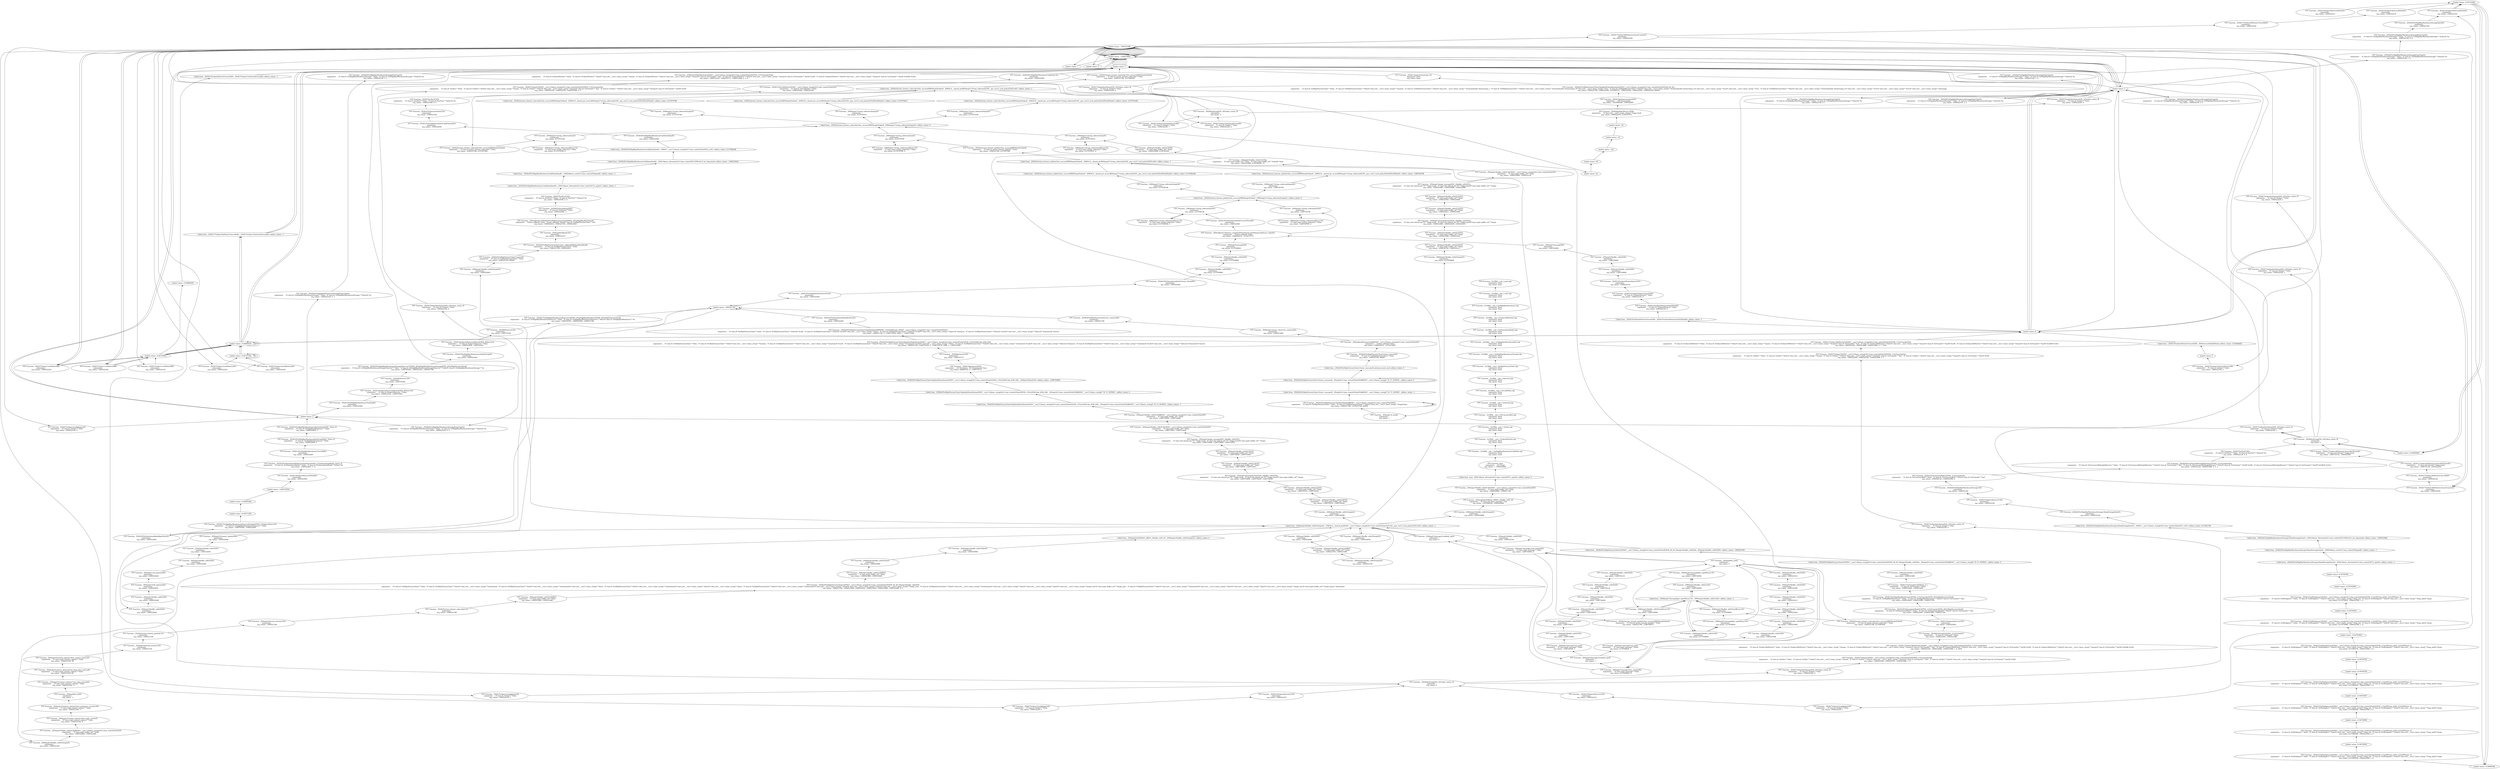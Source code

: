 digraph {
	"FFF Function- _ZN2ft15SubjectObserver6NotifyEv
arguments-  
arg_values- -1090522212
"
	"loaded values- 2136710408"
	"loaded values- 2136710408" -> "FFF Function- _ZN2ft15SubjectObserver6NotifyEv
arguments-  
arg_values- -1090522212
" [dir=back]
	"loaded values- 2136885064"
	"loaded values- 2136885064" -> "loaded values- 2136710408" [dir=back]
	"FFF Function- _ZN2ft8toStringENS_16TxtAxis_status_tE
arguments-  
arg_values- 1
"
	"FFF Function- _ZN2ft8toStringENS_16TxtAxis_status_tE
arguments-  
arg_values- 1
" -> "loaded values- 2136885064" [dir=back]
	"FFF Function- _ZN2ft7TxtAxis9setStatusENS_16TxtAxis_status_tE
arguments-   , %\"class.ft--TxtAxis\"* %this
arg_values- -1090522256 ,1
"
	"FFF Function- _ZN2ft7TxtAxis9setStatusENS_16TxtAxis_status_tE
arguments-   , %\"class.ft--TxtAxis\"* %this
arg_values- -1090522256 ,1
" -> "FFF Function- _ZN2ft8toStringENS_16TxtAxis_status_tE
arguments-  
arg_values- 1
" [dir=back]
	"loaded values- 1"
	"loaded values- 1" -> "FFF Function- _ZN2ft7TxtAxis9setStatusENS_16TxtAxis_status_tE
arguments-   , %\"class.ft--TxtAxis\"* %this
arg_values- -1090522256 ,1
" [dir=back]
	"loaded values- -1246676664"
	"loaded values- -1246676664" -> "loaded values- 1" [dir=back]
	"loaded values- -1090521896"
	"loaded values- -1090521896" -> "loaded values- -1246676664" [dir=back]
	"FFF Function- _ZN2ft17TxtAxis1RefSwitch12resetCounterEv
arguments-  
arg_values- -1090522256
"
	"FFF Function- _ZN2ft17TxtAxis1RefSwitch12resetCounterEv
arguments-  
arg_values- -1090522256
" -> "loaded values- -1090521896" [dir=back]
	"loaded values- 3"
	"loaded values- 3" -> "FFF Function- _ZN2ft17TxtAxis1RefSwitch12resetCounterEv
arguments-  
arg_values- -1090522256
" [dir=back]
	"loaded values- -1246676664"
	"loaded values- -1246676664" -> "loaded values- 3" [dir=back]
	"loaded values- -1090521896"
	"loaded values- -1090521896" -> "loaded values- -1246676664" [dir=back]
	"loaded values- -1246676664"
	"loaded values- -1246676664" -> "loaded values- -1090521896" [dir=back]
	"loaded values- -1090521896"
	"loaded values- -1090521896" -> "loaded values- -1246676664" [dir=back]
	"FFF Function- _ZN2ft7TxtAxis11setMotorOffEv
arguments-  
arg_values- -1090522256
"
	"FFF Function- _ZN2ft7TxtAxis11setMotorOffEv
arguments-  
arg_values- -1090522256
" -> "loaded values- -1090521896" [dir=back]
	"loaded values- 2136720492"
	"loaded values- 2136720492" -> "FFF Function- _ZN2ft7TxtAxis11setMotorOffEv
arguments-  
arg_values- -1090522256
" [dir=back]
	"loaded values- 2136885036"
	"loaded values- 2136885036" -> "loaded values- 2136720492" [dir=back]
	"Called from- _ZN2ft17TxtAxis1RefSwitch7moveRefEv _ZN2ft7TxtAxis15isSwitchPressedEh callInst_values- -1"
	"Called from- _ZN2ft17TxtAxis1RefSwitch7moveRefEv _ZN2ft7TxtAxis15isSwitchPressedEh callInst_values- -1" -> "loaded values- 2136885036" [dir=back]
	"loaded values- 1"
	"loaded values- 1" -> "Called from- _ZN2ft17TxtAxis1RefSwitch7moveRefEv _ZN2ft7TxtAxis15isSwitchPressedEh callInst_values- -1" [dir=back]
	"loaded values- -1246676664"
	"loaded values- -1246676664" -> "loaded values- 1" [dir=back]
	"loaded values- -1090521896"
	"loaded values- -1090521896" -> "loaded values- -1246676664" [dir=back]
	"FFF Function- _ZN2ft7TxtAxis15isSwitchPressedEh
arguments-   , %\"class.ft--TxtAxis\"* %this
arg_values- -1090522256 ,7
"
	"FFF Function- _ZN2ft7TxtAxis15isSwitchPressedEh
arguments-   , %\"class.ft--TxtAxis\"* %this
arg_values- -1090522256 ,7
" -> "loaded values- -1090521896" [dir=back]
	"FFF Function- _ZN2ft8toStringENS_16TxtAxis_status_tE
arguments-  
arg_values- 4
"
	"FFF Function- _ZN2ft8toStringENS_16TxtAxis_status_tE
arguments-  
arg_values- 4
" -> "FFF Function- _ZN2ft7TxtAxis15isSwitchPressedEh
arguments-   , %\"class.ft--TxtAxis\"* %this
arg_values- -1090522256 ,7
" [dir=back]
	"FFF Function- _ZN2ft7TxtAxis9setStatusENS_16TxtAxis_status_tE
arguments-   , %\"class.ft--TxtAxis\"* %this
arg_values- -1090522256 ,4
"
	"FFF Function- _ZN2ft7TxtAxis9setStatusENS_16TxtAxis_status_tE
arguments-   , %\"class.ft--TxtAxis\"* %this
arg_values- -1090522256 ,4
" -> "FFF Function- _ZN2ft8toStringENS_16TxtAxis_status_tE
arguments-  
arg_values- 4
" [dir=back]
	"loaded values- 3"
	"loaded values- 3" -> "FFF Function- _ZN2ft7TxtAxis9setStatusENS_16TxtAxis_status_tE
arguments-   , %\"class.ft--TxtAxis\"* %this
arg_values- -1090522256 ,4
" [dir=back]
	"loaded values- -1246676664"
	"loaded values- -1246676664" -> "loaded values- 3" [dir=back]
	"loaded values- -1090521896"
	"loaded values- -1090521896" -> "loaded values- -1246676664" [dir=back]
	"loaded values- -1246676664"
	"loaded values- -1246676664" -> "loaded values- -1090521896" [dir=back]
	"loaded values- -1090521896"
	"loaded values- -1090521896" -> "loaded values- -1246676664" [dir=back]
	"FFF Function- _ZN2ft7TxtAxis11setMotorOffEv
arguments-  
arg_values- -1090522256
"
	"FFF Function- _ZN2ft7TxtAxis11setMotorOffEv
arguments-  
arg_values- -1090522256
" -> "loaded values- -1090521896" [dir=back]
	"loaded values- 2136720492"
	"loaded values- 2136720492" -> "FFF Function- _ZN2ft7TxtAxis11setMotorOffEv
arguments-  
arg_values- -1090522256
" [dir=back]
	"loaded values- 2136885036"
	"loaded values- 2136885036" -> "loaded values- 2136720492" [dir=back]
	"loaded values- 1"
	"loaded values- 1" -> "loaded values- 2136885036" [dir=back]
	"loaded values- -1246676664"
	"loaded values- -1246676664" -> "loaded values- 1" [dir=back]
	"loaded values- -1090521896"
	"loaded values- -1090521896" -> "loaded values- -1246676664" [dir=back]
	"loaded values- 7"
	"loaded values- 7" -> "loaded values- -1090521896" [dir=back]
	"loaded values- -1246676664"
	"loaded values- -1246676664" -> "loaded values- 7" [dir=back]
	"loaded values- -1090521896"
	"loaded values- -1090521896" -> "loaded values- -1246676664" [dir=back]
	"FFF Function- _ZN2ft7TxtAxis12setMotorLeftEv
arguments-  
arg_values- -1090522256
"
	"FFF Function- _ZN2ft7TxtAxis12setMotorLeftEv
arguments-  
arg_values- -1090522256
" -> "loaded values- -1090521896" [dir=back]
	"loaded values- 2136721204"
	"loaded values- 2136721204" -> "FFF Function- _ZN2ft7TxtAxis12setMotorLeftEv
arguments-  
arg_values- -1090522256
" [dir=back]
	"loaded values- 2136721204"
	"loaded values- 2136721204" -> "loaded values- 2136721204" [dir=back]
	"loaded values- 2136885036"
	"loaded values- 2136885036" -> "loaded values- 2136721204" [dir=back]
	"loaded values- 2136885036"
	"loaded values- 2136885036" -> "loaded values- 2136885036" [dir=back]
	"loaded values- 0"
	"loaded values- 0" -> "loaded values- 2136885036" [dir=back]
	"loaded values- 3"
	"loaded values- 3" -> "loaded values- 0" [dir=back]
	"loaded values- -1246676664"
	"loaded values- -1246676664" -> "loaded values- 3" [dir=back]
	"loaded values- -1090521896"
	"loaded values- -1090521896" -> "loaded values- -1246676664" [dir=back]
	"loaded values- -1246676664"
	"loaded values- -1246676664" -> "loaded values- -1090521896" [dir=back]
	"loaded values- -1090521896"
	"loaded values- -1090521896" -> "loaded values- -1246676664" [dir=back]
	"loaded values- 0"
	"loaded values- 0" -> "loaded values- -1090521896" [dir=back]
	"loaded values- -1246676664"
	"loaded values- -1246676664" -> "loaded values- 0" [dir=back]
	"loaded values- -1090521896"
	"loaded values- -1090521896" -> "loaded values- -1246676664" [dir=back]
	"FFF Function- _ZN2ft17TxtAxis1RefSwitch12resetCounterEv
arguments-  
arg_values- -1090522256
"
	"FFF Function- _ZN2ft17TxtAxis1RefSwitch12resetCounterEv
arguments-  
arg_values- -1090522256
" -> "loaded values- -1090521896" [dir=back]
	"FFF Function- _ZN2ft17TxtAxis1RefSwitch7moveRefEv
arguments-  
arg_values- -1090522256
"
	"FFF Function- _ZN2ft17TxtAxis1RefSwitch7moveRefEv
arguments-  
arg_values- -1090522256
" -> "FFF Function- _ZN2ft17TxtAxis1RefSwitch12resetCounterEv
arguments-  
arg_values- -1090522256
" [dir=back]
	"FFF Function- _ZN2ft15SubjectObserver6NotifyEv
arguments-  
arg_values- -1090522276
"
	"FFF Function- _ZN2ft15SubjectObserver6NotifyEv
arguments-  
arg_values- -1090522276
" -> "FFF Function- _ZN2ft17TxtAxis1RefSwitch7moveRefEv
arguments-  
arg_values- -1090522256
" [dir=back]
	"loaded values- 2136710408"
	"loaded values- 2136710408" -> "FFF Function- _ZN2ft15SubjectObserver6NotifyEv
arguments-  
arg_values- -1090522276
" [dir=back]
	"loaded values- 2136885064"
	"loaded values- 2136885064" -> "loaded values- 2136710408" [dir=back]
	"FFF Function- _ZN2ft8toStringENS_16TxtAxis_status_tE
arguments-  
arg_values- 1
"
	"FFF Function- _ZN2ft8toStringENS_16TxtAxis_status_tE
arguments-  
arg_values- 1
" -> "loaded values- 2136885064" [dir=back]
	"FFF Function- _ZN2ft7TxtAxis9setStatusENS_16TxtAxis_status_tE
arguments-   , %\"class.ft--TxtAxis\"* %this
arg_values- -1090522320 ,1
"
	"FFF Function- _ZN2ft7TxtAxis9setStatusENS_16TxtAxis_status_tE
arguments-   , %\"class.ft--TxtAxis\"* %this
arg_values- -1090522320 ,1
" -> "FFF Function- _ZN2ft8toStringENS_16TxtAxis_status_tE
arguments-  
arg_values- 1
" [dir=back]
	"loaded values- 1"
	"loaded values- 1" -> "FFF Function- _ZN2ft7TxtAxis9setStatusENS_16TxtAxis_status_tE
arguments-   , %\"class.ft--TxtAxis\"* %this
arg_values- -1090522320 ,1
" [dir=back]
	"loaded values- -1246676664"
	"loaded values- -1246676664" -> "loaded values- 1" [dir=back]
	"loaded values- -1090521896"
	"loaded values- -1090521896" -> "loaded values- -1246676664" [dir=back]
	"FFF Function- _ZN2ft17TxtAxis1RefSwitch12resetCounterEv
arguments-  
arg_values- -1090522320
"
	"FFF Function- _ZN2ft17TxtAxis1RefSwitch12resetCounterEv
arguments-  
arg_values- -1090522320
" -> "loaded values- -1090521896" [dir=back]
	"loaded values- 1"
	"loaded values- 1" -> "FFF Function- _ZN2ft17TxtAxis1RefSwitch12resetCounterEv
arguments-  
arg_values- -1090522320
" [dir=back]
	"loaded values- -1246676664"
	"loaded values- -1246676664" -> "loaded values- 1" [dir=back]
	"loaded values- -1090521896"
	"loaded values- -1090521896" -> "loaded values- -1246676664" [dir=back]
	"loaded values- -1246676664"
	"loaded values- -1246676664" -> "loaded values- -1090521896" [dir=back]
	"loaded values- -1090521896"
	"loaded values- -1090521896" -> "loaded values- -1246676664" [dir=back]
	"FFF Function- _ZN2ft7TxtAxis11setMotorOffEv
arguments-  
arg_values- -1090522320
"
	"FFF Function- _ZN2ft7TxtAxis11setMotorOffEv
arguments-  
arg_values- -1090522320
" -> "loaded values- -1090521896" [dir=back]
	"loaded values- 2136720492"
	"loaded values- 2136720492" -> "FFF Function- _ZN2ft7TxtAxis11setMotorOffEv
arguments-  
arg_values- -1090522320
" [dir=back]
	"loaded values- 2136885036"
	"loaded values- 2136885036" -> "loaded values- 2136720492" [dir=back]
	"Called from- _ZN2ft17TxtAxis1RefSwitch7moveRefEv _ZN2ft7TxtAxis15isSwitchPressedEh callInst_values- -1"
	"Called from- _ZN2ft17TxtAxis1RefSwitch7moveRefEv _ZN2ft7TxtAxis15isSwitchPressedEh callInst_values- -1" -> "loaded values- 2136885036" [dir=back]
	"loaded values- 1"
	"loaded values- 1" -> "Called from- _ZN2ft17TxtAxis1RefSwitch7moveRefEv _ZN2ft7TxtAxis15isSwitchPressedEh callInst_values- -1" [dir=back]
	"loaded values- -1246676664"
	"loaded values- -1246676664" -> "loaded values- 1" [dir=back]
	"loaded values- -1090521896"
	"loaded values- -1090521896" -> "loaded values- -1246676664" [dir=back]
	"FFF Function- _ZN2ft7TxtAxis15isSwitchPressedEh
arguments-   , %\"class.ft--TxtAxis\"* %this
arg_values- -1090522320 ,4
"
	"FFF Function- _ZN2ft7TxtAxis15isSwitchPressedEh
arguments-   , %\"class.ft--TxtAxis\"* %this
arg_values- -1090522320 ,4
" -> "loaded values- -1090521896" [dir=back]
	"FFF Function- _ZN2ft8toStringENS_16TxtAxis_status_tE
arguments-  
arg_values- 4
"
	"FFF Function- _ZN2ft8toStringENS_16TxtAxis_status_tE
arguments-  
arg_values- 4
" -> "FFF Function- _ZN2ft7TxtAxis15isSwitchPressedEh
arguments-   , %\"class.ft--TxtAxis\"* %this
arg_values- -1090522320 ,4
" [dir=back]
	"FFF Function- _ZN2ft7TxtAxis9setStatusENS_16TxtAxis_status_tE
arguments-   , %\"class.ft--TxtAxis\"* %this
arg_values- -1090522320 ,4
"
	"FFF Function- _ZN2ft7TxtAxis9setStatusENS_16TxtAxis_status_tE
arguments-   , %\"class.ft--TxtAxis\"* %this
arg_values- -1090522320 ,4
" -> "FFF Function- _ZN2ft8toStringENS_16TxtAxis_status_tE
arguments-  
arg_values- 4
" [dir=back]
	"loaded values- 1"
	"loaded values- 1" -> "FFF Function- _ZN2ft7TxtAxis9setStatusENS_16TxtAxis_status_tE
arguments-   , %\"class.ft--TxtAxis\"* %this
arg_values- -1090522320 ,4
" [dir=back]
	"loaded values- -1246676664"
	"loaded values- -1246676664" -> "loaded values- 1" [dir=back]
	"loaded values- -1090521896"
	"loaded values- -1090521896" -> "loaded values- -1246676664" [dir=back]
	"loaded values- -1246676664"
	"loaded values- -1246676664" -> "loaded values- -1090521896" [dir=back]
	"loaded values- -1090521896"
	"loaded values- -1090521896" -> "loaded values- -1246676664" [dir=back]
	"FFF Function- _ZN2ft7TxtAxis11setMotorOffEv
arguments-  
arg_values- -1090522320
"
	"FFF Function- _ZN2ft7TxtAxis11setMotorOffEv
arguments-  
arg_values- -1090522320
" -> "loaded values- -1090521896" [dir=back]
	"loaded values- 2136720492"
	"loaded values- 2136720492" -> "FFF Function- _ZN2ft7TxtAxis11setMotorOffEv
arguments-  
arg_values- -1090522320
" [dir=back]
	"loaded values- 2136885036"
	"loaded values- 2136885036" -> "loaded values- 2136720492" [dir=back]
	"loaded values- 1"
	"loaded values- 1" -> "loaded values- 2136885036" [dir=back]
	"loaded values- -1246676664"
	"loaded values- -1246676664" -> "loaded values- 1" [dir=back]
	"loaded values- -1090521896"
	"loaded values- -1090521896" -> "loaded values- -1246676664" [dir=back]
	"loaded values- 4"
	"loaded values- 4" -> "loaded values- -1090521896" [dir=back]
	"loaded values- -1246676664"
	"loaded values- -1246676664" -> "loaded values- 4" [dir=back]
	"loaded values- -1090521896"
	"loaded values- -1090521896" -> "loaded values- -1246676664" [dir=back]
	"FFF Function- _ZN2ft7TxtAxis12setMotorLeftEv
arguments-  
arg_values- -1090522320
"
	"FFF Function- _ZN2ft7TxtAxis12setMotorLeftEv
arguments-  
arg_values- -1090522320
" -> "loaded values- -1090521896" [dir=back]
	"loaded values- 2136721204"
	"loaded values- 2136721204" -> "FFF Function- _ZN2ft7TxtAxis12setMotorLeftEv
arguments-  
arg_values- -1090522320
" [dir=back]
	"loaded values- 2136721204"
	"loaded values- 2136721204" -> "loaded values- 2136721204" [dir=back]
	"loaded values- 2136885036"
	"loaded values- 2136885036" -> "loaded values- 2136721204" [dir=back]
	"loaded values- 2136885036"
	"loaded values- 2136885036" -> "loaded values- 2136885036" [dir=back]
	"loaded values- 0"
	"loaded values- 0" -> "loaded values- 2136885036" [dir=back]
	"loaded values- 1"
	"loaded values- 1" -> "loaded values- 0" [dir=back]
	"loaded values- -1246676664"
	"loaded values- -1246676664" -> "loaded values- 1" [dir=back]
	"loaded values- -1090521896"
	"loaded values- -1090521896" -> "loaded values- -1246676664" [dir=back]
	"loaded values- -1246676664"
	"loaded values- -1246676664" -> "loaded values- -1090521896" [dir=back]
	"loaded values- -1090521896"
	"loaded values- -1090521896" -> "loaded values- -1246676664" [dir=back]
	"loaded values- 0"
	"loaded values- 0" -> "loaded values- -1090521896" [dir=back]
	"loaded values- -1246676664"
	"loaded values- -1246676664" -> "loaded values- 0" [dir=back]
	"loaded values- -1090521896"
	"loaded values- -1090521896" -> "loaded values- -1246676664" [dir=back]
	"FFF Function- _ZN2ft17TxtAxis1RefSwitch12resetCounterEv
arguments-  
arg_values- -1090522320
"
	"FFF Function- _ZN2ft17TxtAxis1RefSwitch12resetCounterEv
arguments-  
arg_values- -1090522320
" -> "loaded values- -1090521896" [dir=back]
	"FFF Function- _ZN2ft17TxtAxis1RefSwitch7moveRefEv
arguments-  
arg_values- -1090522320
"
	"FFF Function- _ZN2ft17TxtAxis1RefSwitch7moveRefEv
arguments-  
arg_values- -1090522320
" -> "FFF Function- _ZN2ft17TxtAxis1RefSwitch12resetCounterEv
arguments-  
arg_values- -1090522320
" [dir=back]
	"FFF Function- _ZN2ft17TxtAxis1RefSwitch13moveRefThreadEv
arguments-   , %\"class.std--thread\"* %agg.result
arg_values- -1289753156 ,-1090522256
"
	"FFF Function- _ZN2ft17TxtAxis1RefSwitch13moveRefThreadEv
arguments-   , %\"class.std--thread\"* %agg.result
arg_values- -1289753156 ,-1090522256
" -> "FFF Function- _ZN2ft17TxtAxis1RefSwitch7moveRefEv
arguments-  
arg_values- -1090522320
" [dir=back]
	"FFF Function- _ZN2ft17TxtAxis1RefSwitch13moveRefThreadEv
arguments-   , %\"class.std--thread\"* %agg.result
arg_values- -1289753152 ,-1090522320
"
	"FFF Function- _ZN2ft17TxtAxis1RefSwitch13moveRefThreadEv
arguments-   , %\"class.std--thread\"* %agg.result
arg_values- -1289753152 ,-1090522320
" -> "FFF Function- _ZN2ft17TxtAxis1RefSwitch13moveRefThreadEv
arguments-   , %\"class.std--thread\"* %agg.result
arg_values- -1289753156 ,-1090522256
" [dir=back]
	"FFF Function- _ZN2ft8toStringENS_16TxtAxis_status_tE
arguments-  
arg_values- 1
"
	"FFF Function- _ZN2ft8toStringENS_16TxtAxis_status_tE
arguments-  
arg_values- 1
" -> "FFF Function- _ZN2ft17TxtAxis1RefSwitch13moveRefThreadEv
arguments-   , %\"class.std--thread\"* %agg.result
arg_values- -1289753152 ,-1090522320
" [dir=back]
	"FFF Function- _ZN2ft7TxtAxis9setStatusENS_16TxtAxis_status_tE
arguments-   , %\"class.ft--TxtAxis\"* %this
arg_values- -1090522192 ,1
"
	"FFF Function- _ZN2ft7TxtAxis9setStatusENS_16TxtAxis_status_tE
arguments-   , %\"class.ft--TxtAxis\"* %this
arg_values- -1090522192 ,1
" -> "FFF Function- _ZN2ft8toStringENS_16TxtAxis_status_tE
arguments-  
arg_values- 1
" [dir=back]
	"loaded values- 2"
	"loaded values- 2" -> "FFF Function- _ZN2ft7TxtAxis9setStatusENS_16TxtAxis_status_tE
arguments-   , %\"class.ft--TxtAxis\"* %this
arg_values- -1090522192 ,1
" [dir=back]
	"loaded values- -1246676664"
	"loaded values- -1246676664" -> "loaded values- 2" [dir=back]
	"loaded values- -1090521896"
	"loaded values- -1090521896" -> "loaded values- -1246676664" [dir=back]
	"loaded values- -1246676664"
	"loaded values- -1246676664" -> "loaded values- -1090521896" [dir=back]
	"loaded values- -1090521896"
	"loaded values- -1090521896" -> "loaded values- -1246676664" [dir=back]
	"FFF Function- _ZN2ft7TxtAxis11setMotorOffEv
arguments-  
arg_values- -1090522192
"
	"FFF Function- _ZN2ft7TxtAxis11setMotorOffEv
arguments-  
arg_values- -1090522192
" -> "loaded values- -1090521896" [dir=back]
	"loaded values- 2136720492"
	"loaded values- 2136720492" -> "FFF Function- _ZN2ft7TxtAxis11setMotorOffEv
arguments-  
arg_values- -1090522192
" [dir=back]
	"loaded values- 2136886500"
	"loaded values- 2136886500" -> "loaded values- 2136720492" [dir=back]
	"Called from- _ZN2ft14TxtAxisNSwitch7moveS2XEi _ZN2ft7TxtAxis15isSwitchPressedEh callInst_values- -1"
	"Called from- _ZN2ft14TxtAxisNSwitch7moveS2XEi _ZN2ft7TxtAxis15isSwitchPressedEh callInst_values- -1" -> "loaded values- 2136886500" [dir=back]
	"loaded values- 1"
	"loaded values- 1" -> "Called from- _ZN2ft14TxtAxisNSwitch7moveS2XEi _ZN2ft7TxtAxis15isSwitchPressedEh callInst_values- -1" [dir=back]
	"loaded values- -1246676664"
	"loaded values- -1246676664" -> "loaded values- 1" [dir=back]
	"loaded values- -1090521896"
	"loaded values- -1090521896" -> "loaded values- -1246676664" [dir=back]
	"FFF Function- _ZN2ft7TxtAxis15isSwitchPressedEh
arguments-   , %\"class.ft--TxtAxis\"* %this
arg_values- -1090522192 ,5
"
	"FFF Function- _ZN2ft7TxtAxis15isSwitchPressedEh
arguments-   , %\"class.ft--TxtAxis\"* %this
arg_values- -1090522192 ,5
" -> "loaded values- -1090521896" [dir=back]
	"loaded values- 5"
	"loaded values- 5" -> "FFF Function- _ZN2ft7TxtAxis15isSwitchPressedEh
arguments-   , %\"class.ft--TxtAxis\"* %this
arg_values- -1090522192 ,5
" [dir=back]
	"Called from- _ZN2ft14TxtAxisNSwitch7moveS2XEi _ZNSt6vectorIhSaIhEEixEj callInst_values- 2136928640"
	"Called from- _ZN2ft14TxtAxisNSwitch7moveS2XEi _ZNSt6vectorIhSaIhEEixEj callInst_values- 2136928640" -> "loaded values- 5" [dir=back]
	"loaded values- 0"
	"loaded values- 0" -> "Called from- _ZN2ft14TxtAxisNSwitch7moveS2XEi _ZNSt6vectorIhSaIhEEixEj callInst_values- 2136928640" [dir=back]
	"Called from- _ZN2ft14TxtAxisNSwitch7moveS2XEi _ZN2ft14TxtAxisNSwitch10isS2XValidEi callInst_values- -1"
	"Called from- _ZN2ft14TxtAxisNSwitch7moveS2XEi _ZN2ft14TxtAxisNSwitch10isS2XValidEi callInst_values- -1" -> "loaded values- 0" [dir=back]
	"FFF Function- _ZN2ft14TxtAxisNSwitch10isS2XValidEi
arguments-   , %\"class.ft--TxtAxisNSwitch\"* %this
arg_values- -1090522192 ,0
"
	"FFF Function- _ZN2ft14TxtAxisNSwitch10isS2XValidEi
arguments-   , %\"class.ft--TxtAxisNSwitch\"* %this
arg_values- -1090522192 ,0
" -> "Called from- _ZN2ft14TxtAxisNSwitch7moveS2XEi _ZN2ft14TxtAxisNSwitch10isS2XValidEi callInst_values- -1" [dir=back]
	"FFF Function- _ZN2ft14TxtAxisNSwitch7moveS2XEi
arguments-   , %\"class.ft--TxtAxisNSwitch\"* %this
arg_values- -1090522192 ,0
"
	"FFF Function- _ZN2ft14TxtAxisNSwitch7moveS2XEi
arguments-   , %\"class.ft--TxtAxisNSwitch\"* %this
arg_values- -1090522192 ,0
" -> "FFF Function- _ZN2ft14TxtAxisNSwitch10isS2XValidEi
arguments-   , %\"class.ft--TxtAxisNSwitch\"* %this
arg_values- -1090522192 ,0
" [dir=back]
	"FFF Function- _ZN2ft14TxtAxisNSwitch6moveS1Ev
arguments-  
arg_values- -1090522192
"
	"FFF Function- _ZN2ft14TxtAxisNSwitch6moveS1Ev
arguments-  
arg_values- -1090522192
" -> "FFF Function- _ZN2ft14TxtAxisNSwitch7moveS2XEi
arguments-   , %\"class.ft--TxtAxisNSwitch\"* %this
arg_values- -1090522192 ,0
" [dir=back]
	"FFF Function- _ZN4mqtt10buffer_refIcED2Ev
arguments-  
arg_values- -1289744908
"
	"FFF Function- _ZN4mqtt10buffer_refIcED2Ev
arguments-  
arg_values- -1289744908
" -> "FFF Function- _ZN2ft14TxtAxisNSwitch6moveS1Ev
arguments-  
arg_values- -1090522192
" [dir=back]
	"FFF Function- _ZN4mqtt10buffer_refIcED2Ev
arguments-  
arg_values- -1289744900
"
	"FFF Function- _ZN4mqtt10buffer_refIcED2Ev
arguments-  
arg_values- -1289744900
" -> "FFF Function- _ZN4mqtt10buffer_refIcED2Ev
arguments-  
arg_values- -1289744908
" [dir=back]
	"FFF Function- _ZN4mqtt7messageD2Ev
arguments-  
arg_values- -1289744940
"
	"FFF Function- _ZN4mqtt7messageD2Ev
arguments-  
arg_values- -1289744940
" -> "FFF Function- _ZN4mqtt10buffer_refIcED2Ev
arguments-  
arg_values- -1289744900
" [dir=back]
	"FFF Function- _ZN8callback17delivery_completeESt10shared_ptrIN4mqtt14delivery_tokenEE
arguments-   , %class.callback* %this
arg_values- -1090522412 ,-1279275772
"
	"FFF Function- _ZN8callback17delivery_completeESt10shared_ptrIN4mqtt14delivery_tokenEE
arguments-   , %class.callback* %this
arg_values- -1090522412 ,-1279275772
" -> "FFF Function- _ZN4mqtt7messageD2Ev
arguments-  
arg_values- -1289744940
" [dir=back]
	"FFF Function- _ZNK4mqtt17string_collection4sizeEv
arguments-  
arg_values- -1289744708
"
	"FFF Function- _ZNK4mqtt17string_collection4sizeEv
arguments-  
arg_values- -1289744708
" -> "FFF Function- _ZN8callback17delivery_completeESt10shared_ptrIN4mqtt14delivery_tokenEE
arguments-   , %class.callback* %this
arg_values- -1090522412 ,-1279275772
" [dir=back]
	"FFF Function- _ZNK4mqtt17string_collectionixB5cxx11Ej
arguments-   , %\"class.mqtt--string_collection\"* %this
arg_values- -1289744708 ,0
"
	"FFF Function- _ZNK4mqtt17string_collectionixB5cxx11Ej
arguments-   , %\"class.mqtt--string_collection\"* %this
arg_values- -1289744708 ,0
" -> "FFF Function- _ZNK4mqtt17string_collection4sizeEv
arguments-  
arg_values- -1289744708
" [dir=back]
	"FFF Function- _ZNK4mqtt17string_collection4sizeEv
arguments-  
arg_values- -1289744708
"
	"FFF Function- _ZNK4mqtt17string_collection4sizeEv
arguments-  
arg_values- -1289744708
" -> "FFF Function- _ZNK4mqtt17string_collectionixB5cxx11Ej
arguments-   , %\"class.mqtt--string_collection\"* %this
arg_values- -1289744708 ,0
" [dir=back]
	"Called from- _ZN2ft23action_listener_publish10on_successERKN4mqtt5tokenE _ZNK4mqtt17string_collection5emptyEv callInst_values- 0"
	"Called from- _ZN2ft23action_listener_publish10on_successERKN4mqtt5tokenE _ZNK4mqtt17string_collection5emptyEv callInst_values- 0" -> "FFF Function- _ZNK4mqtt17string_collection4sizeEv
arguments-  
arg_values- -1289744708
" [dir=back]
	"FFF Function- _ZNK4mqtt17string_collection5emptyEv
arguments-  
arg_values- -1289744708
"
	"FFF Function- _ZNK4mqtt17string_collection5emptyEv
arguments-  
arg_values- -1289744708
" -> "Called from- _ZN2ft23action_listener_publish10on_successERKN4mqtt5tokenE _ZNK4mqtt17string_collection5emptyEv callInst_values- 0" [dir=back]
	"Called from- _ZN2ft23action_listener_publish10on_successERKN4mqtt5tokenE _ZNKSt19__shared_ptr_accessIKN4mqtt17string_collectionELN9__gnu_cxx12_Lock_policyE2ELb0ELb0EEptEv callInst_values- -1289744708"
	"Called from- _ZN2ft23action_listener_publish10on_successERKN4mqtt5tokenE _ZNKSt19__shared_ptr_accessIKN4mqtt17string_collectionELN9__gnu_cxx12_Lock_policyE2ELb0ELb0EEptEv callInst_values- -1289744708" -> "FFF Function- _ZNK4mqtt17string_collection5emptyEv
arguments-  
arg_values- -1289744708
" [dir=back]
	"Called from- _ZN2ft23action_listener_publish10on_successERKN4mqtt5tokenE _ZNKSt12__shared_ptrIKN4mqtt17string_collectionELN9__gnu_cxx12_Lock_policyE2EEcvbEv callInst_values- -1"
	"Called from- _ZN2ft23action_listener_publish10on_successERKN4mqtt5tokenE _ZNKSt12__shared_ptrIKN4mqtt17string_collectionELN9__gnu_cxx12_Lock_policyE2EEcvbEv callInst_values- -1" -> "Called from- _ZN2ft23action_listener_publish10on_successERKN4mqtt5tokenE _ZNKSt19__shared_ptr_accessIKN4mqtt17string_collectionELN9__gnu_cxx12_Lock_policyE2ELb0ELb0EEptEv callInst_values- -1289744708" [dir=back]
	"FFF Function- _ZN2ft23action_listener_publish10on_successERKN4mqtt5tokenE
arguments-   , %\"class.ft--action_listener_publish\"* %this
arg_values- -1090521184 ,-1289744872
"
	"FFF Function- _ZN2ft23action_listener_publish10on_successERKN4mqtt5tokenE
arguments-   , %\"class.ft--action_listener_publish\"* %this
arg_values- -1090521184 ,-1289744872
" -> "Called from- _ZN2ft23action_listener_publish10on_successERKN4mqtt5tokenE _ZNKSt12__shared_ptrIKN4mqtt17string_collectionELN9__gnu_cxx12_Lock_policyE2EEcvbEv callInst_values- -1" [dir=back]
	"FFF Function- _ZNK4mqtt10buffer_refIcE3strB5cxx11Ev
arguments-  
arg_values- -1289744908
"
	"FFF Function- _ZNK4mqtt10buffer_refIcE3strB5cxx11Ev
arguments-  
arg_values- -1289744908
" -> "FFF Function- _ZN2ft23action_listener_publish10on_successERKN4mqtt5tokenE
arguments-   , %\"class.ft--action_listener_publish\"* %this
arg_values- -1090521184 ,-1289744872
" [dir=back]
	"Called from- _ZNK4mqtt7message9get_topicB5cxx11Ev _ZNK4mqtt10buffer_refIcEcvbEv callInst_values- -1"
	"Called from- _ZNK4mqtt7message9get_topicB5cxx11Ev _ZNK4mqtt10buffer_refIcEcvbEv callInst_values- -1" -> "FFF Function- _ZNK4mqtt10buffer_refIcE3strB5cxx11Ev
arguments-  
arg_values- -1289744908
" [dir=back]
	"FFF Function- _ZNK4mqtt10buffer_refIcEcvbEv
arguments-  
arg_values- -1289744908
"
	"FFF Function- _ZNK4mqtt10buffer_refIcEcvbEv
arguments-  
arg_values- -1289744908
" -> "Called from- _ZNK4mqtt7message9get_topicB5cxx11Ev _ZNK4mqtt10buffer_refIcEcvbEv callInst_values- -1" [dir=back]
	"FFF Function- _ZNK4mqtt7message9get_topicB5cxx11Ev
arguments-  
arg_values- -1289744940
"
	"FFF Function- _ZNK4mqtt7message9get_topicB5cxx11Ev
arguments-  
arg_values- -1289744940
" -> "FFF Function- _ZNK4mqtt10buffer_refIcEcvbEv
arguments-  
arg_values- -1289744908
" [dir=back]
	"FFF Function- _ZNK4mqtt10buffer_refIcE3strB5cxx11Ev
arguments-  
arg_values- -1289744908
"
	"FFF Function- _ZNK4mqtt10buffer_refIcE3strB5cxx11Ev
arguments-  
arg_values- -1289744908
" -> "FFF Function- _ZNK4mqtt7message9get_topicB5cxx11Ev
arguments-  
arg_values- -1289744940
" [dir=back]
	"Called from- _ZNK4mqtt7message9get_topicB5cxx11Ev _ZNK4mqtt10buffer_refIcEcvbEv callInst_values- -1"
	"Called from- _ZNK4mqtt7message9get_topicB5cxx11Ev _ZNK4mqtt10buffer_refIcEcvbEv callInst_values- -1" -> "FFF Function- _ZNK4mqtt10buffer_refIcE3strB5cxx11Ev
arguments-  
arg_values- -1289744908
" [dir=back]
	"FFF Function- _ZNK4mqtt10buffer_refIcEcvbEv
arguments-  
arg_values- -1289744908
"
	"FFF Function- _ZNK4mqtt10buffer_refIcEcvbEv
arguments-  
arg_values- -1289744908
" -> "Called from- _ZNK4mqtt7message9get_topicB5cxx11Ev _ZNK4mqtt10buffer_refIcEcvbEv callInst_values- -1" [dir=back]
	"FFF Function- _ZNK4mqtt7message9get_topicB5cxx11Ev
arguments-  
arg_values- -1289744940
"
	"FFF Function- _ZNK4mqtt7message9get_topicB5cxx11Ev
arguments-  
arg_values- -1289744940
" -> "FFF Function- _ZNK4mqtt10buffer_refIcEcvbEv
arguments-  
arg_values- -1289744908
" [dir=back]
	"FFF Function- _ZN4mqtt6to_intEb
arguments-  
arg_values- 0
"
	"FFF Function- _ZN4mqtt6to_intEb
arguments-  
arg_values- 0
" -> "FFF Function- _ZNK4mqtt7message9get_topicB5cxx11Ev
arguments-  
arg_values- -1289744940
" [dir=back]
	"FFF Function- _ZN4mqtt7message12set_retainedEb
arguments-   , %\"class.mqtt--message\"* %this
arg_values- -1289744940 ,0
"
	"FFF Function- _ZN4mqtt7message12set_retainedEb
arguments-   , %\"class.mqtt--message\"* %this
arg_values- -1289744940 ,0
" -> "FFF Function- _ZN4mqtt6to_intEb
arguments-  
arg_values- 0
" [dir=back]
	"FFF Function- _ZN4mqtt7message12validate_qosEi
arguments-  
arg_values- 1
"
	"FFF Function- _ZN4mqtt7message12validate_qosEi
arguments-  
arg_values- 1
" -> "FFF Function- _ZN4mqtt7message12set_retainedEb
arguments-   , %\"class.mqtt--message\"* %this
arg_values- -1289744940 ,0
" [dir=back]
	"FFF Function- _ZN4mqtt7message7set_qosEi
arguments-   , %\"class.mqtt--message\"* %this
arg_values- -1289744940 ,1
"
	"FFF Function- _ZN4mqtt7message7set_qosEi
arguments-   , %\"class.mqtt--message\"* %this
arg_values- -1289744940 ,1
" -> "FFF Function- _ZN4mqtt7message12validate_qosEi
arguments-  
arg_values- 1
" [dir=back]
	"FFF Function- _ZN4mqtt10buffer_refIcED2Ev
arguments-  
arg_values- -1289753904
"
	"FFF Function- _ZN4mqtt10buffer_refIcED2Ev
arguments-  
arg_values- -1289753904
" -> "FFF Function- _ZN4mqtt7message7set_qosEi
arguments-   , %\"class.mqtt--message\"* %this
arg_values- -1289744940 ,1
" [dir=back]
	"FFF Function- _ZN4mqtt10buffer_refIcED2Ev
arguments-  
arg_values- -1289753912
"
	"FFF Function- _ZN4mqtt10buffer_refIcED2Ev
arguments-  
arg_values- -1289753912
" -> "FFF Function- _ZN4mqtt10buffer_refIcED2Ev
arguments-  
arg_values- -1289753904
" [dir=back]
	"FFF Function- _ZN4mqtt10buffer_refIcED2Ev
arguments-  
arg_values- -1289754020
"
	"FFF Function- _ZN4mqtt10buffer_refIcED2Ev
arguments-  
arg_values- -1289754020
" -> "FFF Function- _ZN4mqtt10buffer_refIcED2Ev
arguments-  
arg_values- -1289753912
" [dir=back]
	"FFF Function- _ZN4mqtt10buffer_refIcED2Ev
arguments-  
arg_values- -1289754028
"
	"FFF Function- _ZN4mqtt10buffer_refIcED2Ev
arguments-  
arg_values- -1289754028
" -> "FFF Function- _ZN4mqtt10buffer_refIcED2Ev
arguments-  
arg_values- -1289754020
" [dir=back]
	"FFF Function- _ZN4mqtt10buffer_refIcED2Ev
arguments-  
arg_values- -1289754124
"
	"FFF Function- _ZN4mqtt10buffer_refIcED2Ev
arguments-  
arg_values- -1289754124
" -> "FFF Function- _ZN4mqtt10buffer_refIcED2Ev
arguments-  
arg_values- -1289754028
" [dir=back]
	"FFF Function- _ZN4mqtt10buffer_refIcED2Ev
arguments-  
arg_values- -1289754132
"
	"FFF Function- _ZN4mqtt10buffer_refIcED2Ev
arguments-  
arg_values- -1289754132
" -> "FFF Function- _ZN4mqtt10buffer_refIcED2Ev
arguments-  
arg_values- -1289754124
" [dir=back]
	"FFF Function- _ZN4mqtt6to_intEb
arguments-  
arg_values- 0
"
	"FFF Function- _ZN4mqtt6to_intEb
arguments-  
arg_values- 0
" -> "FFF Function- _ZN4mqtt10buffer_refIcED2Ev
arguments-  
arg_values- -1289754132
" [dir=back]
	"FFF Function- _ZN4mqtt7message12set_retainedEb
arguments-   , %\"class.mqtt--message\"* %this
arg_values- -1289744940 ,0
"
	"FFF Function- _ZN4mqtt7message12set_retainedEb
arguments-   , %\"class.mqtt--message\"* %this
arg_values- -1289744940 ,0
" -> "FFF Function- _ZN4mqtt6to_intEb
arguments-  
arg_values- 0
" [dir=back]
	"FFF Function- _ZN4mqtt7message12validate_qosEi
arguments-  
arg_values- 0
"
	"FFF Function- _ZN4mqtt7message12validate_qosEi
arguments-  
arg_values- 0
" -> "FFF Function- _ZN4mqtt7message12set_retainedEb
arguments-   , %\"class.mqtt--message\"* %this
arg_values- -1289744940 ,0
" [dir=back]
	"Called from- _ZNK4mqtt10buffer_refIcE5emptyEv _ZNKSt12__shared_ptrIKNSt7__cxx1112basic_stringIcSt11char_traitsIcESaIcEEELN9__gnu_cxx12_Lock_policyE2EEcvbEv callInst_values- -1"
	"Called from- _ZNK4mqtt10buffer_refIcE5emptyEv _ZNKSt12__shared_ptrIKNSt7__cxx1112basic_stringIcSt11char_traitsIcESaIcEEELN9__gnu_cxx12_Lock_policyE2EEcvbEv callInst_values- -1" -> "FFF Function- _ZN4mqtt7message12validate_qosEi
arguments-  
arg_values- 0
" [dir=back]
	"FFF Function- _ZNK4mqtt10buffer_refIcE5emptyEv
arguments-  
arg_values- -1289744900
"
	"FFF Function- _ZNK4mqtt10buffer_refIcE5emptyEv
arguments-  
arg_values- -1289744900
" -> "Called from- _ZNK4mqtt10buffer_refIcE5emptyEv _ZNKSt12__shared_ptrIKNSt7__cxx1112basic_stringIcSt11char_traitsIcESaIcEEELN9__gnu_cxx12_Lock_policyE2EEcvbEv callInst_values- -1" [dir=back]
	"FFF Function- _ZN4mqtt10buffer_refIcEC2EOS1_
arguments-   , %\"class.mqtt--buffer_ref\"* %this
arg_values- -1289754132 ,-1289754028
"
	"FFF Function- _ZN4mqtt10buffer_refIcEC2EOS1_
arguments-   , %\"class.mqtt--buffer_ref\"* %this
arg_values- -1289754132 ,-1289754028
" -> "FFF Function- _ZNK4mqtt10buffer_refIcE5emptyEv
arguments-  
arg_values- -1289744900
" [dir=back]
	"FFF Function- _ZN4mqtt10buffer_refIcEC2EOS1_
arguments-   , %\"class.mqtt--buffer_ref\"* %this
arg_values- -1289754124 ,-1289754020
"
	"FFF Function- _ZN4mqtt10buffer_refIcEC2EOS1_
arguments-   , %\"class.mqtt--buffer_ref\"* %this
arg_values- -1289754124 ,-1289754020
" -> "FFF Function- _ZN4mqtt10buffer_refIcEC2EOS1_
arguments-   , %\"class.mqtt--buffer_ref\"* %this
arg_values- -1289754132 ,-1289754028
" [dir=back]
	"FFF Function- _ZN4mqtt7message6createENS_10buffer_refIcEES2_
arguments-   , %\"class.std--shared_ptr.76\"* %agg.result , %\"class.std--shared_ptr.76\"* %agg.result%\"class.mqtt--buffer_ref\"* %topic
arg_values- -1289753896 ,-1289754020 ,-1289754028
"
	"FFF Function- _ZN4mqtt7message6createENS_10buffer_refIcEES2_
arguments-   , %\"class.std--shared_ptr.76\"* %agg.result , %\"class.std--shared_ptr.76\"* %agg.result%\"class.mqtt--buffer_ref\"* %topic
arg_values- -1289753896 ,-1289754020 ,-1289754028
" -> "FFF Function- _ZN4mqtt10buffer_refIcEC2EOS1_
arguments-   , %\"class.mqtt--buffer_ref\"* %this
arg_values- -1289754124 ,-1289754020
" [dir=back]
	"FFF Function- _ZN4mqtt10buffer_refIcEC2EOS1_
arguments-   , %\"class.mqtt--buffer_ref\"* %this
arg_values- -1289754028 ,-1289753912
"
	"FFF Function- _ZN4mqtt10buffer_refIcEC2EOS1_
arguments-   , %\"class.mqtt--buffer_ref\"* %this
arg_values- -1289754028 ,-1289753912
" -> "FFF Function- _ZN4mqtt7message6createENS_10buffer_refIcEES2_
arguments-   , %\"class.std--shared_ptr.76\"* %agg.result , %\"class.std--shared_ptr.76\"* %agg.result%\"class.mqtt--buffer_ref\"* %topic
arg_values- -1289753896 ,-1289754020 ,-1289754028
" [dir=back]
	"FFF Function- _ZN4mqtt10buffer_refIcEC2EOS1_
arguments-   , %\"class.mqtt--buffer_ref\"* %this
arg_values- -1289754020 ,-1289753904
"
	"FFF Function- _ZN4mqtt10buffer_refIcEC2EOS1_
arguments-   , %\"class.mqtt--buffer_ref\"* %this
arg_values- -1289754020 ,-1289753904
" -> "FFF Function- _ZN4mqtt10buffer_refIcEC2EOS1_
arguments-   , %\"class.mqtt--buffer_ref\"* %this
arg_values- -1289754028 ,-1289753912
" [dir=back]
	"FFF Function- _ZN4mqtt12make_messageENS_10buffer_refIcEES1_
arguments-   , %\"class.std--shared_ptr.76\"* %agg.result , %\"class.std--shared_ptr.76\"* %agg.result%\"class.mqtt--buffer_ref\"* %topic
arg_values- -1289753896 ,-1289753904 ,-1289753912
"
	"FFF Function- _ZN4mqtt12make_messageENS_10buffer_refIcEES1_
arguments-   , %\"class.std--shared_ptr.76\"* %agg.result , %\"class.std--shared_ptr.76\"* %agg.result%\"class.mqtt--buffer_ref\"* %topic
arg_values- -1289753896 ,-1289753904 ,-1289753912
" -> "FFF Function- _ZN4mqtt10buffer_refIcEC2EOS1_
arguments-   , %\"class.mqtt--buffer_ref\"* %this
arg_values- -1289754020 ,-1289753904
" [dir=back]
	"FFF Function- _ZN4mqtt10buffer_refIcEC2EONSt7__cxx1112basic_stringIcSt11char_traitsIcESaIcEEE
arguments-   , %\"class.mqtt--buffer_ref\"* %this
arg_values- -1289753912 ,-1289753936
"
	"FFF Function- _ZN4mqtt10buffer_refIcEC2EONSt7__cxx1112basic_stringIcSt11char_traitsIcESaIcEEE
arguments-   , %\"class.mqtt--buffer_ref\"* %this
arg_values- -1289753912 ,-1289753936
" -> "FFF Function- _ZN4mqtt12make_messageENS_10buffer_refIcEES1_
arguments-   , %\"class.std--shared_ptr.76\"* %agg.result , %\"class.std--shared_ptr.76\"* %agg.result%\"class.mqtt--buffer_ref\"* %topic
arg_values- -1289753896 ,-1289753904 ,-1289753912
" [dir=back]
	"FFF Function- _ZN4mqtt10buffer_refIcEC2ERKNSt7__cxx1112basic_stringIcSt11char_traitsIcESaIcEEE
arguments-   , %\"class.mqtt--buffer_ref\"* %this
arg_values- -1289753904 ,-1289753888
"
	"FFF Function- _ZN4mqtt10buffer_refIcEC2ERKNSt7__cxx1112basic_stringIcSt11char_traitsIcESaIcEEE
arguments-   , %\"class.mqtt--buffer_ref\"* %this
arg_values- -1289753904 ,-1289753888
" -> "FFF Function- _ZN4mqtt10buffer_refIcEC2EONSt7__cxx1112basic_stringIcSt11char_traitsIcESaIcEEE
arguments-   , %\"class.mqtt--buffer_ref\"* %this
arg_values- -1289753912 ,-1289753936
" [dir=back]
	"Called from- _ZN2ft20TxtMqttFactoryClient19publishStateStationENSt7__cxx1112basic_stringIcSt11char_traitsIcESaIcEEENS_13TxtLEDSCode_tES6_liS6_ _ZSteqIcSt11char_traitsIcESaIcEEbRKNSt7__cxx1112basic_stringIT_T0_T1_EEPKS5_ callInst_values- -1"
	"Called from- _ZN2ft20TxtMqttFactoryClient19publishStateStationENSt7__cxx1112basic_stringIcSt11char_traitsIcESaIcEEENS_13TxtLEDSCode_tES6_liS6_ _ZSteqIcSt11char_traitsIcESaIcEEbRKNSt7__cxx1112basic_stringIT_T0_T1_EEPKS5_ callInst_values- -1" -> "FFF Function- _ZN4mqtt10buffer_refIcEC2ERKNSt7__cxx1112basic_stringIcSt11char_traitsIcESaIcEEE
arguments-   , %\"class.mqtt--buffer_ref\"* %this
arg_values- -1289753904 ,-1289753888
" [dir=back]
	"Called from- _ZN2ft20TxtMqttFactoryClient19publishStateStationENSt7__cxx1112basic_stringIcSt11char_traitsIcESaIcEEENS_13TxtLEDSCode_tES6_liS6_ _ZSteqIcSt11char_traitsIcESaIcEEbRKNSt7__cxx1112basic_stringIT_T0_T1_EEPKS5_ callInst_values- 0"
	"Called from- _ZN2ft20TxtMqttFactoryClient19publishStateStationENSt7__cxx1112basic_stringIcSt11char_traitsIcESaIcEEENS_13TxtLEDSCode_tES6_liS6_ _ZSteqIcSt11char_traitsIcESaIcEEbRKNSt7__cxx1112basic_stringIT_T0_T1_EEPKS5_ callInst_values- 0" -> "Called from- _ZN2ft20TxtMqttFactoryClient19publishStateStationENSt7__cxx1112basic_stringIcSt11char_traitsIcESaIcEEENS_13TxtLEDSCode_tES6_liS6_ _ZSteqIcSt11char_traitsIcESaIcEEbRKNSt7__cxx1112basic_stringIT_T0_T1_EEPKS5_ callInst_values- -1" [dir=back]
	"Called from- _ZN2ft20TxtMqttFactoryClient19publishStateStationENSt7__cxx1112basic_stringIcSt11char_traitsIcESaIcEEENS_13TxtLEDSCode_tES6_liS6_ _ZN4Json5ValueD1Ev callInst_values- -1289753840"
	"Called from- _ZN2ft20TxtMqttFactoryClient19publishStateStationENSt7__cxx1112basic_stringIcSt11char_traitsIcESaIcEEENS_13TxtLEDSCode_tES6_liS6_ _ZN4Json5ValueD1Ev callInst_values- -1289753840" -> "Called from- _ZN2ft20TxtMqttFactoryClient19publishStateStationENSt7__cxx1112basic_stringIcSt11char_traitsIcESaIcEEENS_13TxtLEDSCode_tES6_liS6_ _ZSteqIcSt11char_traitsIcESaIcEEbRKNSt7__cxx1112basic_stringIT_T0_T1_EEPKS5_ callInst_values- 0" [dir=back]
	"FFF Function- _ZN2ft10gettimestrEliPc
arguments-   , i32 %rawtime , i32 %rawtimei32 %ms
arg_values- 946685145 ,4 ,-1289753713
"
	"FFF Function- _ZN2ft10gettimestrEliPc
arguments-   , i32 %rawtime , i32 %rawtimei32 %ms
arg_values- 946685145 ,4 ,-1289753713
" -> "Called from- _ZN2ft20TxtMqttFactoryClient19publishStateStationENSt7__cxx1112basic_stringIcSt11char_traitsIcESaIcEEENS_13TxtLEDSCode_tES6_liS6_ _ZN4Json5ValueD1Ev callInst_values- -1289753840" [dir=back]
	"FFF Function- _ZN2ft9getnowstrEPc
arguments-  
arg_values- -1289753713
"
	"FFF Function- _ZN2ft9getnowstrEPc
arguments-  
arg_values- -1289753713
" -> "FFF Function- _ZN2ft10gettimestrEliPc
arguments-   , i32 %rawtime , i32 %rawtimei32 %ms
arg_values- 946685145 ,4 ,-1289753713
" [dir=back]
	"FFF Function- _ZN2ft20TxtMqttFactoryClient19publishStateStationENSt7__cxx1112basic_stringIcSt11char_traitsIcESaIcEEENS_13TxtLEDSCode_tES6_liS6_
arguments-   , %\"class.ft--TxtMqttFactoryClient\"* %this , %\"class.ft--TxtMqttFactoryClient\"* %this%\"class.std--__cxx11--basic_string\"* %station , %\"class.ft--TxtMqttFactoryClient\"* %this%\"class.std--__cxx11--basic_string\"* %stationi32 %code , %\"class.ft--TxtMqttFactoryClient\"* %this%\"class.std--__cxx11--basic_string\"* %stationi32 %code%\"class.std--__cxx11--basic_string\"* %desc , %\"class.ft--TxtMqttFactoryClient\"* %this%\"class.std--__cxx11--basic_string\"* %stationi32 %code%\"class.std--__cxx11--basic_string\"* %desci32 %timeout , %\"class.ft--TxtMqttFactoryClient\"* %this%\"class.std--__cxx11--basic_string\"* %stationi32 %code%\"class.std--__cxx11--basic_string\"* %desci32 %timeouti32 %active
arg_values- -1090521784 ,-1289753352 ,2 ,-1289753376 ,5000 ,1 ,-1289753400
"
	"FFF Function- _ZN2ft20TxtMqttFactoryClient19publishStateStationENSt7__cxx1112basic_stringIcSt11char_traitsIcESaIcEEENS_13TxtLEDSCode_tES6_liS6_
arguments-   , %\"class.ft--TxtMqttFactoryClient\"* %this , %\"class.ft--TxtMqttFactoryClient\"* %this%\"class.std--__cxx11--basic_string\"* %station , %\"class.ft--TxtMqttFactoryClient\"* %this%\"class.std--__cxx11--basic_string\"* %stationi32 %code , %\"class.ft--TxtMqttFactoryClient\"* %this%\"class.std--__cxx11--basic_string\"* %stationi32 %code%\"class.std--__cxx11--basic_string\"* %desc , %\"class.ft--TxtMqttFactoryClient\"* %this%\"class.std--__cxx11--basic_string\"* %stationi32 %code%\"class.std--__cxx11--basic_string\"* %desci32 %timeout , %\"class.ft--TxtMqttFactoryClient\"* %this%\"class.std--__cxx11--basic_string\"* %stationi32 %code%\"class.std--__cxx11--basic_string\"* %desci32 %timeouti32 %active
arg_values- -1090521784 ,-1289753352 ,2 ,-1289753376 ,5000 ,1 ,-1289753400
" -> "FFF Function- _ZN2ft9getnowstrEPc
arguments-  
arg_values- -1289753713
" [dir=back]
	"FFF Function- _ZN2ft20TxtMqttFactoryClient15publishStateHBWENS_13TxtLEDSCode_tENSt7__cxx1112basic_stringIcSt11char_traitsIcESaIcEEEliS7_
arguments-   , %\"class.ft--TxtMqttFactoryClient\"* %this , %\"class.ft--TxtMqttFactoryClient\"* %thisi32 %code , %\"class.ft--TxtMqttFactoryClient\"* %thisi32 %code%\"class.std--__cxx11--basic_string\"* %desc , %\"class.ft--TxtMqttFactoryClient\"* %thisi32 %code%\"class.std--__cxx11--basic_string\"* %desci32 %timeout , %\"class.ft--TxtMqttFactoryClient\"* %thisi32 %code%\"class.std--__cxx11--basic_string\"* %desci32 %timeouti32 %active
arg_values- -1090521784 ,2 ,-1289753256 ,5000 ,1 ,-1289753280
"
	"FFF Function- _ZN2ft20TxtMqttFactoryClient15publishStateHBWENS_13TxtLEDSCode_tENSt7__cxx1112basic_stringIcSt11char_traitsIcESaIcEEEliS7_
arguments-   , %\"class.ft--TxtMqttFactoryClient\"* %this , %\"class.ft--TxtMqttFactoryClient\"* %thisi32 %code , %\"class.ft--TxtMqttFactoryClient\"* %thisi32 %code%\"class.std--__cxx11--basic_string\"* %desc , %\"class.ft--TxtMqttFactoryClient\"* %thisi32 %code%\"class.std--__cxx11--basic_string\"* %desci32 %timeout , %\"class.ft--TxtMqttFactoryClient\"* %thisi32 %code%\"class.std--__cxx11--basic_string\"* %desci32 %timeouti32 %active
arg_values- -1090521784 ,2 ,-1289753256 ,5000 ,1 ,-1289753280
" -> "FFF Function- _ZN2ft20TxtMqttFactoryClient19publishStateStationENSt7__cxx1112basic_stringIcSt11char_traitsIcESaIcEEENS_13TxtLEDSCode_tES6_liS6_
arguments-   , %\"class.ft--TxtMqttFactoryClient\"* %this , %\"class.ft--TxtMqttFactoryClient\"* %this%\"class.std--__cxx11--basic_string\"* %station , %\"class.ft--TxtMqttFactoryClient\"* %this%\"class.std--__cxx11--basic_string\"* %stationi32 %code , %\"class.ft--TxtMqttFactoryClient\"* %this%\"class.std--__cxx11--basic_string\"* %stationi32 %code%\"class.std--__cxx11--basic_string\"* %desc , %\"class.ft--TxtMqttFactoryClient\"* %this%\"class.std--__cxx11--basic_string\"* %stationi32 %code%\"class.std--__cxx11--basic_string\"* %desci32 %timeout , %\"class.ft--TxtMqttFactoryClient\"* %this%\"class.std--__cxx11--basic_string\"* %stationi32 %code%\"class.std--__cxx11--basic_string\"* %desci32 %timeouti32 %active
arg_values- -1090521784 ,-1289753352 ,2 ,-1289753376 ,5000 ,1 ,-1289753400
" [dir=back]
	"FFF Function- _ZN2ft18TxtSimulationModel8isActiveEv
arguments-  
arg_values- -1090522400
"
	"FFF Function- _ZN2ft18TxtSimulationModel8isActiveEv
arguments-  
arg_values- -1090522400
" -> "FFF Function- _ZN2ft20TxtMqttFactoryClient15publishStateHBWENS_13TxtLEDSCode_tENSt7__cxx1112basic_stringIcSt11char_traitsIcESaIcEEEliS7_
arguments-   , %\"class.ft--TxtMqttFactoryClient\"* %this , %\"class.ft--TxtMqttFactoryClient\"* %thisi32 %code , %\"class.ft--TxtMqttFactoryClient\"* %thisi32 %code%\"class.std--__cxx11--basic_string\"* %desc , %\"class.ft--TxtMqttFactoryClient\"* %thisi32 %code%\"class.std--__cxx11--basic_string\"* %desci32 %timeout , %\"class.ft--TxtMqttFactoryClient\"* %thisi32 %code%\"class.std--__cxx11--basic_string\"* %desci32 %timeouti32 %active
arg_values- -1090521784 ,2 ,-1289753256 ,5000 ,1 ,-1289753280
" [dir=back]
	"loaded values- -1090521784"
	"loaded values- -1090521784" -> "FFF Function- _ZN2ft18TxtSimulationModel8isActiveEv
arguments-  
arg_values- -1090522400
" [dir=back]
	"loaded values- -1090521784"
	"loaded values- -1090521784" -> "loaded values- -1090521784" [dir=back]
	"FFF Function- _ZN2ft18TxtSimulationModel9getStatusEv
arguments-  
arg_values- -1090522400
"
	"FFF Function- _ZN2ft18TxtSimulationModel9getStatusEv
arguments-  
arg_values- -1090522400
" -> "loaded values- -1090521784" [dir=back]
	"FFF Function- _ZN2ft27TxtHighBayWarehouseObserver6UpdateEPNS_15SubjectObserverE
arguments-   , %\"class.ft--TxtHighBayWarehouseObserver\"* %this
arg_values- -1289745592 ,-1090522400
"
	"FFF Function- _ZN2ft27TxtHighBayWarehouseObserver6UpdateEPNS_15SubjectObserverE
arguments-   , %\"class.ft--TxtHighBayWarehouseObserver\"* %this
arg_values- -1289745592 ,-1090522400
" -> "FFF Function- _ZN2ft18TxtSimulationModel9getStatusEv
arguments-  
arg_values- -1090522400
" [dir=back]
	"loaded values- 2136571256"
	"loaded values- 2136571256" -> "FFF Function- _ZN2ft27TxtHighBayWarehouseObserver6UpdateEPNS_15SubjectObserverE
arguments-   , %\"class.ft--TxtHighBayWarehouseObserver\"* %this
arg_values- -1289745592 ,-1090522400
" [dir=back]
	"loaded values- 2136885428"
	"loaded values- 2136885428" -> "loaded values- 2136571256" [dir=back]
	"loaded values- -1289745592"
	"loaded values- -1289745592" -> "loaded values- 2136885428" [dir=back]
	"FFF Function- _ZN2ft15SubjectObserver6NotifyEv
arguments-  
arg_values- -1090522400
"
	"FFF Function- _ZN2ft15SubjectObserver6NotifyEv
arguments-  
arg_values- -1090522400
" -> "loaded values- -1289745592" [dir=back]
	"FFF Function- _ZN2ft18TxtSimulationModel12setActStatusEbNS_27TxtSimulationModel_status_tE
arguments-   , %\"class.ft--TxtSimulationModel\"* %this , %\"class.ft--TxtSimulationModel\"* %thisi1 %a
arg_values- -1090522400 ,-1 ,4
"
	"FFF Function- _ZN2ft18TxtSimulationModel12setActStatusEbNS_27TxtSimulationModel_status_tE
arguments-   , %\"class.ft--TxtSimulationModel\"* %this , %\"class.ft--TxtSimulationModel\"* %thisi1 %a
arg_values- -1090522400 ,-1 ,4
" -> "FFF Function- _ZN2ft15SubjectObserver6NotifyEv
arguments-  
arg_values- -1090522400
" [dir=back]
	"FFF Function- _ZN2ft19TxtHighBayWarehouse7moveRefEv
arguments-  
arg_values- -1090522400
"
	"FFF Function- _ZN2ft19TxtHighBayWarehouse7moveRefEv
arguments-  
arg_values- -1090522400
" -> "FFF Function- _ZN2ft18TxtSimulationModel12setActStatusEbNS_27TxtSimulationModel_status_tE
arguments-   , %\"class.ft--TxtSimulationModel\"* %this , %\"class.ft--TxtSimulationModel\"* %thisi1 %a
arg_values- -1090522400 ,-1 ,4
" [dir=back]
	"FFF Function- _ZN2ft19TxtHighBayWarehouse8toStringENS0_7State_tE
arguments-   , %\"class.ft--TxtHighBayWarehouse\"* %this
arg_values- -1090522400 ,2
"
	"FFF Function- _ZN2ft19TxtHighBayWarehouse8toStringENS0_7State_tE
arguments-   , %\"class.ft--TxtHighBayWarehouse\"* %this
arg_values- -1090522400 ,2
" -> "FFF Function- _ZN2ft19TxtHighBayWarehouse7moveRefEv
arguments-  
arg_values- -1090522400
" [dir=back]
	"FFF Function- _ZN2ft19TxtHighBayWarehouse10printStateENS0_7State_tE
arguments-   , %\"class.ft--TxtHighBayWarehouse\"* %this
arg_values- -1090522400 ,2
"
	"FFF Function- _ZN2ft19TxtHighBayWarehouse10printStateENS0_7State_tE
arguments-   , %\"class.ft--TxtHighBayWarehouse\"* %this
arg_values- -1090522400 ,2
" -> "FFF Function- _ZN2ft19TxtHighBayWarehouse8toStringENS0_7State_tE
arguments-   , %\"class.ft--TxtHighBayWarehouse\"* %this
arg_values- -1090522400 ,2
" [dir=back]
	"loaded values- 2"
	"loaded values- 2" -> "FFF Function- _ZN2ft19TxtHighBayWarehouse10printStateENS0_7State_tE
arguments-   , %\"class.ft--TxtHighBayWarehouse\"* %this
arg_values- -1090522400 ,2
" [dir=back]
	"FFF Function- _ZN2ft19TxtHighBayWarehouse7fsmStepEv
arguments-  
arg_values- -1090522400
"
	"FFF Function- _ZN2ft19TxtHighBayWarehouse7fsmStepEv
arguments-  
arg_values- -1090522400
" -> "loaded values- 2" [dir=back]
	"FFF Function- _ZN2ft15SubjectObserver6AttachEPNS_8ObserverE
arguments-   , %\"class.ft--SubjectObserver\"* %this
arg_values- -1090522104 ,-1289745560
"
	"FFF Function- _ZN2ft15SubjectObserver6AttachEPNS_8ObserverE
arguments-   , %\"class.ft--SubjectObserver\"* %this
arg_values- -1090522104 ,-1289745560
" -> "FFF Function- _ZN2ft19TxtHighBayWarehouse7fsmStepEv
arguments-  
arg_values- -1090522400
" [dir=back]
	"FFF Function- _ZN2ft8ObserverC2Ev
arguments-  
arg_values- -1289745560
"
	"FFF Function- _ZN2ft8ObserverC2Ev
arguments-  
arg_values- -1289745560
" -> "FFF Function- _ZN2ft15SubjectObserver6AttachEPNS_8ObserverE
arguments-   , %\"class.ft--SubjectObserver\"* %this
arg_values- -1090522104 ,-1289745560
" [dir=back]
	"FFF Function- _ZN2ft34TxtHighBayWarehouseStorageObserverC2EPNS_26TxtHighBayWarehouseStorageEPNS_20TxtMqttFactoryClientE
arguments-   , %\"class.ft--TxtHighBayWarehouseStorageObserver\"* %this , %\"class.ft--TxtHighBayWarehouseStorageObserver\"* %this%\"class.ft--TxtHighBayWarehouseStorage\"* %s
arg_values- -1289745560 ,-1090522104 ,-1090521784
"
	"FFF Function- _ZN2ft34TxtHighBayWarehouseStorageObserverC2EPNS_26TxtHighBayWarehouseStorageEPNS_20TxtMqttFactoryClientE
arguments-   , %\"class.ft--TxtHighBayWarehouseStorageObserver\"* %this , %\"class.ft--TxtHighBayWarehouseStorageObserver\"* %this%\"class.ft--TxtHighBayWarehouseStorage\"* %s
arg_values- -1289745560 ,-1090522104 ,-1090521784
" -> "FFF Function- _ZN2ft8ObserverC2Ev
arguments-  
arg_values- -1289745560
" [dir=back]
	"FFF Function- _ZN2ft19TxtHighBayWarehouse10getStorageEv
arguments-  
arg_values- -1090522400
"
	"FFF Function- _ZN2ft19TxtHighBayWarehouse10getStorageEv
arguments-  
arg_values- -1090522400
" -> "FFF Function- _ZN2ft34TxtHighBayWarehouseStorageObserverC2EPNS_26TxtHighBayWarehouseStorageEPNS_20TxtMqttFactoryClientE
arguments-   , %\"class.ft--TxtHighBayWarehouseStorageObserver\"* %this , %\"class.ft--TxtHighBayWarehouseStorageObserver\"* %this%\"class.ft--TxtHighBayWarehouseStorage\"* %s
arg_values- -1289745560 ,-1090522104 ,-1090521784
" [dir=back]
	"FFF Function- _ZN2ft15SubjectObserver6AttachEPNS_8ObserverE
arguments-   , %\"class.ft--SubjectObserver\"* %this
arg_values- -1090522400 ,-1289745592
"
	"FFF Function- _ZN2ft15SubjectObserver6AttachEPNS_8ObserverE
arguments-   , %\"class.ft--SubjectObserver\"* %this
arg_values- -1090522400 ,-1289745592
" -> "FFF Function- _ZN2ft19TxtHighBayWarehouse10getStorageEv
arguments-  
arg_values- -1090522400
" [dir=back]
	"FFF Function- _ZN2ft8ObserverC2Ev
arguments-  
arg_values- -1289745592
"
	"FFF Function- _ZN2ft8ObserverC2Ev
arguments-  
arg_values- -1289745592
" -> "FFF Function- _ZN2ft15SubjectObserver6AttachEPNS_8ObserverE
arguments-   , %\"class.ft--SubjectObserver\"* %this
arg_values- -1090522400 ,-1289745592
" [dir=back]
	"FFF Function- _ZN2ft27TxtHighBayWarehouseObserverC2EPNS_19TxtHighBayWarehouseEPNS_20TxtMqttFactoryClientE
arguments-   , %\"class.ft--TxtHighBayWarehouseObserver\"* %this , %\"class.ft--TxtHighBayWarehouseObserver\"* %this%\"class.ft--TxtHighBayWarehouse\"* %s
arg_values- -1289745592 ,-1090522400 ,-1090521784
"
	"FFF Function- _ZN2ft27TxtHighBayWarehouseObserverC2EPNS_19TxtHighBayWarehouseEPNS_20TxtMqttFactoryClientE
arguments-   , %\"class.ft--TxtHighBayWarehouseObserver\"* %this , %\"class.ft--TxtHighBayWarehouseObserver\"* %this%\"class.ft--TxtHighBayWarehouse\"* %s
arg_values- -1289745592 ,-1090522400 ,-1090521784
" -> "FFF Function- _ZN2ft8ObserverC2Ev
arguments-  
arg_values- -1289745592
" [dir=back]
	"loaded values- -1090521784"
	"loaded values- -1090521784" -> "FFF Function- _ZN2ft27TxtHighBayWarehouseObserverC2EPNS_19TxtHighBayWarehouseEPNS_20TxtMqttFactoryClientE
arguments-   , %\"class.ft--TxtHighBayWarehouseObserver\"* %this , %\"class.ft--TxtHighBayWarehouseObserver\"* %this%\"class.ft--TxtHighBayWarehouse\"* %s
arg_values- -1289745592 ,-1090522400 ,-1090521784
" [dir=back]
	"FFF Function- _ZN2ft19TxtHighBayWarehouse3runEv
arguments-  
arg_values- -1090522400
"
	"FFF Function- _ZN2ft19TxtHighBayWarehouse3runEv
arguments-  
arg_values- -1090522400
" -> "loaded values- -1090521784" [dir=back]
	"FFF Function- _ZN2ft18TxtSimulationModel12start_threadEPv
arguments-  
arg_values- -1090522400
"
	"FFF Function- _ZN2ft18TxtSimulationModel12start_threadEPv
arguments-  
arg_values- -1090522400
" -> "FFF Function- _ZN2ft19TxtHighBayWarehouse3runEv
arguments-  
arg_values- -1090522400
" [dir=back]
	"FFF Function- _ZN4mqtt10buffer_refIcED2Ev
arguments-  
arg_values- 2137058860
"
	"FFF Function- _ZN4mqtt10buffer_refIcED2Ev
arguments-  
arg_values- 2137058860
" -> "FFF Function- _ZN2ft18TxtSimulationModel12start_threadEPv
arguments-  
arg_values- -1090522400
" [dir=back]
	"FFF Function- _ZN4mqtt10buffer_refIcED2Ev
arguments-  
arg_values- 2137058868
"
	"FFF Function- _ZN4mqtt10buffer_refIcED2Ev
arguments-  
arg_values- 2137058868
" -> "FFF Function- _ZN4mqtt10buffer_refIcED2Ev
arguments-  
arg_values- 2137058860
" [dir=back]
	"FFF Function- _ZN4mqtt7messageD2Ev
arguments-  
arg_values- 2137058828
"
	"FFF Function- _ZN4mqtt7messageD2Ev
arguments-  
arg_values- 2137058828
" -> "FFF Function- _ZN4mqtt10buffer_refIcED2Ev
arguments-  
arg_values- 2137058868
" [dir=back]
	"FFF Function- _ZN8callback17delivery_completeESt10shared_ptrIN4mqtt14delivery_tokenEE
arguments-   , %class.callback* %this
arg_values- -1090522412 ,-1279275772
"
	"FFF Function- _ZN8callback17delivery_completeESt10shared_ptrIN4mqtt14delivery_tokenEE
arguments-   , %class.callback* %this
arg_values- -1090522412 ,-1279275772
" -> "FFF Function- _ZN4mqtt7messageD2Ev
arguments-  
arg_values- 2137058828
" [dir=back]
	"FFF Function- _ZN2ft18TxtSimulationModel11startThreadEv
arguments-  
arg_values- -1090522400
"
	"FFF Function- _ZN2ft18TxtSimulationModel11startThreadEv
arguments-  
arg_values- -1090522400
" -> "FFF Function- _ZN8callback17delivery_completeESt10shared_ptrIN4mqtt14delivery_tokenEE
arguments-   , %class.callback* %this
arg_values- -1090522412 ,-1279275772
" [dir=back]
	"FFF Function- _ZNK4mqtt17string_collection4sizeEv
arguments-  
arg_values- 2137058148
"
	"FFF Function- _ZNK4mqtt17string_collection4sizeEv
arguments-  
arg_values- 2137058148
" -> "FFF Function- _ZN2ft18TxtSimulationModel11startThreadEv
arguments-  
arg_values- -1090522400
" [dir=back]
	"FFF Function- _ZNK4mqtt17string_collectionixB5cxx11Ej
arguments-   , %\"class.mqtt--string_collection\"* %this
arg_values- 2137058148 ,0
"
	"FFF Function- _ZNK4mqtt17string_collectionixB5cxx11Ej
arguments-   , %\"class.mqtt--string_collection\"* %this
arg_values- 2137058148 ,0
" -> "FFF Function- _ZNK4mqtt17string_collection4sizeEv
arguments-  
arg_values- 2137058148
" [dir=back]
	"FFF Function- _ZNK4mqtt17string_collection4sizeEv
arguments-  
arg_values- 2137058148
"
	"FFF Function- _ZNK4mqtt17string_collection4sizeEv
arguments-  
arg_values- 2137058148
" -> "FFF Function- _ZNK4mqtt17string_collectionixB5cxx11Ej
arguments-   , %\"class.mqtt--string_collection\"* %this
arg_values- 2137058148 ,0
" [dir=back]
	"Called from- _ZN2ft23action_listener_publish10on_successERKN4mqtt5tokenE _ZNK4mqtt17string_collection5emptyEv callInst_values- 0"
	"Called from- _ZN2ft23action_listener_publish10on_successERKN4mqtt5tokenE _ZNK4mqtt17string_collection5emptyEv callInst_values- 0" -> "FFF Function- _ZNK4mqtt17string_collection4sizeEv
arguments-  
arg_values- 2137058148
" [dir=back]
	"FFF Function- _ZNK4mqtt17string_collection5emptyEv
arguments-  
arg_values- 2137058148
"
	"FFF Function- _ZNK4mqtt17string_collection5emptyEv
arguments-  
arg_values- 2137058148
" -> "Called from- _ZN2ft23action_listener_publish10on_successERKN4mqtt5tokenE _ZNK4mqtt17string_collection5emptyEv callInst_values- 0" [dir=back]
	"Called from- _ZN2ft23action_listener_publish10on_successERKN4mqtt5tokenE _ZNKSt19__shared_ptr_accessIKN4mqtt17string_collectionELN9__gnu_cxx12_Lock_policyE2ELb0ELb0EEptEv callInst_values- 2137058148"
	"Called from- _ZN2ft23action_listener_publish10on_successERKN4mqtt5tokenE _ZNKSt19__shared_ptr_accessIKN4mqtt17string_collectionELN9__gnu_cxx12_Lock_policyE2ELb0ELb0EEptEv callInst_values- 2137058148" -> "FFF Function- _ZNK4mqtt17string_collection5emptyEv
arguments-  
arg_values- 2137058148
" [dir=back]
	"Called from- _ZN2ft23action_listener_publish10on_successERKN4mqtt5tokenE _ZNKSt12__shared_ptrIKN4mqtt17string_collectionELN9__gnu_cxx12_Lock_policyE2EEcvbEv callInst_values- -1"
	"Called from- _ZN2ft23action_listener_publish10on_successERKN4mqtt5tokenE _ZNKSt12__shared_ptrIKN4mqtt17string_collectionELN9__gnu_cxx12_Lock_policyE2EEcvbEv callInst_values- -1" -> "Called from- _ZN2ft23action_listener_publish10on_successERKN4mqtt5tokenE _ZNKSt19__shared_ptr_accessIKN4mqtt17string_collectionELN9__gnu_cxx12_Lock_policyE2ELb0ELb0EEptEv callInst_values- 2137058148" [dir=back]
	"FFF Function- _ZN2ft23action_listener_publish10on_successERKN4mqtt5tokenE
arguments-   , %\"class.ft--action_listener_publish\"* %this
arg_values- -1090521184 ,2137057984
"
	"FFF Function- _ZN2ft23action_listener_publish10on_successERKN4mqtt5tokenE
arguments-   , %\"class.ft--action_listener_publish\"* %this
arg_values- -1090521184 ,2137057984
" -> "Called from- _ZN2ft23action_listener_publish10on_successERKN4mqtt5tokenE _ZNKSt12__shared_ptrIKN4mqtt17string_collectionELN9__gnu_cxx12_Lock_policyE2EEcvbEv callInst_values- -1" [dir=back]
	"FFF Function- _ZNK4mqtt17string_collection4sizeEv
arguments-  
arg_values- 2137079780
"
	"FFF Function- _ZNK4mqtt17string_collection4sizeEv
arguments-  
arg_values- 2137079780
" -> "FFF Function- _ZN2ft23action_listener_publish10on_successERKN4mqtt5tokenE
arguments-   , %\"class.ft--action_listener_publish\"* %this
arg_values- -1090521184 ,2137057984
" [dir=back]
	"FFF Function- _ZNK4mqtt17string_collectionixB5cxx11Ej
arguments-   , %\"class.mqtt--string_collection\"* %this
arg_values- 2137079780 ,0
"
	"FFF Function- _ZNK4mqtt17string_collectionixB5cxx11Ej
arguments-   , %\"class.mqtt--string_collection\"* %this
arg_values- 2137079780 ,0
" -> "FFF Function- _ZNK4mqtt17string_collection4sizeEv
arguments-  
arg_values- 2137079780
" [dir=back]
	"FFF Function- _ZNK4mqtt17string_collection4sizeEv
arguments-  
arg_values- 2137079780
"
	"FFF Function- _ZNK4mqtt17string_collection4sizeEv
arguments-  
arg_values- 2137079780
" -> "FFF Function- _ZNK4mqtt17string_collectionixB5cxx11Ej
arguments-   , %\"class.mqtt--string_collection\"* %this
arg_values- 2137079780 ,0
" [dir=back]
	"Called from- _ZN2ft25action_listener_subscribe10on_successERKN4mqtt5tokenE _ZNK4mqtt17string_collection5emptyEv callInst_values- 0"
	"Called from- _ZN2ft25action_listener_subscribe10on_successERKN4mqtt5tokenE _ZNK4mqtt17string_collection5emptyEv callInst_values- 0" -> "FFF Function- _ZNK4mqtt17string_collection4sizeEv
arguments-  
arg_values- 2137079780
" [dir=back]
	"FFF Function- _ZNK4mqtt17string_collection5emptyEv
arguments-  
arg_values- 2137079780
"
	"FFF Function- _ZNK4mqtt17string_collection5emptyEv
arguments-  
arg_values- 2137079780
" -> "Called from- _ZN2ft25action_listener_subscribe10on_successERKN4mqtt5tokenE _ZNK4mqtt17string_collection5emptyEv callInst_values- 0" [dir=back]
	"Called from- _ZN2ft25action_listener_subscribe10on_successERKN4mqtt5tokenE _ZNKSt19__shared_ptr_accessIKN4mqtt17string_collectionELN9__gnu_cxx12_Lock_policyE2ELb0ELb0EEptEv callInst_values- 2137079780"
	"Called from- _ZN2ft25action_listener_subscribe10on_successERKN4mqtt5tokenE _ZNKSt19__shared_ptr_accessIKN4mqtt17string_collectionELN9__gnu_cxx12_Lock_policyE2ELb0ELb0EEptEv callInst_values- 2137079780" -> "FFF Function- _ZNK4mqtt17string_collection5emptyEv
arguments-  
arg_values- 2137079780
" [dir=back]
	"Called from- _ZN2ft25action_listener_subscribe10on_successERKN4mqtt5tokenE _ZNKSt12__shared_ptrIKN4mqtt17string_collectionELN9__gnu_cxx12_Lock_policyE2EEcvbEv callInst_values- -1"
	"Called from- _ZN2ft25action_listener_subscribe10on_successERKN4mqtt5tokenE _ZNKSt12__shared_ptrIKN4mqtt17string_collectionELN9__gnu_cxx12_Lock_policyE2EEcvbEv callInst_values- -1" -> "Called from- _ZN2ft25action_listener_subscribe10on_successERKN4mqtt5tokenE _ZNKSt19__shared_ptr_accessIKN4mqtt17string_collectionELN9__gnu_cxx12_Lock_policyE2ELb0ELb0EEptEv callInst_values- 2137079780" [dir=back]
	"FFF Function- _ZN2ft25action_listener_subscribe10on_successERKN4mqtt5tokenE
arguments-   , %\"class.ft--action_listener_subscribe\"* %this
arg_values- -1090521188 ,2137083048
"
	"FFF Function- _ZN2ft25action_listener_subscribe10on_successERKN4mqtt5tokenE
arguments-   , %\"class.ft--action_listener_subscribe\"* %this
arg_values- -1090521188 ,2137083048
" -> "Called from- _ZN2ft25action_listener_subscribe10on_successERKN4mqtt5tokenE _ZNKSt12__shared_ptrIKN4mqtt17string_collectionELN9__gnu_cxx12_Lock_policyE2EEcvbEv callInst_values- -1" [dir=back]
	"FFF Function- _ZNK4mqtt10buffer_refIcE3strB5cxx11Ev
arguments-  
arg_values- 2137058860
"
	"FFF Function- _ZNK4mqtt10buffer_refIcE3strB5cxx11Ev
arguments-  
arg_values- 2137058860
" -> "FFF Function- _ZN2ft25action_listener_subscribe10on_successERKN4mqtt5tokenE
arguments-   , %\"class.ft--action_listener_subscribe\"* %this
arg_values- -1090521188 ,2137083048
" [dir=back]
	"Called from- _ZNK4mqtt7message9get_topicB5cxx11Ev _ZNK4mqtt10buffer_refIcEcvbEv callInst_values- -1"
	"Called from- _ZNK4mqtt7message9get_topicB5cxx11Ev _ZNK4mqtt10buffer_refIcEcvbEv callInst_values- -1" -> "FFF Function- _ZNK4mqtt10buffer_refIcE3strB5cxx11Ev
arguments-  
arg_values- 2137058860
" [dir=back]
	"FFF Function- _ZNK4mqtt10buffer_refIcEcvbEv
arguments-  
arg_values- 2137058860
"
	"FFF Function- _ZNK4mqtt10buffer_refIcEcvbEv
arguments-  
arg_values- 2137058860
" -> "Called from- _ZNK4mqtt7message9get_topicB5cxx11Ev _ZNK4mqtt10buffer_refIcEcvbEv callInst_values- -1" [dir=back]
	"FFF Function- _ZNK4mqtt7message9get_topicB5cxx11Ev
arguments-  
arg_values- 2137058828
"
	"FFF Function- _ZNK4mqtt7message9get_topicB5cxx11Ev
arguments-  
arg_values- 2137058828
" -> "FFF Function- _ZNK4mqtt10buffer_refIcEcvbEv
arguments-  
arg_values- 2137058860
" [dir=back]
	"FFF Function- _ZNK4mqtt10buffer_refIcE3strB5cxx11Ev
arguments-  
arg_values- 2137058860
"
	"FFF Function- _ZNK4mqtt10buffer_refIcE3strB5cxx11Ev
arguments-  
arg_values- 2137058860
" -> "FFF Function- _ZNK4mqtt7message9get_topicB5cxx11Ev
arguments-  
arg_values- 2137058828
" [dir=back]
	"Called from- _ZNK4mqtt7message9get_topicB5cxx11Ev _ZNK4mqtt10buffer_refIcEcvbEv callInst_values- -1"
	"Called from- _ZNK4mqtt7message9get_topicB5cxx11Ev _ZNK4mqtt10buffer_refIcEcvbEv callInst_values- -1" -> "FFF Function- _ZNK4mqtt10buffer_refIcE3strB5cxx11Ev
arguments-  
arg_values- 2137058860
" [dir=back]
	"FFF Function- _ZNK4mqtt10buffer_refIcEcvbEv
arguments-  
arg_values- 2137058860
"
	"FFF Function- _ZNK4mqtt10buffer_refIcEcvbEv
arguments-  
arg_values- 2137058860
" -> "Called from- _ZNK4mqtt7message9get_topicB5cxx11Ev _ZNK4mqtt10buffer_refIcEcvbEv callInst_values- -1" [dir=back]
	"FFF Function- _ZNK4mqtt7message9get_topicB5cxx11Ev
arguments-  
arg_values- 2137058828
"
	"FFF Function- _ZNK4mqtt7message9get_topicB5cxx11Ev
arguments-  
arg_values- 2137058828
" -> "FFF Function- _ZNK4mqtt10buffer_refIcEcvbEv
arguments-  
arg_values- 2137058860
" [dir=back]
	"FFF Function- _ZN4mqtt6to_intEb
arguments-  
arg_values- 0
"
	"FFF Function- _ZN4mqtt6to_intEb
arguments-  
arg_values- 0
" -> "FFF Function- _ZNK4mqtt7message9get_topicB5cxx11Ev
arguments-  
arg_values- 2137058828
" [dir=back]
	"FFF Function- _ZN4mqtt7message12set_retainedEb
arguments-   , %\"class.mqtt--message\"* %this
arg_values- 2137058828 ,0
"
	"FFF Function- _ZN4mqtt7message12set_retainedEb
arguments-   , %\"class.mqtt--message\"* %this
arg_values- 2137058828 ,0
" -> "FFF Function- _ZN4mqtt6to_intEb
arguments-  
arg_values- 0
" [dir=back]
	"FFF Function- _ZN4mqtt7message12validate_qosEi
arguments-  
arg_values- 1
"
	"FFF Function- _ZN4mqtt7message12validate_qosEi
arguments-  
arg_values- 1
" -> "FFF Function- _ZN4mqtt7message12set_retainedEb
arguments-   , %\"class.mqtt--message\"* %this
arg_values- 2137058828 ,0
" [dir=back]
	"FFF Function- _ZN4mqtt7message7set_qosEi
arguments-   , %\"class.mqtt--message\"* %this
arg_values- 2137058828 ,1
"
	"FFF Function- _ZN4mqtt7message7set_qosEi
arguments-   , %\"class.mqtt--message\"* %this
arg_values- 2137058828 ,1
" -> "FFF Function- _ZN4mqtt7message12validate_qosEi
arguments-  
arg_values- 1
" [dir=back]
	"FFF Function- _ZN4mqtt10buffer_refIcED2Ev
arguments-  
arg_values- -1090523088
"
	"FFF Function- _ZN4mqtt10buffer_refIcED2Ev
arguments-  
arg_values- -1090523088
" -> "FFF Function- _ZN4mqtt7message7set_qosEi
arguments-   , %\"class.mqtt--message\"* %this
arg_values- 2137058828 ,1
" [dir=back]
	"FFF Function- _ZN4mqtt10buffer_refIcED2Ev
arguments-  
arg_values- -1090523096
"
	"FFF Function- _ZN4mqtt10buffer_refIcED2Ev
arguments-  
arg_values- -1090523096
" -> "FFF Function- _ZN4mqtt10buffer_refIcED2Ev
arguments-  
arg_values- -1090523088
" [dir=back]
	"FFF Function- _ZN4mqtt10buffer_refIcED2Ev
arguments-  
arg_values- -1090523204
"
	"FFF Function- _ZN4mqtt10buffer_refIcED2Ev
arguments-  
arg_values- -1090523204
" -> "FFF Function- _ZN4mqtt10buffer_refIcED2Ev
arguments-  
arg_values- -1090523096
" [dir=back]
	"FFF Function- _ZN4mqtt10buffer_refIcED2Ev
arguments-  
arg_values- -1090523212
"
	"FFF Function- _ZN4mqtt10buffer_refIcED2Ev
arguments-  
arg_values- -1090523212
" -> "FFF Function- _ZN4mqtt10buffer_refIcED2Ev
arguments-  
arg_values- -1090523204
" [dir=back]
	"FFF Function- _ZN4mqtt10buffer_refIcED2Ev
arguments-  
arg_values- -1090523308
"
	"FFF Function- _ZN4mqtt10buffer_refIcED2Ev
arguments-  
arg_values- -1090523308
" -> "FFF Function- _ZN4mqtt10buffer_refIcED2Ev
arguments-  
arg_values- -1090523212
" [dir=back]
	"FFF Function- _ZN4mqtt10buffer_refIcED2Ev
arguments-  
arg_values- -1090523316
"
	"FFF Function- _ZN4mqtt10buffer_refIcED2Ev
arguments-  
arg_values- -1090523316
" -> "FFF Function- _ZN4mqtt10buffer_refIcED2Ev
arguments-  
arg_values- -1090523308
" [dir=back]
	"FFF Function- _ZN4mqtt6to_intEb
arguments-  
arg_values- 0
"
	"FFF Function- _ZN4mqtt6to_intEb
arguments-  
arg_values- 0
" -> "FFF Function- _ZN4mqtt10buffer_refIcED2Ev
arguments-  
arg_values- -1090523316
" [dir=back]
	"FFF Function- _ZN4mqtt7message12set_retainedEb
arguments-   , %\"class.mqtt--message\"* %this
arg_values- 2137058828 ,0
"
	"FFF Function- _ZN4mqtt7message12set_retainedEb
arguments-   , %\"class.mqtt--message\"* %this
arg_values- 2137058828 ,0
" -> "FFF Function- _ZN4mqtt6to_intEb
arguments-  
arg_values- 0
" [dir=back]
	"FFF Function- _ZN4mqtt7message12validate_qosEi
arguments-  
arg_values- 0
"
	"FFF Function- _ZN4mqtt7message12validate_qosEi
arguments-  
arg_values- 0
" -> "FFF Function- _ZN4mqtt7message12set_retainedEb
arguments-   , %\"class.mqtt--message\"* %this
arg_values- 2137058828 ,0
" [dir=back]
	"Called from- _ZNK4mqtt10buffer_refIcE5emptyEv _ZNKSt12__shared_ptrIKNSt7__cxx1112basic_stringIcSt11char_traitsIcESaIcEEELN9__gnu_cxx12_Lock_policyE2EEcvbEv callInst_values- -1"
	"Called from- _ZNK4mqtt10buffer_refIcE5emptyEv _ZNKSt12__shared_ptrIKNSt7__cxx1112basic_stringIcSt11char_traitsIcESaIcEEELN9__gnu_cxx12_Lock_policyE2EEcvbEv callInst_values- -1" -> "FFF Function- _ZN4mqtt7message12validate_qosEi
arguments-  
arg_values- 0
" [dir=back]
	"FFF Function- _ZNK4mqtt10buffer_refIcE5emptyEv
arguments-  
arg_values- 2137058868
"
	"FFF Function- _ZNK4mqtt10buffer_refIcE5emptyEv
arguments-  
arg_values- 2137058868
" -> "Called from- _ZNK4mqtt10buffer_refIcE5emptyEv _ZNKSt12__shared_ptrIKNSt7__cxx1112basic_stringIcSt11char_traitsIcESaIcEEELN9__gnu_cxx12_Lock_policyE2EEcvbEv callInst_values- -1" [dir=back]
	"FFF Function- _ZN4mqtt10buffer_refIcEC2EOS1_
arguments-   , %\"class.mqtt--buffer_ref\"* %this
arg_values- -1090523316 ,-1090523212
"
	"FFF Function- _ZN4mqtt10buffer_refIcEC2EOS1_
arguments-   , %\"class.mqtt--buffer_ref\"* %this
arg_values- -1090523316 ,-1090523212
" -> "FFF Function- _ZNK4mqtt10buffer_refIcE5emptyEv
arguments-  
arg_values- 2137058868
" [dir=back]
	"FFF Function- _ZN4mqtt10buffer_refIcEC2EOS1_
arguments-   , %\"class.mqtt--buffer_ref\"* %this
arg_values- -1090523308 ,-1090523204
"
	"FFF Function- _ZN4mqtt10buffer_refIcEC2EOS1_
arguments-   , %\"class.mqtt--buffer_ref\"* %this
arg_values- -1090523308 ,-1090523204
" -> "FFF Function- _ZN4mqtt10buffer_refIcEC2EOS1_
arguments-   , %\"class.mqtt--buffer_ref\"* %this
arg_values- -1090523316 ,-1090523212
" [dir=back]
	"FFF Function- _ZN4mqtt7message6createENS_10buffer_refIcEES2_
arguments-   , %\"class.std--shared_ptr.76\"* %agg.result , %\"class.std--shared_ptr.76\"* %agg.result%\"class.mqtt--buffer_ref\"* %topic
arg_values- -1090523080 ,-1090523204 ,-1090523212
"
	"FFF Function- _ZN4mqtt7message6createENS_10buffer_refIcEES2_
arguments-   , %\"class.std--shared_ptr.76\"* %agg.result , %\"class.std--shared_ptr.76\"* %agg.result%\"class.mqtt--buffer_ref\"* %topic
arg_values- -1090523080 ,-1090523204 ,-1090523212
" -> "FFF Function- _ZN4mqtt10buffer_refIcEC2EOS1_
arguments-   , %\"class.mqtt--buffer_ref\"* %this
arg_values- -1090523308 ,-1090523204
" [dir=back]
	"FFF Function- _ZN4mqtt10buffer_refIcEC2EOS1_
arguments-   , %\"class.mqtt--buffer_ref\"* %this
arg_values- -1090523212 ,-1090523096
"
	"FFF Function- _ZN4mqtt10buffer_refIcEC2EOS1_
arguments-   , %\"class.mqtt--buffer_ref\"* %this
arg_values- -1090523212 ,-1090523096
" -> "FFF Function- _ZN4mqtt7message6createENS_10buffer_refIcEES2_
arguments-   , %\"class.std--shared_ptr.76\"* %agg.result , %\"class.std--shared_ptr.76\"* %agg.result%\"class.mqtt--buffer_ref\"* %topic
arg_values- -1090523080 ,-1090523204 ,-1090523212
" [dir=back]
	"FFF Function- _ZN4mqtt10buffer_refIcEC2EOS1_
arguments-   , %\"class.mqtt--buffer_ref\"* %this
arg_values- -1090523204 ,-1090523088
"
	"FFF Function- _ZN4mqtt10buffer_refIcEC2EOS1_
arguments-   , %\"class.mqtt--buffer_ref\"* %this
arg_values- -1090523204 ,-1090523088
" -> "FFF Function- _ZN4mqtt10buffer_refIcEC2EOS1_
arguments-   , %\"class.mqtt--buffer_ref\"* %this
arg_values- -1090523212 ,-1090523096
" [dir=back]
	"FFF Function- _ZN4mqtt12make_messageENS_10buffer_refIcEES1_
arguments-   , %\"class.std--shared_ptr.76\"* %agg.result , %\"class.std--shared_ptr.76\"* %agg.result%\"class.mqtt--buffer_ref\"* %topic
arg_values- -1090523080 ,-1090523088 ,-1090523096
"
	"FFF Function- _ZN4mqtt12make_messageENS_10buffer_refIcEES1_
arguments-   , %\"class.std--shared_ptr.76\"* %agg.result , %\"class.std--shared_ptr.76\"* %agg.result%\"class.mqtt--buffer_ref\"* %topic
arg_values- -1090523080 ,-1090523088 ,-1090523096
" -> "FFF Function- _ZN4mqtt10buffer_refIcEC2EOS1_
arguments-   , %\"class.mqtt--buffer_ref\"* %this
arg_values- -1090523204 ,-1090523088
" [dir=back]
	"FFF Function- _ZN4mqtt10buffer_refIcEC2EONSt7__cxx1112basic_stringIcSt11char_traitsIcESaIcEEE
arguments-   , %\"class.mqtt--buffer_ref\"* %this
arg_values- -1090523096 ,-1090523120
"
	"FFF Function- _ZN4mqtt10buffer_refIcEC2EONSt7__cxx1112basic_stringIcSt11char_traitsIcESaIcEEE
arguments-   , %\"class.mqtt--buffer_ref\"* %this
arg_values- -1090523096 ,-1090523120
" -> "FFF Function- _ZN4mqtt12make_messageENS_10buffer_refIcEES1_
arguments-   , %\"class.std--shared_ptr.76\"* %agg.result , %\"class.std--shared_ptr.76\"* %agg.result%\"class.mqtt--buffer_ref\"* %topic
arg_values- -1090523080 ,-1090523088 ,-1090523096
" [dir=back]
	"FFF Function- _ZN4mqtt10buffer_refIcEC2EPKcj
arguments-   , %\"class.mqtt--buffer_ref\"* %this , %\"class.mqtt--buffer_ref\"* %thisi8* %buf
arg_values- -1090523088 ,2136782584 ,12
"
	"FFF Function- _ZN4mqtt10buffer_refIcEC2EPKcj
arguments-   , %\"class.mqtt--buffer_ref\"* %this , %\"class.mqtt--buffer_ref\"* %thisi8* %buf
arg_values- -1090523088 ,2136782584 ,12
" -> "FFF Function- _ZN4mqtt10buffer_refIcEC2EONSt7__cxx1112basic_stringIcSt11char_traitsIcESaIcEEE
arguments-   , %\"class.mqtt--buffer_ref\"* %this
arg_values- -1090523096 ,-1090523120
" [dir=back]
	"FFF Function- _ZN4mqtt10buffer_refIcEC2EPKc
arguments-   , %\"class.mqtt--buffer_ref\"* %this
arg_values- -1090523088 ,2136782584
"
	"FFF Function- _ZN4mqtt10buffer_refIcEC2EPKc
arguments-   , %\"class.mqtt--buffer_ref\"* %this
arg_values- -1090523088 ,2136782584
" -> "FFF Function- _ZN4mqtt10buffer_refIcEC2EPKcj
arguments-   , %\"class.mqtt--buffer_ref\"* %this , %\"class.mqtt--buffer_ref\"* %thisi8* %buf
arg_values- -1090523088 ,2136782584 ,12
" [dir=back]
	"FFF Function- _ZNK4mqtt17string_collection4sizeEv
arguments-  
arg_values- 2137070012
"
	"FFF Function- _ZNK4mqtt17string_collection4sizeEv
arguments-  
arg_values- 2137070012
" -> "FFF Function- _ZN4mqtt10buffer_refIcEC2EPKc
arguments-   , %\"class.mqtt--buffer_ref\"* %this
arg_values- -1090523088 ,2136782584
" [dir=back]
	"FFF Function- _ZNK4mqtt17string_collectionixB5cxx11Ej
arguments-   , %\"class.mqtt--string_collection\"* %this
arg_values- 2137070012 ,0
"
	"FFF Function- _ZNK4mqtt17string_collectionixB5cxx11Ej
arguments-   , %\"class.mqtt--string_collection\"* %this
arg_values- 2137070012 ,0
" -> "FFF Function- _ZNK4mqtt17string_collection4sizeEv
arguments-  
arg_values- 2137070012
" [dir=back]
	"FFF Function- _ZNK4mqtt17string_collection4sizeEv
arguments-  
arg_values- 2137070012
"
	"FFF Function- _ZNK4mqtt17string_collection4sizeEv
arguments-  
arg_values- 2137070012
" -> "FFF Function- _ZNK4mqtt17string_collectionixB5cxx11Ej
arguments-   , %\"class.mqtt--string_collection\"* %this
arg_values- 2137070012 ,0
" [dir=back]
	"Called from- _ZN2ft25action_listener_subscribe10on_successERKN4mqtt5tokenE _ZNK4mqtt17string_collection5emptyEv callInst_values- 0"
	"Called from- _ZN2ft25action_listener_subscribe10on_successERKN4mqtt5tokenE _ZNK4mqtt17string_collection5emptyEv callInst_values- 0" -> "FFF Function- _ZNK4mqtt17string_collection4sizeEv
arguments-  
arg_values- 2137070012
" [dir=back]
	"FFF Function- _ZNK4mqtt17string_collection5emptyEv
arguments-  
arg_values- 2137070012
"
	"FFF Function- _ZNK4mqtt17string_collection5emptyEv
arguments-  
arg_values- 2137070012
" -> "Called from- _ZN2ft25action_listener_subscribe10on_successERKN4mqtt5tokenE _ZNK4mqtt17string_collection5emptyEv callInst_values- 0" [dir=back]
	"Called from- _ZN2ft25action_listener_subscribe10on_successERKN4mqtt5tokenE _ZNKSt19__shared_ptr_accessIKN4mqtt17string_collectionELN9__gnu_cxx12_Lock_policyE2ELb0ELb0EEptEv callInst_values- 2137070012"
	"Called from- _ZN2ft25action_listener_subscribe10on_successERKN4mqtt5tokenE _ZNKSt19__shared_ptr_accessIKN4mqtt17string_collectionELN9__gnu_cxx12_Lock_policyE2ELb0ELb0EEptEv callInst_values- 2137070012" -> "FFF Function- _ZNK4mqtt17string_collection5emptyEv
arguments-  
arg_values- 2137070012
" [dir=back]
	"Called from- _ZN2ft25action_listener_subscribe10on_successERKN4mqtt5tokenE _ZNKSt12__shared_ptrIKN4mqtt17string_collectionELN9__gnu_cxx12_Lock_policyE2EEcvbEv callInst_values- -1"
	"Called from- _ZN2ft25action_listener_subscribe10on_successERKN4mqtt5tokenE _ZNKSt12__shared_ptrIKN4mqtt17string_collectionELN9__gnu_cxx12_Lock_policyE2EEcvbEv callInst_values- -1" -> "Called from- _ZN2ft25action_listener_subscribe10on_successERKN4mqtt5tokenE _ZNKSt19__shared_ptr_accessIKN4mqtt17string_collectionELN9__gnu_cxx12_Lock_policyE2ELb0ELb0EEptEv callInst_values- 2137070012" [dir=back]
	"FFF Function- _ZN2ft25action_listener_subscribe10on_successERKN4mqtt5tokenE
arguments-   , %\"class.ft--action_listener_subscribe\"* %this
arg_values- -1090521188 ,2137057984
"
	"FFF Function- _ZN2ft25action_listener_subscribe10on_successERKN4mqtt5tokenE
arguments-   , %\"class.ft--action_listener_subscribe\"* %this
arg_values- -1090521188 ,2137057984
" -> "Called from- _ZN2ft25action_listener_subscribe10on_successERKN4mqtt5tokenE _ZNKSt12__shared_ptrIKN4mqtt17string_collectionELN9__gnu_cxx12_Lock_policyE2EEcvbEv callInst_values- -1" [dir=back]
	"FFF Function- _ZNK4mqtt17string_collection4sizeEv
arguments-  
arg_values- 2137070108
"
	"FFF Function- _ZNK4mqtt17string_collection4sizeEv
arguments-  
arg_values- 2137070108
" -> "FFF Function- _ZN2ft25action_listener_subscribe10on_successERKN4mqtt5tokenE
arguments-   , %\"class.ft--action_listener_subscribe\"* %this
arg_values- -1090521188 ,2137057984
" [dir=back]
	"FFF Function- _ZNK4mqtt17string_collectionixB5cxx11Ej
arguments-   , %\"class.mqtt--string_collection\"* %this
arg_values- 2137070108 ,0
"
	"FFF Function- _ZNK4mqtt17string_collectionixB5cxx11Ej
arguments-   , %\"class.mqtt--string_collection\"* %this
arg_values- 2137070108 ,0
" -> "FFF Function- _ZNK4mqtt17string_collection4sizeEv
arguments-  
arg_values- 2137070108
" [dir=back]
	"FFF Function- _ZNK4mqtt17string_collection4sizeEv
arguments-  
arg_values- 2137070108
"
	"FFF Function- _ZNK4mqtt17string_collection4sizeEv
arguments-  
arg_values- 2137070108
" -> "FFF Function- _ZNK4mqtt17string_collectionixB5cxx11Ej
arguments-   , %\"class.mqtt--string_collection\"* %this
arg_values- 2137070108 ,0
" [dir=back]
	"Called from- _ZN2ft25action_listener_subscribe10on_successERKN4mqtt5tokenE _ZNK4mqtt17string_collection5emptyEv callInst_values- 0"
	"Called from- _ZN2ft25action_listener_subscribe10on_successERKN4mqtt5tokenE _ZNK4mqtt17string_collection5emptyEv callInst_values- 0" -> "FFF Function- _ZNK4mqtt17string_collection4sizeEv
arguments-  
arg_values- 2137070108
" [dir=back]
	"FFF Function- _ZNK4mqtt17string_collection5emptyEv
arguments-  
arg_values- 2137070108
"
	"FFF Function- _ZNK4mqtt17string_collection5emptyEv
arguments-  
arg_values- 2137070108
" -> "Called from- _ZN2ft25action_listener_subscribe10on_successERKN4mqtt5tokenE _ZNK4mqtt17string_collection5emptyEv callInst_values- 0" [dir=back]
	"Called from- _ZN2ft25action_listener_subscribe10on_successERKN4mqtt5tokenE _ZNKSt19__shared_ptr_accessIKN4mqtt17string_collectionELN9__gnu_cxx12_Lock_policyE2ELb0ELb0EEptEv callInst_values- 2137070108"
	"Called from- _ZN2ft25action_listener_subscribe10on_successERKN4mqtt5tokenE _ZNKSt19__shared_ptr_accessIKN4mqtt17string_collectionELN9__gnu_cxx12_Lock_policyE2ELb0ELb0EEptEv callInst_values- 2137070108" -> "FFF Function- _ZNK4mqtt17string_collection5emptyEv
arguments-  
arg_values- 2137070108
" [dir=back]
	"Called from- _ZN2ft25action_listener_subscribe10on_successERKN4mqtt5tokenE _ZNKSt12__shared_ptrIKN4mqtt17string_collectionELN9__gnu_cxx12_Lock_policyE2EEcvbEv callInst_values- -1"
	"Called from- _ZN2ft25action_listener_subscribe10on_successERKN4mqtt5tokenE _ZNKSt12__shared_ptrIKN4mqtt17string_collectionELN9__gnu_cxx12_Lock_policyE2EEcvbEv callInst_values- -1" -> "Called from- _ZN2ft25action_listener_subscribe10on_successERKN4mqtt5tokenE _ZNKSt19__shared_ptr_accessIKN4mqtt17string_collectionELN9__gnu_cxx12_Lock_policyE2ELb0ELb0EEptEv callInst_values- 2137070108" [dir=back]
	"FFF Function- _ZN2ft25action_listener_subscribe10on_successERKN4mqtt5tokenE
arguments-   , %\"class.ft--action_listener_subscribe\"* %this
arg_values- -1090521188 ,2137080592
"
	"FFF Function- _ZN2ft25action_listener_subscribe10on_successERKN4mqtt5tokenE
arguments-   , %\"class.ft--action_listener_subscribe\"* %this
arg_values- -1090521188 ,2137080592
" -> "Called from- _ZN2ft25action_listener_subscribe10on_successERKN4mqtt5tokenE _ZNKSt12__shared_ptrIKN4mqtt17string_collectionELN9__gnu_cxx12_Lock_policyE2EEcvbEv callInst_values- -1" [dir=back]
	"loaded values- 1"
	"loaded values- 1" -> "FFF Function- _ZN2ft25action_listener_subscribe10on_successERKN4mqtt5tokenE
arguments-   , %\"class.ft--action_listener_subscribe\"* %this
arg_values- -1090521188 ,2137080592
" [dir=back]
	"loaded values- 24"
	"loaded values- 24" -> "loaded values- 1" [dir=back]
	"loaded values- 59"
	"loaded values- 59" -> "loaded values- 24" [dir=back]
	"loaded values- -124"
	"loaded values- -124" -> "loaded values- 59" [dir=back]
	"loaded values- -33"
	"loaded values- -33" -> "loaded values- -124" [dir=back]
	"loaded values- -56"
	"loaded values- -56" -> "loaded values- -33" [dir=back]
	"FFF Function- _ZN2ft6getMACB5cxx11EPKc
arguments-   , %\"class.std--__cxx11--basic_string\"* %agg.result
arg_values- -1090522976 ,2136767570
"
	"FFF Function- _ZN2ft6getMACB5cxx11EPKc
arguments-   , %\"class.std--__cxx11--basic_string\"* %agg.result
arg_values- -1090522976 ,2136767570
" -> "loaded values- -56" [dir=back]
	"FFF Function- _ZN2ft15gettimestampstrExPc
arguments-   , i64 %timestamp
arg_values- -1623949568 ,-1090522897
"
	"FFF Function- _ZN2ft15gettimestampstrExPc
arguments-   , i64 %timestamp
arg_values- -1623949568 ,-1090522897
" -> "FFF Function- _ZN2ft6getMACB5cxx11EPKc
arguments-   , %\"class.std--__cxx11--basic_string\"* %agg.result
arg_values- -1090522976 ,2136767570
" [dir=back]
	"FFF Function- _ZN2ft20TxtMqttFactoryClient23publishStationBroadcastENSt7__cxx1112basic_stringIcSt11char_traitsIcESaIcEEEdS6_S6_S6_l
arguments-   , %\"class.ft--TxtMqttFactoryClient\"* %this , %\"class.ft--TxtMqttFactoryClient\"* %this%\"class.std--__cxx11--basic_string\"* %station , %\"class.ft--TxtMqttFactoryClient\"* %this%\"class.std--__cxx11--basic_string\"* %stationdouble %timestamp_s , %\"class.ft--TxtMqttFactoryClient\"* %this%\"class.std--__cxx11--basic_string\"* %stationdouble %timestamp_s%\"class.std--__cxx11--basic_string\"* %sw , %\"class.ft--TxtMqttFactoryClient\"* %this%\"class.std--__cxx11--basic_string\"* %stationdouble %timestamp_s%\"class.std--__cxx11--basic_string\"* %sw%\"class.std--__cxx11--basic_string\"* %ver , %\"class.ft--TxtMqttFactoryClient\"* %this%\"class.std--__cxx11--basic_string\"* %stationdouble %timestamp_s%\"class.std--__cxx11--basic_string\"* %sw%\"class.std--__cxx11--basic_string\"* %ver%\"class.std--__cxx11--basic_string\"* %message
arg_values- -1090521784 ,-1090522480 ,1819390751 ,-1090522504 ,-1090522528 ,-1090522552 ,60000
"
	"FFF Function- _ZN2ft20TxtMqttFactoryClient23publishStationBroadcastENSt7__cxx1112basic_stringIcSt11char_traitsIcESaIcEEEdS6_S6_S6_l
arguments-   , %\"class.ft--TxtMqttFactoryClient\"* %this , %\"class.ft--TxtMqttFactoryClient\"* %this%\"class.std--__cxx11--basic_string\"* %station , %\"class.ft--TxtMqttFactoryClient\"* %this%\"class.std--__cxx11--basic_string\"* %stationdouble %timestamp_s , %\"class.ft--TxtMqttFactoryClient\"* %this%\"class.std--__cxx11--basic_string\"* %stationdouble %timestamp_s%\"class.std--__cxx11--basic_string\"* %sw , %\"class.ft--TxtMqttFactoryClient\"* %this%\"class.std--__cxx11--basic_string\"* %stationdouble %timestamp_s%\"class.std--__cxx11--basic_string\"* %sw%\"class.std--__cxx11--basic_string\"* %ver , %\"class.ft--TxtMqttFactoryClient\"* %this%\"class.std--__cxx11--basic_string\"* %stationdouble %timestamp_s%\"class.std--__cxx11--basic_string\"* %sw%\"class.std--__cxx11--basic_string\"* %ver%\"class.std--__cxx11--basic_string\"* %message
arg_values- -1090521784 ,-1090522480 ,1819390751 ,-1090522504 ,-1090522528 ,-1090522552 ,60000
" -> "FFF Function- _ZN2ft15gettimestampstrExPc
arguments-   , i64 %timestamp
arg_values- -1623949568 ,-1090522897
" [dir=back]
	"FFF Function- _ZN2ft17getnowtimestamp_sEv
arguments- None
arg_values- None
"
	"FFF Function- _ZN2ft17getnowtimestamp_sEv
arguments- None
arg_values- None
" -> "FFF Function- _ZN2ft20TxtMqttFactoryClient23publishStationBroadcastENSt7__cxx1112basic_stringIcSt11char_traitsIcESaIcEEEdS6_S6_S6_l
arguments-   , %\"class.ft--TxtMqttFactoryClient\"* %this , %\"class.ft--TxtMqttFactoryClient\"* %this%\"class.std--__cxx11--basic_string\"* %station , %\"class.ft--TxtMqttFactoryClient\"* %this%\"class.std--__cxx11--basic_string\"* %stationdouble %timestamp_s , %\"class.ft--TxtMqttFactoryClient\"* %this%\"class.std--__cxx11--basic_string\"* %stationdouble %timestamp_s%\"class.std--__cxx11--basic_string\"* %sw , %\"class.ft--TxtMqttFactoryClient\"* %this%\"class.std--__cxx11--basic_string\"* %stationdouble %timestamp_s%\"class.std--__cxx11--basic_string\"* %sw%\"class.std--__cxx11--basic_string\"* %ver , %\"class.ft--TxtMqttFactoryClient\"* %this%\"class.std--__cxx11--basic_string\"* %stationdouble %timestamp_s%\"class.std--__cxx11--basic_string\"* %sw%\"class.std--__cxx11--basic_string\"* %ver%\"class.std--__cxx11--basic_string\"* %message
arg_values- -1090521784 ,-1090522480 ,1819390751 ,-1090522504 ,-1090522528 ,-1090522552 ,60000
" [dir=back]
	"loaded values- 1"
	"loaded values- 1" -> "FFF Function- _ZN2ft17getnowtimestamp_sEv
arguments- None
arg_values- None
" [dir=back]
	"FFF Function- _ZN4mqtt7to_boolEi
arguments-  
arg_values- 1
"
	"FFF Function- _ZN4mqtt7to_boolEi
arguments-  
arg_values- 1
" -> "loaded values- 1" [dir=back]
	"FFF Function- _ZN2ft20TxtMqttFactoryClient8subTopicERKNSt7__cxx1112basic_stringIcSt11char_traitsIcESaIcEEEl
arguments-   , %\"class.ft--TxtMqttFactoryClient\"* %this , %\"class.ft--TxtMqttFactoryClient\"* %this%\"class.std--__cxx11--basic_string\"* %topicFilter
arg_values- -1090521784 ,-1279275728 ,60000
"
	"FFF Function- _ZN2ft20TxtMqttFactoryClient8subTopicERKNSt7__cxx1112basic_stringIcSt11char_traitsIcESaIcEEEl
arguments-   , %\"class.ft--TxtMqttFactoryClient\"* %this , %\"class.ft--TxtMqttFactoryClient\"* %this%\"class.std--__cxx11--basic_string\"* %topicFilter
arg_values- -1090521784 ,-1279275728 ,60000
" -> "FFF Function- _ZN4mqtt7to_boolEi
arguments-  
arg_values- 1
" [dir=back]
	"FFF Function- _ZN2ft20TxtMqttFactoryClient8subTopicERKNSt7__cxx1112basic_stringIcSt11char_traitsIcESaIcEEEl
arguments-   , %\"class.ft--TxtMqttFactoryClient\"* %this , %\"class.ft--TxtMqttFactoryClient\"* %this%\"class.std--__cxx11--basic_string\"* %topicFilter
arg_values- -1090521784 ,-1279275728 ,60000
"
	"FFF Function- _ZN2ft20TxtMqttFactoryClient8subTopicERKNSt7__cxx1112basic_stringIcSt11char_traitsIcESaIcEEEl
arguments-   , %\"class.ft--TxtMqttFactoryClient\"* %this , %\"class.ft--TxtMqttFactoryClient\"* %this%\"class.std--__cxx11--basic_string\"* %topicFilter
arg_values- -1090521784 ,-1279275728 ,60000
" -> "FFF Function- _ZN2ft20TxtMqttFactoryClient8subTopicERKNSt7__cxx1112basic_stringIcSt11char_traitsIcESaIcEEEl
arguments-   , %\"class.ft--TxtMqttFactoryClient\"* %this , %\"class.ft--TxtMqttFactoryClient\"* %this%\"class.std--__cxx11--basic_string\"* %topicFilter
arg_values- -1090521784 ,-1279275728 ,60000
" [dir=back]
	"FFF Function- _ZN2ft20TxtMqttFactoryClient8subTopicERKNSt7__cxx1112basic_stringIcSt11char_traitsIcESaIcEEEl
arguments-   , %\"class.ft--TxtMqttFactoryClient\"* %this , %\"class.ft--TxtMqttFactoryClient\"* %this%\"class.std--__cxx11--basic_string\"* %topicFilter
arg_values- -1090521784 ,-1279275728 ,60000
"
	"FFF Function- _ZN2ft20TxtMqttFactoryClient8subTopicERKNSt7__cxx1112basic_stringIcSt11char_traitsIcESaIcEEEl
arguments-   , %\"class.ft--TxtMqttFactoryClient\"* %this , %\"class.ft--TxtMqttFactoryClient\"* %this%\"class.std--__cxx11--basic_string\"* %topicFilter
arg_values- -1090521784 ,-1279275728 ,60000
" -> "FFF Function- _ZN2ft20TxtMqttFactoryClient8subTopicERKNSt7__cxx1112basic_stringIcSt11char_traitsIcESaIcEEEl
arguments-   , %\"class.ft--TxtMqttFactoryClient\"* %this , %\"class.ft--TxtMqttFactoryClient\"* %this%\"class.std--__cxx11--basic_string\"* %topicFilter
arg_values- -1090521784 ,-1279275728 ,60000
" [dir=back]
	"Called from- _ZN2ft20TxtMqttFactoryClient13start_consumeEl _ZSteqIcSt11char_traitsIcESaIcEEbRKNSt7__cxx1112basic_stringIT_T0_T1_EEPKS5_ callInst_values- -1"
	"Called from- _ZN2ft20TxtMqttFactoryClient13start_consumeEl _ZSteqIcSt11char_traitsIcESaIcEEbRKNSt7__cxx1112basic_stringIT_T0_T1_EEPKS5_ callInst_values- -1" -> "FFF Function- _ZN2ft20TxtMqttFactoryClient8subTopicERKNSt7__cxx1112basic_stringIcSt11char_traitsIcESaIcEEEl
arguments-   , %\"class.ft--TxtMqttFactoryClient\"* %this , %\"class.ft--TxtMqttFactoryClient\"* %this%\"class.std--__cxx11--basic_string\"* %topicFilter
arg_values- -1090521784 ,-1279275728 ,60000
" [dir=back]
	"Called from- _ZN2ft20TxtMqttFactoryClient13start_consumeEl _ZSteqIcSt11char_traitsIcESaIcEEbRKNSt7__cxx1112basic_stringIT_T0_T1_EEPKS5_ callInst_values- 0"
	"Called from- _ZN2ft20TxtMqttFactoryClient13start_consumeEl _ZSteqIcSt11char_traitsIcESaIcEEbRKNSt7__cxx1112basic_stringIT_T0_T1_EEPKS5_ callInst_values- 0" -> "Called from- _ZN2ft20TxtMqttFactoryClient13start_consumeEl _ZSteqIcSt11char_traitsIcESaIcEEbRKNSt7__cxx1112basic_stringIT_T0_T1_EEPKS5_ callInst_values- -1" [dir=back]
	"Called from- _ZN2ft20TxtMqttFactoryClient13start_consumeEl _ZSteqIcSt11char_traitsIcESaIcEEbRKNSt7__cxx1112basic_stringIT_T0_T1_EEPKS5_ callInst_values- 0"
	"Called from- _ZN2ft20TxtMqttFactoryClient13start_consumeEl _ZSteqIcSt11char_traitsIcESaIcEEbRKNSt7__cxx1112basic_stringIT_T0_T1_EEPKS5_ callInst_values- 0" -> "Called from- _ZN2ft20TxtMqttFactoryClient13start_consumeEl _ZSteqIcSt11char_traitsIcESaIcEEbRKNSt7__cxx1112basic_stringIT_T0_T1_EEPKS5_ callInst_values- 0" [dir=back]
	"Called from- _ZN2ft20TxtMqttFactoryClient13start_consumeEl pthread_mutex_lock callInst_values- 0"
	"Called from- _ZN2ft20TxtMqttFactoryClient13start_consumeEl pthread_mutex_lock callInst_values- 0" -> "Called from- _ZN2ft20TxtMqttFactoryClient13start_consumeEl _ZSteqIcSt11char_traitsIcESaIcEEbRKNSt7__cxx1112basic_stringIT_T0_T1_EEPKS5_ callInst_values- 0" [dir=back]
	"FFF Function- _ZN2ft20TxtMqttFactoryClient13start_consumeEl
arguments-   , %\"class.ft--TxtMqttFactoryClient\"* %this
arg_values- -1090521784 ,60000
"
	"FFF Function- _ZN2ft20TxtMqttFactoryClient13start_consumeEl
arguments-   , %\"class.ft--TxtMqttFactoryClient\"* %this
arg_values- -1090521784 ,60000
" -> "Called from- _ZN2ft20TxtMqttFactoryClient13start_consumeEl pthread_mutex_lock callInst_values- 0" [dir=back]
	"FFF Function- _ZN8callback9connectedERKNSt7__cxx1112basic_stringIcSt11char_traitsIcESaIcEEE
arguments-   , %class.callback* %this
arg_values- -1090522412 ,-1279275628
"
	"FFF Function- _ZN8callback9connectedERKNSt7__cxx1112basic_stringIcSt11char_traitsIcESaIcEEE
arguments-   , %class.callback* %this
arg_values- -1090522412 ,-1279275628
" -> "FFF Function- _ZN2ft20TxtMqttFactoryClient13start_consumeEl
arguments-   , %\"class.ft--TxtMqttFactoryClient\"* %this
arg_values- -1090521784 ,60000
" [dir=back]
	"FFF Function- _ZNK4mqtt12async_client12is_connectedEv
arguments-  
arg_values- -1090521668
"
	"FFF Function- _ZNK4mqtt12async_client12is_connectedEv
arguments-  
arg_values- -1090521668
" -> "FFF Function- _ZN8callback9connectedERKNSt7__cxx1112basic_stringIcSt11char_traitsIcESaIcEEE
arguments-   , %class.callback* %this
arg_values- -1090522412 ,-1279275628
" [dir=back]
	"FFF Function- _ZN2ft20TxtMqttFactoryClient12is_connectedEv
arguments-  
arg_values- -1090521784
"
	"FFF Function- _ZN2ft20TxtMqttFactoryClient12is_connectedEv
arguments-  
arg_values- -1090521784
" -> "FFF Function- _ZNK4mqtt12async_client12is_connectedEv
arguments-  
arg_values- -1090521668
" [dir=back]
	"loaded values- -1090521784"
	"loaded values- -1090521784" -> "FFF Function- _ZN2ft20TxtMqttFactoryClient12is_connectedEv
arguments-  
arg_values- -1090521784
" [dir=back]
	"FFF Function- _ZN4mqtt10buffer_refIcED2Ev
arguments-  
arg_values- -1090522844
"
	"FFF Function- _ZN4mqtt10buffer_refIcED2Ev
arguments-  
arg_values- -1090522844
" -> "loaded values- -1090521784" [dir=back]
	"FFF Function- _ZN4mqtt10buffer_refIcED2Ev
arguments-  
arg_values- -1090522836
"
	"FFF Function- _ZN4mqtt10buffer_refIcED2Ev
arguments-  
arg_values- -1090522836
" -> "FFF Function- _ZN4mqtt10buffer_refIcED2Ev
arguments-  
arg_values- -1090522844
" [dir=back]
	"FFF Function- _ZN4mqtt12will_optionsD2Ev
arguments-  
arg_values- -1090522876
"
	"FFF Function- _ZN4mqtt12will_optionsD2Ev
arguments-  
arg_values- -1090522876
" -> "FFF Function- _ZN4mqtt10buffer_refIcED2Ev
arguments-  
arg_values- -1090522836
" [dir=back]
	"FFF Function- _ZN4mqtt11ssl_optionsD2Ev
arguments-  
arg_values- -1090522828
"
	"FFF Function- _ZN4mqtt11ssl_optionsD2Ev
arguments-  
arg_values- -1090522828
" -> "FFF Function- _ZN4mqtt12will_optionsD2Ev
arguments-  
arg_values- -1090522876
" [dir=back]
	"FFF Function- _ZN4mqtt10buffer_refIcED2Ev
arguments-  
arg_values- -1090522664
"
	"FFF Function- _ZN4mqtt10buffer_refIcED2Ev
arguments-  
arg_values- -1090522664
" -> "FFF Function- _ZN4mqtt11ssl_optionsD2Ev
arguments-  
arg_values- -1090522828
" [dir=back]
	"FFF Function- _ZN4mqtt10buffer_refIcED2Ev
arguments-  
arg_values- -1090522656
"
	"FFF Function- _ZN4mqtt10buffer_refIcED2Ev
arguments-  
arg_values- -1090522656
" -> "FFF Function- _ZN4mqtt10buffer_refIcED2Ev
arguments-  
arg_values- -1090522664
" [dir=back]
	"FFF Function- _ZN4mqtt15connect_optionsD2Ev
arguments-  
arg_values- -1090522964
"
	"FFF Function- _ZN4mqtt15connect_optionsD2Ev
arguments-  
arg_values- -1090522964
" -> "FFF Function- _ZN4mqtt10buffer_refIcED2Ev
arguments-  
arg_values- -1090522656
" [dir=back]
	"Called from- _ZNK4mqtt10buffer_refIcE5emptyEv _ZNKSt12__shared_ptrIKNSt7__cxx1112basic_stringIcSt11char_traitsIcESaIcEEELN9__gnu_cxx12_Lock_policyE2EEcvbEv callInst_values- -1"
	"Called from- _ZNK4mqtt10buffer_refIcE5emptyEv _ZNKSt12__shared_ptrIKNSt7__cxx1112basic_stringIcSt11char_traitsIcESaIcEEELN9__gnu_cxx12_Lock_policyE2EEcvbEv callInst_values- -1" -> "FFF Function- _ZN4mqtt15connect_optionsD2Ev
arguments-  
arg_values- -1090522964
" [dir=back]
	"FFF Function- _ZNK4mqtt10buffer_refIcE5emptyEv
arguments-  
arg_values- -1090522656
"
	"FFF Function- _ZNK4mqtt10buffer_refIcE5emptyEv
arguments-  
arg_values- -1090522656
" -> "Called from- _ZNK4mqtt10buffer_refIcE5emptyEv _ZNKSt12__shared_ptrIKNSt7__cxx1112basic_stringIcSt11char_traitsIcESaIcEEELN9__gnu_cxx12_Lock_policyE2EEcvbEv callInst_values- -1" [dir=back]
	"Called from- _ZNK4mqtt10buffer_refIcE5emptyEv _ZNKSt12__shared_ptrIKNSt7__cxx1112basic_stringIcSt11char_traitsIcESaIcEEELN9__gnu_cxx12_Lock_policyE2EEcvbEv callInst_values- -1"
	"Called from- _ZNK4mqtt10buffer_refIcE5emptyEv _ZNKSt12__shared_ptrIKNSt7__cxx1112basic_stringIcSt11char_traitsIcESaIcEEELN9__gnu_cxx12_Lock_policyE2EEcvbEv callInst_values- -1" -> "FFF Function- _ZNK4mqtt10buffer_refIcE5emptyEv
arguments-  
arg_values- -1090522656
" [dir=back]
	"FFF Function- _ZNK4mqtt10buffer_refIcE5emptyEv
arguments-  
arg_values- -1090522664
"
	"FFF Function- _ZNK4mqtt10buffer_refIcE5emptyEv
arguments-  
arg_values- -1090522664
" -> "Called from- _ZNK4mqtt10buffer_refIcE5emptyEv _ZNKSt12__shared_ptrIKNSt7__cxx1112basic_stringIcSt11char_traitsIcESaIcEEELN9__gnu_cxx12_Lock_policyE2EEcvbEv callInst_values- -1" [dir=back]
	"FFF Function- _ZN2ft20TxtMqttFactoryClient7connectEl
arguments-   , %\"class.ft--TxtMqttFactoryClient\"* %this
arg_values- -1090521784 ,60000
"
	"FFF Function- _ZN2ft20TxtMqttFactoryClient7connectEl
arguments-   , %\"class.ft--TxtMqttFactoryClient\"* %this
arg_values- -1090521784 ,60000
" -> "FFF Function- _ZNK4mqtt10buffer_refIcE5emptyEv
arguments-  
arg_values- -1090522664
" [dir=back]
	"FFF Function- _ZN2ft20TxtMqttFactoryClient12set_callbackERN4mqtt8callbackE
arguments-   , %\"class.ft--TxtMqttFactoryClient\"* %this
arg_values- -1090521784 ,-1090522412
"
	"FFF Function- _ZN2ft20TxtMqttFactoryClient12set_callbackERN4mqtt8callbackE
arguments-   , %\"class.ft--TxtMqttFactoryClient\"* %this
arg_values- -1090521784 ,-1090522412
" -> "FFF Function- _ZN2ft20TxtMqttFactoryClient7connectEl
arguments-   , %\"class.ft--TxtMqttFactoryClient\"* %this
arg_values- -1090521784 ,60000
" [dir=back]
	"FFF Function- _ZN4mqtt8callbackC2Ev
arguments-  
arg_values- -1090522412
"
	"FFF Function- _ZN4mqtt8callbackC2Ev
arguments-  
arg_values- -1090522412
" -> "FFF Function- _ZN2ft20TxtMqttFactoryClient12set_callbackERN4mqtt8callbackE
arguments-   , %\"class.ft--TxtMqttFactoryClient\"* %this
arg_values- -1090521784 ,-1090522412
" [dir=back]
	"FFF Function- _ZN8callbackC1ERN2ft20TxtMqttFactoryClientERNS0_19TxtHighBayWarehouseE
arguments-   , %class.callback* %this , %class.callback* %this%\"class.ft--TxtMqttFactoryClient\"* %cli
arg_values- -1090522412 ,-1090521784 ,-1090522400
"
	"FFF Function- _ZN8callbackC1ERN2ft20TxtMqttFactoryClientERNS0_19TxtHighBayWarehouseE
arguments-   , %class.callback* %this , %class.callback* %this%\"class.ft--TxtMqttFactoryClient\"* %cli
arg_values- -1090522412 ,-1090521784 ,-1090522400
" -> "FFF Function- _ZN4mqtt8callbackC2Ev
arguments-  
arg_values- -1090522412
" [dir=back]
	"FFF Function- _ZN2ft8TxtSound6enableEb
arguments-   , %\"class.ft--TxtSound\"* %this
arg_values- -1090522384 ,-1
"
	"FFF Function- _ZN2ft8TxtSound6enableEb
arguments-   , %\"class.ft--TxtSound\"* %this
arg_values- -1090522384 ,-1
" -> "FFF Function- _ZN8callbackC1ERN2ft20TxtMqttFactoryClientERNS0_19TxtHighBayWarehouseE
arguments-   , %class.callback* %this , %class.callback* %this%\"class.ft--TxtMqttFactoryClient\"* %cli
arg_values- -1090522412 ,-1090521784 ,-1090522400
" [dir=back]
	"FFF Function- _ZN2ft7EncPos2C2Ett
arguments-   , %\"class.ft--EncPos2\"* %this , %\"class.ft--EncPos2\"* %thisi16 %x
arg_values- -1090523508 ,0 ,0
"
	"FFF Function- _ZN2ft7EncPos2C2Ett
arguments-   , %\"class.ft--EncPos2\"* %this , %\"class.ft--EncPos2\"* %thisi16 %x
arg_values- -1090523508 ,0 ,0
" -> "FFF Function- _ZN2ft8TxtSound6enableEb
arguments-   , %\"class.ft--TxtSound\"* %this
arg_values- -1090522384 ,-1
" [dir=back]
	"Called from- _ZN2ft28TxtHighBayWarehouseCalibData4loadEv _ZNSt14basic_ifstreamIcSt11char_traitsIcEE7is_openEv callInst_values- -1"
	"Called from- _ZN2ft28TxtHighBayWarehouseCalibData4loadEv _ZNSt14basic_ifstreamIcSt11char_traitsIcEE7is_openEv callInst_values- -1" -> "FFF Function- _ZN2ft7EncPos2C2Ett
arguments-   , %\"class.ft--EncPos2\"* %this , %\"class.ft--EncPos2\"* %thisi16 %x
arg_values- -1090523508 ,0 ,0
" [dir=back]
	"Called from- _ZN2ft28TxtHighBayWarehouseCalibData4loadEv _ZNKSt9basic_iosIcSt11char_traitsIcEE4goodEv callInst_values- -1"
	"Called from- _ZN2ft28TxtHighBayWarehouseCalibData4loadEv _ZNKSt9basic_iosIcSt11char_traitsIcEE4goodEv callInst_values- -1" -> "Called from- _ZN2ft28TxtHighBayWarehouseCalibData4loadEv _ZNSt14basic_ifstreamIcSt11char_traitsIcEE7is_openEv callInst_values- -1" [dir=back]
	"Called from- _ZN2ft28TxtHighBayWarehouseCalibData4loadEv _ZNSt14basic_ifstreamIcSt11char_traitsIcEEC1EPKcSt13_Ios_Openmode callInst_values- -1090523044"
	"Called from- _ZN2ft28TxtHighBayWarehouseCalibData4loadEv _ZNSt14basic_ifstreamIcSt11char_traitsIcEEC1EPKcSt13_Ios_Openmode callInst_values- -1090523044" -> "Called from- _ZN2ft28TxtHighBayWarehouseCalibData4loadEv _ZNKSt9basic_iosIcSt11char_traitsIcEE4goodEv callInst_values- -1" [dir=back]
	"Called from- _ZN2ft28TxtHighBayWarehouseCalibData4loadEv _ZNKSt7__cxx1112basic_stringIcSt11char_traitsIcESaIcEE5c_strEv callInst_values- 2137080288"
	"Called from- _ZN2ft28TxtHighBayWarehouseCalibData4loadEv _ZNKSt7__cxx1112basic_stringIcSt11char_traitsIcESaIcEE5c_strEv callInst_values- 2137080288" -> "Called from- _ZN2ft28TxtHighBayWarehouseCalibData4loadEv _ZNSt14basic_ifstreamIcSt11char_traitsIcEEC1EPKcSt13_Ios_Openmode callInst_values- -1090523044" [dir=back]
	"FFF Function- _ZN2ft28TxtHighBayWarehouseCalibData4loadEv
arguments-  
arg_values- -1090522000
"
	"FFF Function- _ZN2ft28TxtHighBayWarehouseCalibData4loadEv
arguments-  
arg_values- -1090522000
" -> "Called from- _ZN2ft28TxtHighBayWarehouseCalibData4loadEv _ZNKSt7__cxx1112basic_stringIcSt11char_traitsIcESaIcEE5c_strEv callInst_values- 2137080288" [dir=back]
	"FFF Function- _ZN2ft12TxtCalibData18existCalibFilenameEv
arguments-  
arg_values- -1090522000
"
	"FFF Function- _ZN2ft12TxtCalibData18existCalibFilenameEv
arguments-  
arg_values- -1090522000
" -> "FFF Function- _ZN2ft28TxtHighBayWarehouseCalibData4loadEv
arguments-  
arg_values- -1090522000
" [dir=back]
	"FFF Function- _ZN2ft16TxtJoysticksDataC2Ev
arguments-  
arg_values- -1090521936
"
	"FFF Function- _ZN2ft16TxtJoysticksDataC2Ev
arguments-  
arg_values- -1090521936
" -> "FFF Function- _ZN2ft12TxtCalibData18existCalibFilenameEv
arguments-  
arg_values- -1090522000
" [dir=back]
	"FFF Function- _ZN2ft7EncPos2C2Ett
arguments-   , %\"class.ft--EncPos2\"* %this , %\"class.ft--EncPos2\"* %thisi16 %x
arg_values- -1090521958 ,0 ,0
"
	"FFF Function- _ZN2ft7EncPos2C2Ett
arguments-   , %\"class.ft--EncPos2\"* %this , %\"class.ft--EncPos2\"* %thisi16 %x
arg_values- -1090521958 ,0 ,0
" -> "FFF Function- _ZN2ft16TxtJoysticksDataC2Ev
arguments-  
arg_values- -1090521936
" [dir=back]
	"FFF Function- _ZN2ft12TxtCalibDataC2ENSt7__cxx1112basic_stringIcSt11char_traitsIcESaIcEEE
arguments-   , %\"class.ft--TxtCalibData\"* %this
arg_values- -1090522000 ,-1090522780
"
	"FFF Function- _ZN2ft12TxtCalibDataC2ENSt7__cxx1112basic_stringIcSt11char_traitsIcESaIcEEE
arguments-   , %\"class.ft--TxtCalibData\"* %this
arg_values- -1090522000 ,-1090522780
" -> "FFF Function- _ZN2ft7EncPos2C2Ett
arguments-   , %\"class.ft--EncPos2\"* %this , %\"class.ft--EncPos2\"* %thisi16 %x
arg_values- -1090521958 ,0 ,0
" [dir=back]
	"FFF Function- _ZN2ft28TxtHighBayWarehouseCalibDataC2Ev
arguments-  
arg_values- -1090522000
"
	"FFF Function- _ZN2ft28TxtHighBayWarehouseCalibDataC2Ev
arguments-  
arg_values- -1090522000
" -> "FFF Function- _ZN2ft12TxtCalibDataC2ENSt7__cxx1112basic_stringIcSt11char_traitsIcESaIcEEE
arguments-   , %\"class.ft--TxtCalibData\"* %this
arg_values- -1090522000 ,-1090522780
" [dir=back]
	"loaded values- 1"
	"loaded values- 1" -> "FFF Function- _ZN2ft28TxtHighBayWarehouseCalibDataC2Ev
arguments-  
arg_values- -1090522000
" [dir=back]
	"FFF Function- _ZN2ft26TxtHighBayWarehouseStorage8charTypeEii
arguments-   , %\"class.ft--TxtHighBayWarehouseStorage\"* %this , %\"class.ft--TxtHighBayWarehouseStorage\"* %thisi32 %x
arg_values- -1090522104 ,2 ,2
"
	"FFF Function- _ZN2ft26TxtHighBayWarehouseStorage8charTypeEii
arguments-   , %\"class.ft--TxtHighBayWarehouseStorage\"* %this , %\"class.ft--TxtHighBayWarehouseStorage\"* %thisi32 %x
arg_values- -1090522104 ,2 ,2
" -> "loaded values- 1" [dir=back]
	"loaded values- 3"
	"loaded values- 3" -> "FFF Function- _ZN2ft26TxtHighBayWarehouseStorage8charTypeEii
arguments-   , %\"class.ft--TxtHighBayWarehouseStorage\"* %this , %\"class.ft--TxtHighBayWarehouseStorage\"* %thisi32 %x
arg_values- -1090522104 ,2 ,2
" [dir=back]
	"FFF Function- _ZN2ft26TxtHighBayWarehouseStorage8charTypeEii
arguments-   , %\"class.ft--TxtHighBayWarehouseStorage\"* %this , %\"class.ft--TxtHighBayWarehouseStorage\"* %thisi32 %x
arg_values- -1090522104 ,1 ,2
"
	"FFF Function- _ZN2ft26TxtHighBayWarehouseStorage8charTypeEii
arguments-   , %\"class.ft--TxtHighBayWarehouseStorage\"* %this , %\"class.ft--TxtHighBayWarehouseStorage\"* %thisi32 %x
arg_values- -1090522104 ,1 ,2
" -> "loaded values- 3" [dir=back]
	"loaded values- 1"
	"loaded values- 1" -> "FFF Function- _ZN2ft26TxtHighBayWarehouseStorage8charTypeEii
arguments-   , %\"class.ft--TxtHighBayWarehouseStorage\"* %this , %\"class.ft--TxtHighBayWarehouseStorage\"* %thisi32 %x
arg_values- -1090522104 ,1 ,2
" [dir=back]
	"FFF Function- _ZN2ft26TxtHighBayWarehouseStorage8charTypeEii
arguments-   , %\"class.ft--TxtHighBayWarehouseStorage\"* %this , %\"class.ft--TxtHighBayWarehouseStorage\"* %thisi32 %x
arg_values- -1090522104 ,0 ,2
"
	"FFF Function- _ZN2ft26TxtHighBayWarehouseStorage8charTypeEii
arguments-   , %\"class.ft--TxtHighBayWarehouseStorage\"* %this , %\"class.ft--TxtHighBayWarehouseStorage\"* %thisi32 %x
arg_values- -1090522104 ,0 ,2
" -> "loaded values- 1" [dir=back]
	"loaded values- 2"
	"loaded values- 2" -> "FFF Function- _ZN2ft26TxtHighBayWarehouseStorage8charTypeEii
arguments-   , %\"class.ft--TxtHighBayWarehouseStorage\"* %this , %\"class.ft--TxtHighBayWarehouseStorage\"* %thisi32 %x
arg_values- -1090522104 ,0 ,2
" [dir=back]
	"FFF Function- _ZN2ft26TxtHighBayWarehouseStorage8charTypeEii
arguments-   , %\"class.ft--TxtHighBayWarehouseStorage\"* %this , %\"class.ft--TxtHighBayWarehouseStorage\"* %thisi32 %x
arg_values- -1090522104 ,2 ,1
"
	"FFF Function- _ZN2ft26TxtHighBayWarehouseStorage8charTypeEii
arguments-   , %\"class.ft--TxtHighBayWarehouseStorage\"* %this , %\"class.ft--TxtHighBayWarehouseStorage\"* %thisi32 %x
arg_values- -1090522104 ,2 ,1
" -> "loaded values- 2" [dir=back]
	"FFF Function- _ZN2ft26TxtHighBayWarehouseStorage8charTypeEii
arguments-   , %\"class.ft--TxtHighBayWarehouseStorage\"* %this , %\"class.ft--TxtHighBayWarehouseStorage\"* %thisi32 %x
arg_values- -1090522104 ,1 ,1
"
	"FFF Function- _ZN2ft26TxtHighBayWarehouseStorage8charTypeEii
arguments-   , %\"class.ft--TxtHighBayWarehouseStorage\"* %this , %\"class.ft--TxtHighBayWarehouseStorage\"* %thisi32 %x
arg_values- -1090522104 ,1 ,1
" -> "FFF Function- _ZN2ft26TxtHighBayWarehouseStorage8charTypeEii
arguments-   , %\"class.ft--TxtHighBayWarehouseStorage\"* %this , %\"class.ft--TxtHighBayWarehouseStorage\"* %thisi32 %x
arg_values- -1090522104 ,2 ,1
" [dir=back]
	"loaded values- 1"
	"loaded values- 1" -> "FFF Function- _ZN2ft26TxtHighBayWarehouseStorage8charTypeEii
arguments-   , %\"class.ft--TxtHighBayWarehouseStorage\"* %this , %\"class.ft--TxtHighBayWarehouseStorage\"* %thisi32 %x
arg_values- -1090522104 ,1 ,1
" [dir=back]
	"FFF Function- _ZN2ft26TxtHighBayWarehouseStorage8charTypeEii
arguments-   , %\"class.ft--TxtHighBayWarehouseStorage\"* %this , %\"class.ft--TxtHighBayWarehouseStorage\"* %thisi32 %x
arg_values- -1090522104 ,0 ,1
"
	"FFF Function- _ZN2ft26TxtHighBayWarehouseStorage8charTypeEii
arguments-   , %\"class.ft--TxtHighBayWarehouseStorage\"* %this , %\"class.ft--TxtHighBayWarehouseStorage\"* %thisi32 %x
arg_values- -1090522104 ,0 ,1
" -> "loaded values- 1" [dir=back]
	"loaded values- 3"
	"loaded values- 3" -> "FFF Function- _ZN2ft26TxtHighBayWarehouseStorage8charTypeEii
arguments-   , %\"class.ft--TxtHighBayWarehouseStorage\"* %this , %\"class.ft--TxtHighBayWarehouseStorage\"* %thisi32 %x
arg_values- -1090522104 ,0 ,1
" [dir=back]
	"FFF Function- _ZN2ft26TxtHighBayWarehouseStorage8charTypeEii
arguments-   , %\"class.ft--TxtHighBayWarehouseStorage\"* %this , %\"class.ft--TxtHighBayWarehouseStorage\"* %thisi32 %x
arg_values- -1090522104 ,2 ,0
"
	"FFF Function- _ZN2ft26TxtHighBayWarehouseStorage8charTypeEii
arguments-   , %\"class.ft--TxtHighBayWarehouseStorage\"* %this , %\"class.ft--TxtHighBayWarehouseStorage\"* %thisi32 %x
arg_values- -1090522104 ,2 ,0
" -> "loaded values- 3" [dir=back]
	"loaded values- 3"
	"loaded values- 3" -> "FFF Function- _ZN2ft26TxtHighBayWarehouseStorage8charTypeEii
arguments-   , %\"class.ft--TxtHighBayWarehouseStorage\"* %this , %\"class.ft--TxtHighBayWarehouseStorage\"* %thisi32 %x
arg_values- -1090522104 ,2 ,0
" [dir=back]
	"FFF Function- _ZN2ft26TxtHighBayWarehouseStorage8charTypeEii
arguments-   , %\"class.ft--TxtHighBayWarehouseStorage\"* %this , %\"class.ft--TxtHighBayWarehouseStorage\"* %thisi32 %x
arg_values- -1090522104 ,1 ,0
"
	"FFF Function- _ZN2ft26TxtHighBayWarehouseStorage8charTypeEii
arguments-   , %\"class.ft--TxtHighBayWarehouseStorage\"* %this , %\"class.ft--TxtHighBayWarehouseStorage\"* %thisi32 %x
arg_values- -1090522104 ,1 ,0
" -> "loaded values- 3" [dir=back]
	"FFF Function- _ZN2ft26TxtHighBayWarehouseStorage8charTypeEii
arguments-   , %\"class.ft--TxtHighBayWarehouseStorage\"* %this , %\"class.ft--TxtHighBayWarehouseStorage\"* %thisi32 %x
arg_values- -1090522104 ,0 ,0
"
	"FFF Function- _ZN2ft26TxtHighBayWarehouseStorage8charTypeEii
arguments-   , %\"class.ft--TxtHighBayWarehouseStorage\"* %this , %\"class.ft--TxtHighBayWarehouseStorage\"* %thisi32 %x
arg_values- -1090522104 ,0 ,0
" -> "FFF Function- _ZN2ft26TxtHighBayWarehouseStorage8charTypeEii
arguments-   , %\"class.ft--TxtHighBayWarehouseStorage\"* %this , %\"class.ft--TxtHighBayWarehouseStorage\"* %thisi32 %x
arg_values- -1090522104 ,1 ,0
" [dir=back]
	"FFF Function- _ZN2ft26TxtHighBayWarehouseStorage5printEv
arguments-  
arg_values- -1090522104
"
	"FFF Function- _ZN2ft26TxtHighBayWarehouseStorage5printEv
arguments-  
arg_values- -1090522104
" -> "FFF Function- _ZN2ft26TxtHighBayWarehouseStorage8charTypeEii
arguments-   , %\"class.ft--TxtHighBayWarehouseStorage\"* %this , %\"class.ft--TxtHighBayWarehouseStorage\"* %thisi32 %x
arg_values- -1090522104 ,0 ,0
" [dir=back]
	"FFF Function- _ZN2ft15SubjectObserver6NotifyEv
arguments-  
arg_values- -1090522104
"
	"FFF Function- _ZN2ft15SubjectObserver6NotifyEv
arguments-  
arg_values- -1090522104
" -> "FFF Function- _ZN2ft26TxtHighBayWarehouseStorage5printEv
arguments-  
arg_values- -1090522104
" [dir=back]
	"loaded values- 2136710408"
	"loaded values- 2136710408" -> "FFF Function- _ZN2ft15SubjectObserver6NotifyEv
arguments-  
arg_values- -1090522104
" [dir=back]
	"loaded values- 2136885560"
	"loaded values- 2136885560" -> "loaded values- 2136710408" [dir=back]
	"FFF Function- _ZN2ft15SubjectObserver6NotifyEv
arguments-  
arg_values- -1090522104
"
	"FFF Function- _ZN2ft15SubjectObserver6NotifyEv
arguments-  
arg_values- -1090522104
" -> "loaded values- 2136885560" [dir=back]
	"loaded values- 2136710408"
	"loaded values- 2136710408" -> "FFF Function- _ZN2ft15SubjectObserver6NotifyEv
arguments-  
arg_values- -1090522104
" [dir=back]
	"loaded values- 2136885560"
	"loaded values- 2136885560" -> "loaded values- 2136710408" [dir=back]
	"FFF Function- _ZN2ft12TxtWorkpieceC2ENSt7__cxx1112basic_stringIcSt11char_traitsIcESaIcEEENS_11TxtWPType_tENS_12TxtWPState_tE
arguments-   , %\"class.ft--TxtWorkpiece\"* %this , %\"class.ft--TxtWorkpiece\"* %this%\"class.std--__cxx11--basic_string\"* %tag_uid , %\"class.ft--TxtWorkpiece\"* %this%\"class.std--__cxx11--basic_string\"* %tag_uidi32 %type
arg_values- 2137085536 ,-1090523544 ,1 ,0
"
	"FFF Function- _ZN2ft12TxtWorkpieceC2ENSt7__cxx1112basic_stringIcSt11char_traitsIcESaIcEEENS_11TxtWPType_tENS_12TxtWPState_tE
arguments-   , %\"class.ft--TxtWorkpiece\"* %this , %\"class.ft--TxtWorkpiece\"* %this%\"class.std--__cxx11--basic_string\"* %tag_uid , %\"class.ft--TxtWorkpiece\"* %this%\"class.std--__cxx11--basic_string\"* %tag_uidi32 %type
arg_values- 2137085536 ,-1090523544 ,1 ,0
" -> "loaded values- 2136885560" [dir=back]
	"loaded values- 2136763963"
	"loaded values- 2136763963" -> "FFF Function- _ZN2ft12TxtWorkpieceC2ENSt7__cxx1112basic_stringIcSt11char_traitsIcESaIcEEENS_11TxtWPType_tENS_12TxtWPState_tE
arguments-   , %\"class.ft--TxtWorkpiece\"* %this , %\"class.ft--TxtWorkpiece\"* %this%\"class.std--__cxx11--basic_string\"* %tag_uid , %\"class.ft--TxtWorkpiece\"* %this%\"class.std--__cxx11--basic_string\"* %tag_uidi32 %type
arg_values- 2137085536 ,-1090523544 ,1 ,0
" [dir=back]
	"FFF Function- _ZN2ft12TxtWorkpieceC2ENSt7__cxx1112basic_stringIcSt11char_traitsIcESaIcEEENS_11TxtWPType_tENS_12TxtWPState_tE
arguments-   , %\"class.ft--TxtWorkpiece\"* %this , %\"class.ft--TxtWorkpiece\"* %this%\"class.std--__cxx11--basic_string\"* %tag_uid , %\"class.ft--TxtWorkpiece\"* %this%\"class.std--__cxx11--basic_string\"* %tag_uidi32 %type
arg_values- 2137085496 ,-1090523544 ,2 ,0
"
	"FFF Function- _ZN2ft12TxtWorkpieceC2ENSt7__cxx1112basic_stringIcSt11char_traitsIcESaIcEEENS_11TxtWPType_tENS_12TxtWPState_tE
arguments-   , %\"class.ft--TxtWorkpiece\"* %this , %\"class.ft--TxtWorkpiece\"* %this%\"class.std--__cxx11--basic_string\"* %tag_uid , %\"class.ft--TxtWorkpiece\"* %this%\"class.std--__cxx11--basic_string\"* %tag_uidi32 %type
arg_values- 2137085496 ,-1090523544 ,2 ,0
" -> "loaded values- 2136763963" [dir=back]
	"loaded values- 2136763960"
	"loaded values- 2136763960" -> "FFF Function- _ZN2ft12TxtWorkpieceC2ENSt7__cxx1112basic_stringIcSt11char_traitsIcESaIcEEENS_11TxtWPType_tENS_12TxtWPState_tE
arguments-   , %\"class.ft--TxtWorkpiece\"* %this , %\"class.ft--TxtWorkpiece\"* %this%\"class.std--__cxx11--basic_string\"* %tag_uid , %\"class.ft--TxtWorkpiece\"* %this%\"class.std--__cxx11--basic_string\"* %tag_uidi32 %type
arg_values- 2137085496 ,-1090523544 ,2 ,0
" [dir=back]
	"FFF Function- _ZN2ft12TxtWorkpieceC2ENSt7__cxx1112basic_stringIcSt11char_traitsIcESaIcEEENS_11TxtWPType_tENS_12TxtWPState_tE
arguments-   , %\"class.ft--TxtWorkpiece\"* %this , %\"class.ft--TxtWorkpiece\"* %this%\"class.std--__cxx11--basic_string\"* %tag_uid , %\"class.ft--TxtWorkpiece\"* %this%\"class.std--__cxx11--basic_string\"* %tag_uidi32 %type
arg_values- 2137085456 ,-1090523544 ,3 ,0
"
	"FFF Function- _ZN2ft12TxtWorkpieceC2ENSt7__cxx1112basic_stringIcSt11char_traitsIcESaIcEEENS_11TxtWPType_tENS_12TxtWPState_tE
arguments-   , %\"class.ft--TxtWorkpiece\"* %this , %\"class.ft--TxtWorkpiece\"* %this%\"class.std--__cxx11--basic_string\"* %tag_uid , %\"class.ft--TxtWorkpiece\"* %this%\"class.std--__cxx11--basic_string\"* %tag_uidi32 %type
arg_values- 2137085456 ,-1090523544 ,3 ,0
" -> "loaded values- 2136763960" [dir=back]
	"loaded values- 2136763957"
	"loaded values- 2136763957" -> "FFF Function- _ZN2ft12TxtWorkpieceC2ENSt7__cxx1112basic_stringIcSt11char_traitsIcESaIcEEENS_11TxtWPType_tENS_12TxtWPState_tE
arguments-   , %\"class.ft--TxtWorkpiece\"* %this , %\"class.ft--TxtWorkpiece\"* %this%\"class.std--__cxx11--basic_string\"* %tag_uid , %\"class.ft--TxtWorkpiece\"* %this%\"class.std--__cxx11--basic_string\"* %tag_uidi32 %type
arg_values- 2137085456 ,-1090523544 ,3 ,0
" [dir=back]
	"FFF Function- _ZN2ft12TxtWorkpieceC2ENSt7__cxx1112basic_stringIcSt11char_traitsIcESaIcEEENS_11TxtWPType_tENS_12TxtWPState_tE
arguments-   , %\"class.ft--TxtWorkpiece\"* %this , %\"class.ft--TxtWorkpiece\"* %this%\"class.std--__cxx11--basic_string\"* %tag_uid , %\"class.ft--TxtWorkpiece\"* %this%\"class.std--__cxx11--basic_string\"* %tag_uidi32 %type
arg_values- 2137085416 ,-1090523544 ,3 ,0
"
	"FFF Function- _ZN2ft12TxtWorkpieceC2ENSt7__cxx1112basic_stringIcSt11char_traitsIcESaIcEEENS_11TxtWPType_tENS_12TxtWPState_tE
arguments-   , %\"class.ft--TxtWorkpiece\"* %this , %\"class.ft--TxtWorkpiece\"* %this%\"class.std--__cxx11--basic_string\"* %tag_uid , %\"class.ft--TxtWorkpiece\"* %this%\"class.std--__cxx11--basic_string\"* %tag_uidi32 %type
arg_values- 2137085416 ,-1090523544 ,3 ,0
" -> "loaded values- 2136763957" [dir=back]
	"loaded values- 2136760766"
	"loaded values- 2136760766" -> "FFF Function- _ZN2ft12TxtWorkpieceC2ENSt7__cxx1112basic_stringIcSt11char_traitsIcESaIcEEENS_11TxtWPType_tENS_12TxtWPState_tE
arguments-   , %\"class.ft--TxtWorkpiece\"* %this , %\"class.ft--TxtWorkpiece\"* %this%\"class.std--__cxx11--basic_string\"* %tag_uid , %\"class.ft--TxtWorkpiece\"* %this%\"class.std--__cxx11--basic_string\"* %tag_uidi32 %type
arg_values- 2137085416 ,-1090523544 ,3 ,0
" [dir=back]
	"loaded values- 2136760763"
	"loaded values- 2136760763" -> "loaded values- 2136760766" [dir=back]
	"FFF Function- _ZN2ft12TxtWorkpieceC2ENSt7__cxx1112basic_stringIcSt11char_traitsIcESaIcEEENS_11TxtWPType_tENS_12TxtWPState_tE
arguments-   , %\"class.ft--TxtWorkpiece\"* %this , %\"class.ft--TxtWorkpiece\"* %this%\"class.std--__cxx11--basic_string\"* %tag_uid , %\"class.ft--TxtWorkpiece\"* %this%\"class.std--__cxx11--basic_string\"* %tag_uidi32 %type
arg_values- 2137085376 ,-1090523544 ,3 ,0
"
	"FFF Function- _ZN2ft12TxtWorkpieceC2ENSt7__cxx1112basic_stringIcSt11char_traitsIcESaIcEEENS_11TxtWPType_tENS_12TxtWPState_tE
arguments-   , %\"class.ft--TxtWorkpiece\"* %this , %\"class.ft--TxtWorkpiece\"* %this%\"class.std--__cxx11--basic_string\"* %tag_uid , %\"class.ft--TxtWorkpiece\"* %this%\"class.std--__cxx11--basic_string\"* %tag_uidi32 %type
arg_values- 2137085376 ,-1090523544 ,3 ,0
" -> "loaded values- 2136760763" [dir=back]
	"loaded values- 2136763954"
	"loaded values- 2136763954" -> "FFF Function- _ZN2ft12TxtWorkpieceC2ENSt7__cxx1112basic_stringIcSt11char_traitsIcESaIcEEENS_11TxtWPType_tENS_12TxtWPState_tE
arguments-   , %\"class.ft--TxtWorkpiece\"* %this , %\"class.ft--TxtWorkpiece\"* %this%\"class.std--__cxx11--basic_string\"* %tag_uid , %\"class.ft--TxtWorkpiece\"* %this%\"class.std--__cxx11--basic_string\"* %tag_uidi32 %type
arg_values- 2137085376 ,-1090523544 ,3 ,0
" [dir=back]
	"FFF Function- _ZN2ft12TxtWorkpieceC2ENSt7__cxx1112basic_stringIcSt11char_traitsIcESaIcEEENS_11TxtWPType_tENS_12TxtWPState_tE
arguments-   , %\"class.ft--TxtWorkpiece\"* %this , %\"class.ft--TxtWorkpiece\"* %this%\"class.std--__cxx11--basic_string\"* %tag_uid , %\"class.ft--TxtWorkpiece\"* %this%\"class.std--__cxx11--basic_string\"* %tag_uidi32 %type
arg_values- 2137079968 ,-1090523544 ,1 ,0
"
	"FFF Function- _ZN2ft12TxtWorkpieceC2ENSt7__cxx1112basic_stringIcSt11char_traitsIcESaIcEEENS_11TxtWPType_tENS_12TxtWPState_tE
arguments-   , %\"class.ft--TxtWorkpiece\"* %this , %\"class.ft--TxtWorkpiece\"* %this%\"class.std--__cxx11--basic_string\"* %tag_uid , %\"class.ft--TxtWorkpiece\"* %this%\"class.std--__cxx11--basic_string\"* %tag_uidi32 %type
arg_values- 2137079968 ,-1090523544 ,1 ,0
" -> "loaded values- 2136763954" [dir=back]
	"loaded values- 2136763951"
	"loaded values- 2136763951" -> "FFF Function- _ZN2ft12TxtWorkpieceC2ENSt7__cxx1112basic_stringIcSt11char_traitsIcESaIcEEENS_11TxtWPType_tENS_12TxtWPState_tE
arguments-   , %\"class.ft--TxtWorkpiece\"* %this , %\"class.ft--TxtWorkpiece\"* %this%\"class.std--__cxx11--basic_string\"* %tag_uid , %\"class.ft--TxtWorkpiece\"* %this%\"class.std--__cxx11--basic_string\"* %tag_uidi32 %type
arg_values- 2137079968 ,-1090523544 ,1 ,0
" [dir=back]
	"FFF Function- _ZN2ft12TxtWorkpieceC2ENSt7__cxx1112basic_stringIcSt11char_traitsIcESaIcEEENS_11TxtWPType_tENS_12TxtWPState_tE
arguments-   , %\"class.ft--TxtWorkpiece\"* %this , %\"class.ft--TxtWorkpiece\"* %this%\"class.std--__cxx11--basic_string\"* %tag_uid , %\"class.ft--TxtWorkpiece\"* %this%\"class.std--__cxx11--basic_string\"* %tag_uidi32 %type
arg_values- 2137070632 ,-1090523544 ,1 ,0
"
	"FFF Function- _ZN2ft12TxtWorkpieceC2ENSt7__cxx1112basic_stringIcSt11char_traitsIcESaIcEEENS_11TxtWPType_tENS_12TxtWPState_tE
arguments-   , %\"class.ft--TxtWorkpiece\"* %this , %\"class.ft--TxtWorkpiece\"* %this%\"class.std--__cxx11--basic_string\"* %tag_uid , %\"class.ft--TxtWorkpiece\"* %this%\"class.std--__cxx11--basic_string\"* %tag_uidi32 %type
arg_values- 2137070632 ,-1090523544 ,1 ,0
" -> "loaded values- 2136763951" [dir=back]
	"loaded values- 2136763948"
	"loaded values- 2136763948" -> "FFF Function- _ZN2ft12TxtWorkpieceC2ENSt7__cxx1112basic_stringIcSt11char_traitsIcESaIcEEENS_11TxtWPType_tENS_12TxtWPState_tE
arguments-   , %\"class.ft--TxtWorkpiece\"* %this , %\"class.ft--TxtWorkpiece\"* %this%\"class.std--__cxx11--basic_string\"* %tag_uid , %\"class.ft--TxtWorkpiece\"* %this%\"class.std--__cxx11--basic_string\"* %tag_uidi32 %type
arg_values- 2137070632 ,-1090523544 ,1 ,0
" [dir=back]
	"loaded values- 2136760760"
	"loaded values- 2136760760" -> "loaded values- 2136763948" [dir=back]
	"Called from- _ZN2ft26TxtHighBayWarehouseStorage16loadStorageStateEv _ZNSt14basic_ifstreamIcSt11char_traitsIcEE7is_openEv callInst_values- -1"
	"Called from- _ZN2ft26TxtHighBayWarehouseStorage16loadStorageStateEv _ZNSt14basic_ifstreamIcSt11char_traitsIcEE7is_openEv callInst_values- -1" -> "loaded values- 2136760760" [dir=back]
	"Called from- _ZN2ft26TxtHighBayWarehouseStorage16loadStorageStateEv _ZNKSt9basic_iosIcSt11char_traitsIcEE4goodEv callInst_values- -1"
	"Called from- _ZN2ft26TxtHighBayWarehouseStorage16loadStorageStateEv _ZNKSt9basic_iosIcSt11char_traitsIcEE4goodEv callInst_values- -1" -> "Called from- _ZN2ft26TxtHighBayWarehouseStorage16loadStorageStateEv _ZNSt14basic_ifstreamIcSt11char_traitsIcEE7is_openEv callInst_values- -1" [dir=back]
	"Called from- _ZN2ft26TxtHighBayWarehouseStorage16loadStorageStateEv _ZNSt14basic_ifstreamIcSt11char_traitsIcEEC1EPKcSt13_Ios_Openmode callInst_values- -1090523084"
	"Called from- _ZN2ft26TxtHighBayWarehouseStorage16loadStorageStateEv _ZNSt14basic_ifstreamIcSt11char_traitsIcEEC1EPKcSt13_Ios_Openmode callInst_values- -1090523084" -> "Called from- _ZN2ft26TxtHighBayWarehouseStorage16loadStorageStateEv _ZNKSt9basic_iosIcSt11char_traitsIcEE4goodEv callInst_values- -1" [dir=back]
	"Called from- _ZN2ft26TxtHighBayWarehouseStorage16loadStorageStateEv _ZNKSt7__cxx1112basic_stringIcSt11char_traitsIcESaIcEE5c_strEv callInst_values- 2137061760"
	"Called from- _ZN2ft26TxtHighBayWarehouseStorage16loadStorageStateEv _ZNKSt7__cxx1112basic_stringIcSt11char_traitsIcESaIcEE5c_strEv callInst_values- 2137061760" -> "Called from- _ZN2ft26TxtHighBayWarehouseStorage16loadStorageStateEv _ZNSt14basic_ifstreamIcSt11char_traitsIcEEC1EPKcSt13_Ios_Openmode callInst_values- -1090523084" [dir=back]
	"FFF Function- _ZN2ft26TxtHighBayWarehouseStorage16loadStorageStateEv
arguments-  
arg_values- -1090522104
"
	"FFF Function- _ZN2ft26TxtHighBayWarehouseStorage16loadStorageStateEv
arguments-  
arg_values- -1090522104
" -> "Called from- _ZN2ft26TxtHighBayWarehouseStorage16loadStorageStateEv _ZNKSt7__cxx1112basic_stringIcSt11char_traitsIcESaIcEE5c_strEv callInst_values- 2137061760" [dir=back]
	"FFF Function- _ZN2ft15SubjectObserverC2Ev
arguments-  
arg_values- -1090522104
"
	"FFF Function- _ZN2ft15SubjectObserverC2Ev
arguments-  
arg_values- -1090522104
" -> "FFF Function- _ZN2ft26TxtHighBayWarehouseStorage16loadStorageStateEv
arguments-  
arg_values- -1090522104
" [dir=back]
	"FFF Function- _ZN2ft26TxtHighBayWarehouseStorageC2Ev
arguments-  
arg_values- -1090522104
"
	"FFF Function- _ZN2ft26TxtHighBayWarehouseStorageC2Ev
arguments-  
arg_values- -1090522104
" -> "FFF Function- _ZN2ft15SubjectObserverC2Ev
arguments-  
arg_values- -1090522104
" [dir=back]
	"FFF Function- _ZN2ft15TxtConveyorBeltC2EPNS_11TxtTransferEh
arguments-   , %\"class.ft--TxtConveyorBelt\"* %this , %\"class.ft--TxtConveyorBelt\"* %this%\"class.ft--TxtTransfer\"* %pT
arg_values- -1090522120 ,-1090521896 ,0
"
	"FFF Function- _ZN2ft15TxtConveyorBeltC2EPNS_11TxtTransferEh
arguments-   , %\"class.ft--TxtConveyorBelt\"* %this , %\"class.ft--TxtConveyorBelt\"* %this%\"class.ft--TxtTransfer\"* %pT
arg_values- -1090522120 ,-1090521896 ,0
" -> "FFF Function- _ZN2ft26TxtHighBayWarehouseStorageC2Ev
arguments-  
arg_values- -1090522104
" [dir=back]
	"FFF Function- _ZN2ft28TxtConveyorBeltLightBarriersC2EPNS_11TxtTransferEhii
arguments-   , %\"class.ft--TxtConveyorBeltLightBarriers\"* %this , %\"class.ft--TxtConveyorBeltLightBarriers\"* %this%\"class.ft--TxtTransfer\"* %pT , %\"class.ft--TxtConveyorBeltLightBarriers\"* %this%\"class.ft--TxtTransfer\"* %pTi8 %chM , %\"class.ft--TxtConveyorBeltLightBarriers\"* %this%\"class.ft--TxtTransfer\"* %pTi8 %chMi32 %chL1
arg_values- -1090522120 ,-1090521896 ,0 ,0 ,3
"
	"FFF Function- _ZN2ft28TxtConveyorBeltLightBarriersC2EPNS_11TxtTransferEhii
arguments-   , %\"class.ft--TxtConveyorBeltLightBarriers\"* %this , %\"class.ft--TxtConveyorBeltLightBarriers\"* %this%\"class.ft--TxtTransfer\"* %pT , %\"class.ft--TxtConveyorBeltLightBarriers\"* %this%\"class.ft--TxtTransfer\"* %pTi8 %chM , %\"class.ft--TxtConveyorBeltLightBarriers\"* %this%\"class.ft--TxtTransfer\"* %pTi8 %chMi32 %chL1
arg_values- -1090522120 ,-1090521896 ,0 ,0 ,3
" -> "FFF Function- _ZN2ft15TxtConveyorBeltC2EPNS_11TxtTransferEh
arguments-   , %\"class.ft--TxtConveyorBelt\"* %this , %\"class.ft--TxtConveyorBelt\"* %this%\"class.ft--TxtTransfer\"* %pT
arg_values- -1090522120 ,-1090521896 ,0
" [dir=back]
	"FFF Function- _ZN2ft7EncPos2C2Ett
arguments-   , %\"class.ft--EncPos2\"* %this , %\"class.ft--EncPos2\"* %thisi16 %x
arg_values- -1090522124 ,0 ,0
"
	"FFF Function- _ZN2ft7EncPos2C2Ett
arguments-   , %\"class.ft--EncPos2\"* %this , %\"class.ft--EncPos2\"* %thisi16 %x
arg_values- -1090522124 ,0 ,0
" -> "FFF Function- _ZN2ft28TxtConveyorBeltLightBarriersC2EPNS_11TxtTransferEhii
arguments-   , %\"class.ft--TxtConveyorBeltLightBarriers\"* %this , %\"class.ft--TxtConveyorBeltLightBarriers\"* %this%\"class.ft--TxtTransfer\"* %pT , %\"class.ft--TxtConveyorBeltLightBarriers\"* %this%\"class.ft--TxtTransfer\"* %pTi8 %chM , %\"class.ft--TxtConveyorBeltLightBarriers\"* %this%\"class.ft--TxtTransfer\"* %pTi8 %chMi32 %chL1
arg_values- -1090522120 ,-1090521896 ,0 ,0 ,3
" [dir=back]
	"FFF Function- _ZN2ft8toStringENS_16TxtAxis_status_tE
arguments-  
arg_values- 1
"
	"FFF Function- _ZN2ft8toStringENS_16TxtAxis_status_tE
arguments-  
arg_values- 1
" -> "FFF Function- _ZN2ft7EncPos2C2Ett
arguments-   , %\"class.ft--EncPos2\"* %this , %\"class.ft--EncPos2\"* %thisi16 %x
arg_values- -1090522124 ,0 ,0
" [dir=back]
	"FFF Function- _ZN2ft7TxtAxis9setStatusENS_16TxtAxis_status_tE
arguments-   , %\"class.ft--TxtAxis\"* %this
arg_values- -1090522192 ,1
"
	"FFF Function- _ZN2ft7TxtAxis9setStatusENS_16TxtAxis_status_tE
arguments-   , %\"class.ft--TxtAxis\"* %this
arg_values- -1090522192 ,1
" -> "FFF Function- _ZN2ft8toStringENS_16TxtAxis_status_tE
arguments-  
arg_values- 1
" [dir=back]
	"loaded values- 3"
	"loaded values- 3" -> "FFF Function- _ZN2ft7TxtAxis9setStatusENS_16TxtAxis_status_tE
arguments-   , %\"class.ft--TxtAxis\"* %this
arg_values- -1090522192 ,1
" [dir=back]
	"loaded values- -1246676664"
	"loaded values- -1246676664" -> "loaded values- 3" [dir=back]
	"loaded values- -1090521896"
	"loaded values- -1090521896" -> "loaded values- -1246676664" [dir=back]
	"loaded values- -1246676664"
	"loaded values- -1246676664" -> "loaded values- -1090521896" [dir=back]
	"loaded values- -1090521896"
	"loaded values- -1090521896" -> "loaded values- -1246676664" [dir=back]
	"loaded values- -1246676664"
	"loaded values- -1246676664" -> "loaded values- -1090521896" [dir=back]
	"loaded values- -1090521896"
	"loaded values- -1090521896" -> "loaded values- -1246676664" [dir=back]
	"FFF Function- _ZN2ft7TxtAxis12configInputsEh
arguments-   , %\"class.ft--TxtAxis\"* %this
arg_values- -1090522192 ,6
"
	"FFF Function- _ZN2ft7TxtAxis12configInputsEh
arguments-   , %\"class.ft--TxtAxis\"* %this
arg_values- -1090522192 ,6
" -> "loaded values- -1090521896" [dir=back]
	"loaded values- 2"
	"loaded values- 2" -> "FFF Function- _ZN2ft7TxtAxis12configInputsEh
arguments-   , %\"class.ft--TxtAxis\"* %this
arg_values- -1090522192 ,6
" [dir=back]
	"loaded values- -1246676664"
	"loaded values- -1246676664" -> "loaded values- 2" [dir=back]
	"loaded values- -1090521896"
	"loaded values- -1090521896" -> "loaded values- -1246676664" [dir=back]
	"loaded values- -1246676664"
	"loaded values- -1246676664" -> "loaded values- -1090521896" [dir=back]
	"loaded values- -1090521896"
	"loaded values- -1090521896" -> "loaded values- -1246676664" [dir=back]
	"loaded values- -1246676664"
	"loaded values- -1246676664" -> "loaded values- -1090521896" [dir=back]
	"loaded values- -1090521896"
	"loaded values- -1090521896" -> "loaded values- -1246676664" [dir=back]
	"FFF Function- _ZN2ft7TxtAxis12configInputsEh
arguments-   , %\"class.ft--TxtAxis\"* %this
arg_values- -1090522192 ,5
"
	"FFF Function- _ZN2ft7TxtAxis12configInputsEh
arguments-   , %\"class.ft--TxtAxis\"* %this
arg_values- -1090522192 ,5
" -> "loaded values- -1090521896" [dir=back]
	"FFF Function- _ZN2ft8toStringENS_16TxtAxis_status_tE
arguments-  
arg_values- 0
"
	"FFF Function- _ZN2ft8toStringENS_16TxtAxis_status_tE
arguments-  
arg_values- 0
" -> "FFF Function- _ZN2ft7TxtAxis12configInputsEh
arguments-   , %\"class.ft--TxtAxis\"* %this
arg_values- -1090522192 ,5
" [dir=back]
	"FFF Function- _ZN2ft7TxtAxis9setStatusENS_16TxtAxis_status_tE
arguments-   , %\"class.ft--TxtAxis\"* %this
arg_values- -1090522192 ,0
"
	"FFF Function- _ZN2ft7TxtAxis9setStatusENS_16TxtAxis_status_tE
arguments-   , %\"class.ft--TxtAxis\"* %this
arg_values- -1090522192 ,0
" -> "FFF Function- _ZN2ft8toStringENS_16TxtAxis_status_tE
arguments-  
arg_values- 0
" [dir=back]
	"FFF Function- _ZN2ft7TxtAxisC2ENSt7__cxx1112basic_stringIcSt11char_traitsIcESaIcEEEPNS_11TxtTransferEhh
arguments-   , %\"class.ft--TxtAxis\"* %this , %\"class.ft--TxtAxis\"* %this%\"class.std--__cxx11--basic_string\"* %name , %\"class.ft--TxtAxis\"* %this%\"class.std--__cxx11--basic_string\"* %name%\"class.ft--TxtTransfer\"* %pT , %\"class.ft--TxtAxis\"* %this%\"class.std--__cxx11--basic_string\"* %name%\"class.ft--TxtTransfer\"* %pTi8 %chM
arg_values- -1090522192 ,-1090522792 ,-1090521896 ,2 ,5
"
	"FFF Function- _ZN2ft7TxtAxisC2ENSt7__cxx1112basic_stringIcSt11char_traitsIcESaIcEEEPNS_11TxtTransferEhh
arguments-   , %\"class.ft--TxtAxis\"* %this , %\"class.ft--TxtAxis\"* %this%\"class.std--__cxx11--basic_string\"* %name , %\"class.ft--TxtAxis\"* %this%\"class.std--__cxx11--basic_string\"* %name%\"class.ft--TxtTransfer\"* %pT , %\"class.ft--TxtAxis\"* %this%\"class.std--__cxx11--basic_string\"* %name%\"class.ft--TxtTransfer\"* %pTi8 %chM
arg_values- -1090522192 ,-1090522792 ,-1090521896 ,2 ,5
" -> "FFF Function- _ZN2ft7TxtAxis9setStatusENS_16TxtAxis_status_tE
arguments-   , %\"class.ft--TxtAxis\"* %this
arg_values- -1090522192 ,0
" [dir=back]
	"FFF Function- _ZN2ft14TxtAxisNSwitchC2ENSt7__cxx1112basic_stringIcSt11char_traitsIcESaIcEEEPNS_11TxtTransferEhhh
arguments-   , %\"class.ft--TxtAxisNSwitch\"* %this , %\"class.ft--TxtAxisNSwitch\"* %this%\"class.std--__cxx11--basic_string\"* %name , %\"class.ft--TxtAxisNSwitch\"* %this%\"class.std--__cxx11--basic_string\"* %name%\"class.ft--TxtTransfer\"* %pT , %\"class.ft--TxtAxisNSwitch\"* %this%\"class.std--__cxx11--basic_string\"* %name%\"class.ft--TxtTransfer\"* %pTi8 %chM , %\"class.ft--TxtAxisNSwitch\"* %this%\"class.std--__cxx11--basic_string\"* %name%\"class.ft--TxtTransfer\"* %pTi8 %chMi8 %chS1
arg_values- -1090522192 ,-1090522712 ,-1090521896 ,2 ,5 ,6
"
	"FFF Function- _ZN2ft14TxtAxisNSwitchC2ENSt7__cxx1112basic_stringIcSt11char_traitsIcESaIcEEEPNS_11TxtTransferEhhh
arguments-   , %\"class.ft--TxtAxisNSwitch\"* %this , %\"class.ft--TxtAxisNSwitch\"* %this%\"class.std--__cxx11--basic_string\"* %name , %\"class.ft--TxtAxisNSwitch\"* %this%\"class.std--__cxx11--basic_string\"* %name%\"class.ft--TxtTransfer\"* %pT , %\"class.ft--TxtAxisNSwitch\"* %this%\"class.std--__cxx11--basic_string\"* %name%\"class.ft--TxtTransfer\"* %pTi8 %chM , %\"class.ft--TxtAxisNSwitch\"* %this%\"class.std--__cxx11--basic_string\"* %name%\"class.ft--TxtTransfer\"* %pTi8 %chMi8 %chS1
arg_values- -1090522192 ,-1090522712 ,-1090521896 ,2 ,5 ,6
" -> "FFF Function- _ZN2ft7TxtAxisC2ENSt7__cxx1112basic_stringIcSt11char_traitsIcESaIcEEEPNS_11TxtTransferEhh
arguments-   , %\"class.ft--TxtAxis\"* %this , %\"class.ft--TxtAxis\"* %this%\"class.std--__cxx11--basic_string\"* %name , %\"class.ft--TxtAxis\"* %this%\"class.std--__cxx11--basic_string\"* %name%\"class.ft--TxtTransfer\"* %pT , %\"class.ft--TxtAxis\"* %this%\"class.std--__cxx11--basic_string\"* %name%\"class.ft--TxtTransfer\"* %pTi8 %chM
arg_values- -1090522192 ,-1090522792 ,-1090521896 ,2 ,5
" [dir=back]
	"loaded values- 1"
	"loaded values- 1" -> "FFF Function- _ZN2ft14TxtAxisNSwitchC2ENSt7__cxx1112basic_stringIcSt11char_traitsIcESaIcEEEPNS_11TxtTransferEhhh
arguments-   , %\"class.ft--TxtAxisNSwitch\"* %this , %\"class.ft--TxtAxisNSwitch\"* %this%\"class.std--__cxx11--basic_string\"* %name , %\"class.ft--TxtAxisNSwitch\"* %this%\"class.std--__cxx11--basic_string\"* %name%\"class.ft--TxtTransfer\"* %pT , %\"class.ft--TxtAxisNSwitch\"* %this%\"class.std--__cxx11--basic_string\"* %name%\"class.ft--TxtTransfer\"* %pTi8 %chM , %\"class.ft--TxtAxisNSwitch\"* %this%\"class.std--__cxx11--basic_string\"* %name%\"class.ft--TxtTransfer\"* %pTi8 %chMi8 %chS1
arg_values- -1090522192 ,-1090522712 ,-1090521896 ,2 ,5 ,6
" [dir=back]
	"loaded values- -1246676664"
	"loaded values- -1246676664" -> "loaded values- 1" [dir=back]
	"loaded values- -1090521896"
	"loaded values- -1090521896" -> "loaded values- -1246676664" [dir=back]
	"loaded values- -1246676664"
	"loaded values- -1246676664" -> "loaded values- -1090521896" [dir=back]
	"loaded values- -1090521896"
	"loaded values- -1090521896" -> "loaded values- -1246676664" [dir=back]
	"loaded values- -1246676664"
	"loaded values- -1246676664" -> "loaded values- -1090521896" [dir=back]
	"loaded values- -1090521896"
	"loaded values- -1090521896" -> "loaded values- -1246676664" [dir=back]
	"FFF Function- _ZN2ft7TxtAxis12configInputsEh
arguments-   , %\"class.ft--TxtAxis\"* %this
arg_values- -1090522256 ,7
"
	"FFF Function- _ZN2ft7TxtAxis12configInputsEh
arguments-   , %\"class.ft--TxtAxis\"* %this
arg_values- -1090522256 ,7
" -> "loaded values- -1090521896" [dir=back]
	"FFF Function- _ZN2ft15SubjectObserverC2Ev
arguments-  
arg_values- -1090522212
"
	"FFF Function- _ZN2ft15SubjectObserverC2Ev
arguments-  
arg_values- -1090522212
" -> "FFF Function- _ZN2ft7TxtAxis12configInputsEh
arguments-   , %\"class.ft--TxtAxis\"* %this
arg_values- -1090522256 ,7
" [dir=back]
	"FFF Function- _ZN2ft8toStringENS_16TxtAxis_status_tE
arguments-  
arg_values- 0
"
	"FFF Function- _ZN2ft8toStringENS_16TxtAxis_status_tE
arguments-  
arg_values- 0
" -> "FFF Function- _ZN2ft15SubjectObserverC2Ev
arguments-  
arg_values- -1090522212
" [dir=back]
	"FFF Function- _ZN2ft7TxtAxis9setStatusENS_16TxtAxis_status_tE
arguments-   , %\"class.ft--TxtAxis\"* %this
arg_values- -1090522256 ,0
"
	"FFF Function- _ZN2ft7TxtAxis9setStatusENS_16TxtAxis_status_tE
arguments-   , %\"class.ft--TxtAxis\"* %this
arg_values- -1090522256 ,0
" -> "FFF Function- _ZN2ft8toStringENS_16TxtAxis_status_tE
arguments-  
arg_values- 0
" [dir=back]
	"FFF Function- _ZN2ft7TxtAxisC2ENSt7__cxx1112basic_stringIcSt11char_traitsIcESaIcEEEPNS_11TxtTransferEhh
arguments-   , %\"class.ft--TxtAxis\"* %this , %\"class.ft--TxtAxis\"* %this%\"class.std--__cxx11--basic_string\"* %name , %\"class.ft--TxtAxis\"* %this%\"class.std--__cxx11--basic_string\"* %name%\"class.ft--TxtTransfer\"* %pT , %\"class.ft--TxtAxis\"* %this%\"class.std--__cxx11--basic_string\"* %name%\"class.ft--TxtTransfer\"* %pTi8 %chM
arg_values- -1090522256 ,-1090522792 ,-1090521896 ,3 ,7
"
	"FFF Function- _ZN2ft7TxtAxisC2ENSt7__cxx1112basic_stringIcSt11char_traitsIcESaIcEEEPNS_11TxtTransferEhh
arguments-   , %\"class.ft--TxtAxis\"* %this , %\"class.ft--TxtAxis\"* %this%\"class.std--__cxx11--basic_string\"* %name , %\"class.ft--TxtAxis\"* %this%\"class.std--__cxx11--basic_string\"* %name%\"class.ft--TxtTransfer\"* %pT , %\"class.ft--TxtAxis\"* %this%\"class.std--__cxx11--basic_string\"* %name%\"class.ft--TxtTransfer\"* %pTi8 %chM
arg_values- -1090522256 ,-1090522792 ,-1090521896 ,3 ,7
" -> "FFF Function- _ZN2ft7TxtAxis9setStatusENS_16TxtAxis_status_tE
arguments-   , %\"class.ft--TxtAxis\"* %this
arg_values- -1090522256 ,0
" [dir=back]
	"FFF Function- _ZN2ft17TxtAxis1RefSwitchC2ENSt7__cxx1112basic_stringIcSt11char_traitsIcESaIcEEEPNS_11TxtTransferEhht
arguments-   , %\"class.ft--TxtAxis1RefSwitch\"* %this , %\"class.ft--TxtAxis1RefSwitch\"* %this%\"class.std--__cxx11--basic_string\"* %name , %\"class.ft--TxtAxis1RefSwitch\"* %this%\"class.std--__cxx11--basic_string\"* %name%\"class.ft--TxtTransfer\"* %pT , %\"class.ft--TxtAxis1RefSwitch\"* %this%\"class.std--__cxx11--basic_string\"* %name%\"class.ft--TxtTransfer\"* %pTi8 %chM , %\"class.ft--TxtAxis1RefSwitch\"* %this%\"class.std--__cxx11--basic_string\"* %name%\"class.ft--TxtTransfer\"* %pTi8 %chMi8 %chS1
arg_values- -1090522256 ,-1090522688 ,-1090521896 ,3 ,7 ,1050
"
	"FFF Function- _ZN2ft17TxtAxis1RefSwitchC2ENSt7__cxx1112basic_stringIcSt11char_traitsIcESaIcEEEPNS_11TxtTransferEhht
arguments-   , %\"class.ft--TxtAxis1RefSwitch\"* %this , %\"class.ft--TxtAxis1RefSwitch\"* %this%\"class.std--__cxx11--basic_string\"* %name , %\"class.ft--TxtAxis1RefSwitch\"* %this%\"class.std--__cxx11--basic_string\"* %name%\"class.ft--TxtTransfer\"* %pT , %\"class.ft--TxtAxis1RefSwitch\"* %this%\"class.std--__cxx11--basic_string\"* %name%\"class.ft--TxtTransfer\"* %pTi8 %chM , %\"class.ft--TxtAxis1RefSwitch\"* %this%\"class.std--__cxx11--basic_string\"* %name%\"class.ft--TxtTransfer\"* %pTi8 %chMi8 %chS1
arg_values- -1090522256 ,-1090522688 ,-1090521896 ,3 ,7 ,1050
" -> "FFF Function- _ZN2ft7TxtAxisC2ENSt7__cxx1112basic_stringIcSt11char_traitsIcESaIcEEEPNS_11TxtTransferEhh
arguments-   , %\"class.ft--TxtAxis\"* %this , %\"class.ft--TxtAxis\"* %this%\"class.std--__cxx11--basic_string\"* %name , %\"class.ft--TxtAxis\"* %this%\"class.std--__cxx11--basic_string\"* %name%\"class.ft--TxtTransfer\"* %pT , %\"class.ft--TxtAxis\"* %this%\"class.std--__cxx11--basic_string\"* %name%\"class.ft--TxtTransfer\"* %pTi8 %chM
arg_values- -1090522256 ,-1090522792 ,-1090521896 ,3 ,7
" [dir=back]
	"loaded values- 0"
	"loaded values- 0" -> "FFF Function- _ZN2ft17TxtAxis1RefSwitchC2ENSt7__cxx1112basic_stringIcSt11char_traitsIcESaIcEEEPNS_11TxtTransferEhht
arguments-   , %\"class.ft--TxtAxis1RefSwitch\"* %this , %\"class.ft--TxtAxis1RefSwitch\"* %this%\"class.std--__cxx11--basic_string\"* %name , %\"class.ft--TxtAxis1RefSwitch\"* %this%\"class.std--__cxx11--basic_string\"* %name%\"class.ft--TxtTransfer\"* %pT , %\"class.ft--TxtAxis1RefSwitch\"* %this%\"class.std--__cxx11--basic_string\"* %name%\"class.ft--TxtTransfer\"* %pTi8 %chM , %\"class.ft--TxtAxis1RefSwitch\"* %this%\"class.std--__cxx11--basic_string\"* %name%\"class.ft--TxtTransfer\"* %pTi8 %chMi8 %chS1
arg_values- -1090522256 ,-1090522688 ,-1090521896 ,3 ,7 ,1050
" [dir=back]
	"loaded values- -1246676664"
	"loaded values- -1246676664" -> "loaded values- 0" [dir=back]
	"loaded values- -1090521896"
	"loaded values- -1090521896" -> "loaded values- -1246676664" [dir=back]
	"loaded values- -1246676664"
	"loaded values- -1246676664" -> "loaded values- -1090521896" [dir=back]
	"loaded values- -1090521896"
	"loaded values- -1090521896" -> "loaded values- -1246676664" [dir=back]
	"loaded values- -1246676664"
	"loaded values- -1246676664" -> "loaded values- -1090521896" [dir=back]
	"loaded values- -1090521896"
	"loaded values- -1090521896" -> "loaded values- -1246676664" [dir=back]
	"FFF Function- _ZN2ft7TxtAxis12configInputsEh
arguments-   , %\"class.ft--TxtAxis\"* %this
arg_values- -1090522320 ,4
"
	"FFF Function- _ZN2ft7TxtAxis12configInputsEh
arguments-   , %\"class.ft--TxtAxis\"* %this
arg_values- -1090522320 ,4
" -> "loaded values- -1090521896" [dir=back]
	"FFF Function- _ZN2ft15SubjectObserverC2Ev
arguments-  
arg_values- -1090522276
"
	"FFF Function- _ZN2ft15SubjectObserverC2Ev
arguments-  
arg_values- -1090522276
" -> "FFF Function- _ZN2ft7TxtAxis12configInputsEh
arguments-   , %\"class.ft--TxtAxis\"* %this
arg_values- -1090522320 ,4
" [dir=back]
	"FFF Function- _ZN2ft8toStringENS_16TxtAxis_status_tE
arguments-  
arg_values- 0
"
	"FFF Function- _ZN2ft8toStringENS_16TxtAxis_status_tE
arguments-  
arg_values- 0
" -> "FFF Function- _ZN2ft15SubjectObserverC2Ev
arguments-  
arg_values- -1090522276
" [dir=back]
	"FFF Function- _ZN2ft7TxtAxis9setStatusENS_16TxtAxis_status_tE
arguments-   , %\"class.ft--TxtAxis\"* %this
arg_values- -1090522320 ,0
"
	"FFF Function- _ZN2ft7TxtAxis9setStatusENS_16TxtAxis_status_tE
arguments-   , %\"class.ft--TxtAxis\"* %this
arg_values- -1090522320 ,0
" -> "FFF Function- _ZN2ft8toStringENS_16TxtAxis_status_tE
arguments-  
arg_values- 0
" [dir=back]
	"FFF Function- _ZN2ft7TxtAxisC2ENSt7__cxx1112basic_stringIcSt11char_traitsIcESaIcEEEPNS_11TxtTransferEhh
arguments-   , %\"class.ft--TxtAxis\"* %this , %\"class.ft--TxtAxis\"* %this%\"class.std--__cxx11--basic_string\"* %name , %\"class.ft--TxtAxis\"* %this%\"class.std--__cxx11--basic_string\"* %name%\"class.ft--TxtTransfer\"* %pT , %\"class.ft--TxtAxis\"* %this%\"class.std--__cxx11--basic_string\"* %name%\"class.ft--TxtTransfer\"* %pTi8 %chM
arg_values- -1090522320 ,-1090522792 ,-1090521896 ,1 ,4
"
	"FFF Function- _ZN2ft7TxtAxisC2ENSt7__cxx1112basic_stringIcSt11char_traitsIcESaIcEEEPNS_11TxtTransferEhh
arguments-   , %\"class.ft--TxtAxis\"* %this , %\"class.ft--TxtAxis\"* %this%\"class.std--__cxx11--basic_string\"* %name , %\"class.ft--TxtAxis\"* %this%\"class.std--__cxx11--basic_string\"* %name%\"class.ft--TxtTransfer\"* %pT , %\"class.ft--TxtAxis\"* %this%\"class.std--__cxx11--basic_string\"* %name%\"class.ft--TxtTransfer\"* %pTi8 %chM
arg_values- -1090522320 ,-1090522792 ,-1090521896 ,1 ,4
" -> "FFF Function- _ZN2ft7TxtAxis9setStatusENS_16TxtAxis_status_tE
arguments-   , %\"class.ft--TxtAxis\"* %this
arg_values- -1090522320 ,0
" [dir=back]
	"FFF Function- _ZN2ft17TxtAxis1RefSwitchC2ENSt7__cxx1112basic_stringIcSt11char_traitsIcESaIcEEEPNS_11TxtTransferEhht
arguments-   , %\"class.ft--TxtAxis1RefSwitch\"* %this , %\"class.ft--TxtAxis1RefSwitch\"* %this%\"class.std--__cxx11--basic_string\"* %name , %\"class.ft--TxtAxis1RefSwitch\"* %this%\"class.std--__cxx11--basic_string\"* %name%\"class.ft--TxtTransfer\"* %pT , %\"class.ft--TxtAxis1RefSwitch\"* %this%\"class.std--__cxx11--basic_string\"* %name%\"class.ft--TxtTransfer\"* %pTi8 %chM , %\"class.ft--TxtAxis1RefSwitch\"* %this%\"class.std--__cxx11--basic_string\"* %name%\"class.ft--TxtTransfer\"* %pTi8 %chMi8 %chS1
arg_values- -1090522320 ,-1090522664 ,-1090521896 ,1 ,4 ,2050
"
	"FFF Function- _ZN2ft17TxtAxis1RefSwitchC2ENSt7__cxx1112basic_stringIcSt11char_traitsIcESaIcEEEPNS_11TxtTransferEhht
arguments-   , %\"class.ft--TxtAxis1RefSwitch\"* %this , %\"class.ft--TxtAxis1RefSwitch\"* %this%\"class.std--__cxx11--basic_string\"* %name , %\"class.ft--TxtAxis1RefSwitch\"* %this%\"class.std--__cxx11--basic_string\"* %name%\"class.ft--TxtTransfer\"* %pT , %\"class.ft--TxtAxis1RefSwitch\"* %this%\"class.std--__cxx11--basic_string\"* %name%\"class.ft--TxtTransfer\"* %pTi8 %chM , %\"class.ft--TxtAxis1RefSwitch\"* %this%\"class.std--__cxx11--basic_string\"* %name%\"class.ft--TxtTransfer\"* %pTi8 %chMi8 %chS1
arg_values- -1090522320 ,-1090522664 ,-1090521896 ,1 ,4 ,2050
" -> "FFF Function- _ZN2ft7TxtAxisC2ENSt7__cxx1112basic_stringIcSt11char_traitsIcESaIcEEEPNS_11TxtTransferEhh
arguments-   , %\"class.ft--TxtAxis\"* %this , %\"class.ft--TxtAxis\"* %this%\"class.std--__cxx11--basic_string\"* %name , %\"class.ft--TxtAxis\"* %this%\"class.std--__cxx11--basic_string\"* %name%\"class.ft--TxtTransfer\"* %pT , %\"class.ft--TxtAxis\"* %this%\"class.std--__cxx11--basic_string\"* %name%\"class.ft--TxtTransfer\"* %pTi8 %chM
arg_values- -1090522320 ,-1090522792 ,-1090521896 ,1 ,4
" [dir=back]
	"FFF Function- _ZN2ft8TxtSoundC2EPNS_11TxtTransferE
arguments-   , %\"class.ft--TxtSound\"* %this
arg_values- -1090522384 ,-1090521896
"
	"FFF Function- _ZN2ft8TxtSoundC2EPNS_11TxtTransferE
arguments-   , %\"class.ft--TxtSound\"* %this
arg_values- -1090522384 ,-1090521896
" -> "FFF Function- _ZN2ft17TxtAxis1RefSwitchC2ENSt7__cxx1112basic_stringIcSt11char_traitsIcESaIcEEEPNS_11TxtTransferEhht
arguments-   , %\"class.ft--TxtAxis1RefSwitch\"* %this , %\"class.ft--TxtAxis1RefSwitch\"* %this%\"class.std--__cxx11--basic_string\"* %name , %\"class.ft--TxtAxis1RefSwitch\"* %this%\"class.std--__cxx11--basic_string\"* %name%\"class.ft--TxtTransfer\"* %pT , %\"class.ft--TxtAxis1RefSwitch\"* %this%\"class.std--__cxx11--basic_string\"* %name%\"class.ft--TxtTransfer\"* %pTi8 %chM , %\"class.ft--TxtAxis1RefSwitch\"* %this%\"class.std--__cxx11--basic_string\"* %name%\"class.ft--TxtTransfer\"* %pTi8 %chMi8 %chS1
arg_values- -1090522320 ,-1090522664 ,-1090521896 ,1 ,4 ,2050
" [dir=back]
	"FFF Function- _ZN2ft15SubjectObserverC2Ev
arguments-  
arg_values- -1090522400
"
	"FFF Function- _ZN2ft15SubjectObserverC2Ev
arguments-  
arg_values- -1090522400
" -> "FFF Function- _ZN2ft8TxtSoundC2EPNS_11TxtTransferE
arguments-   , %\"class.ft--TxtSound\"* %this
arg_values- -1090522384 ,-1090521896
" [dir=back]
	"FFF Function- _ZN2ft18TxtSimulationModelC2EPNS_11TxtTransferEPNS_20TxtMqttFactoryClientE
arguments-   , %\"class.ft--TxtSimulationModel\"* %this , %\"class.ft--TxtSimulationModel\"* %this%\"class.ft--TxtTransfer\"* %pT
arg_values- -1090522400 ,-1090521896 ,-1090521784
"
	"FFF Function- _ZN2ft18TxtSimulationModelC2EPNS_11TxtTransferEPNS_20TxtMqttFactoryClientE
arguments-   , %\"class.ft--TxtSimulationModel\"* %this , %\"class.ft--TxtSimulationModel\"* %this%\"class.ft--TxtTransfer\"* %pT
arg_values- -1090522400 ,-1090521896 ,-1090521784
" -> "FFF Function- _ZN2ft15SubjectObserverC2Ev
arguments-  
arg_values- -1090522400
" [dir=back]
	"FFF Function- _ZN2ft19TxtHighBayWarehouseC2EPNS_11TxtTransferEPNS_20TxtMqttFactoryClientE
arguments-   , %\"class.ft--TxtHighBayWarehouse\"* %this , %\"class.ft--TxtHighBayWarehouse\"* %this%\"class.ft--TxtTransfer\"* %pT
arg_values- -1090522400 ,-1090521896 ,-1090521784
"
	"FFF Function- _ZN2ft19TxtHighBayWarehouseC2EPNS_11TxtTransferEPNS_20TxtMqttFactoryClientE
arguments-   , %\"class.ft--TxtHighBayWarehouse\"* %this , %\"class.ft--TxtHighBayWarehouse\"* %this%\"class.ft--TxtTransfer\"* %pT
arg_values- -1090522400 ,-1090521896 ,-1090521784
" -> "FFF Function- _ZN2ft18TxtSimulationModelC2EPNS_11TxtTransferEPNS_20TxtMqttFactoryClientE
arguments-   , %\"class.ft--TxtSimulationModel\"* %this , %\"class.ft--TxtSimulationModel\"* %this%\"class.ft--TxtTransfer\"* %pT
arg_values- -1090522400 ,-1090521896 ,-1090521784
" [dir=back]
	"FFF Function- _ZN2ft11TxtTransferC2EP8shm_if_s
arguments-   , %\"class.ft--TxtTransfer\"* %this
arg_values- -1090521896 ,-1246676664
"
	"FFF Function- _ZN2ft11TxtTransferC2EP8shm_if_s
arguments-   , %\"class.ft--TxtTransfer\"* %this
arg_values- -1090521896 ,-1246676664
" -> "FFF Function- _ZN2ft19TxtHighBayWarehouseC2EPNS_11TxtTransferEPNS_20TxtMqttFactoryClientE
arguments-   , %\"class.ft--TxtHighBayWarehouse\"* %this , %\"class.ft--TxtHighBayWarehouse\"* %this%\"class.ft--TxtTransfer\"* %pT
arg_values- -1090522400 ,-1090521896 ,-1090521784
" [dir=back]
	"FFF Function- _ZN4mqtt10buffer_refIcED2Ev
arguments-  
arg_values- -1090521888
"
	"FFF Function- _ZN4mqtt10buffer_refIcED2Ev
arguments-  
arg_values- -1090521888
" -> "FFF Function- _ZN2ft11TxtTransferC2EP8shm_if_s
arguments-   , %\"class.ft--TxtTransfer\"* %this
arg_values- -1090521896 ,-1246676664
" [dir=back]
	"Called from- _ZN2ft20TxtMqttFactoryClientC2ENSt7__cxx1112basic_stringIcSt11char_traitsIcESaIcEEES6_S6_S6_N4mqtt10buffer_refIcEEbi _ZSteqIcSt11char_traitsIcESaIcEEbRKNSt7__cxx1112basic_stringIT_T0_T1_EEPKS5_ callInst_values- 0"
	"Called from- _ZN2ft20TxtMqttFactoryClientC2ENSt7__cxx1112basic_stringIcSt11char_traitsIcESaIcEEES6_S6_S6_N4mqtt10buffer_refIcEEbi _ZSteqIcSt11char_traitsIcESaIcEEbRKNSt7__cxx1112basic_stringIT_T0_T1_EEPKS5_ callInst_values- 0" -> "FFF Function- _ZN4mqtt10buffer_refIcED2Ev
arguments-  
arg_values- -1090521888
" [dir=back]
	"Called from- _ZN2ft20TxtMqttFactoryClientC2ENSt7__cxx1112basic_stringIcSt11char_traitsIcESaIcEEES6_S6_S6_N4mqtt10buffer_refIcEEbi _ZN4mqtt10buffer_refIcED2Ev callInst_values- -1090522704"
	"Called from- _ZN2ft20TxtMqttFactoryClientC2ENSt7__cxx1112basic_stringIcSt11char_traitsIcESaIcEEES6_S6_S6_N4mqtt10buffer_refIcEEbi _ZN4mqtt10buffer_refIcED2Ev callInst_values- -1090522704" -> "Called from- _ZN2ft20TxtMqttFactoryClientC2ENSt7__cxx1112basic_stringIcSt11char_traitsIcESaIcEEES6_S6_S6_N4mqtt10buffer_refIcEEbi _ZSteqIcSt11char_traitsIcESaIcEEbRKNSt7__cxx1112basic_stringIT_T0_T1_EEPKS5_ callInst_values- 0" [dir=back]
	"FFF Function- _ZN4mqtt10buffer_refIcED2Ev
arguments-  
arg_values- -1090522704
"
	"FFF Function- _ZN4mqtt10buffer_refIcED2Ev
arguments-  
arg_values- -1090522704
" -> "Called from- _ZN2ft20TxtMqttFactoryClientC2ENSt7__cxx1112basic_stringIcSt11char_traitsIcESaIcEEES6_S6_S6_N4mqtt10buffer_refIcEEbi _ZN4mqtt10buffer_refIcED2Ev callInst_values- -1090522704" [dir=back]
	"Called from- _ZNK4mqtt10buffer_refIcE5emptyEv _ZNKSt12__shared_ptrIKNSt7__cxx1112basic_stringIcSt11char_traitsIcESaIcEEELN9__gnu_cxx12_Lock_policyE2EEcvbEv callInst_values- -1"
	"Called from- _ZNK4mqtt10buffer_refIcE5emptyEv _ZNKSt12__shared_ptrIKNSt7__cxx1112basic_stringIcSt11char_traitsIcESaIcEEELN9__gnu_cxx12_Lock_policyE2EEcvbEv callInst_values- -1" -> "FFF Function- _ZN4mqtt10buffer_refIcED2Ev
arguments-  
arg_values- -1090522704
" [dir=back]
	"FFF Function- _ZNK4mqtt10buffer_refIcE5emptyEv
arguments-  
arg_values- -1090521236
"
	"FFF Function- _ZNK4mqtt10buffer_refIcE5emptyEv
arguments-  
arg_values- -1090521236
" -> "Called from- _ZNK4mqtt10buffer_refIcE5emptyEv _ZNKSt12__shared_ptrIKNSt7__cxx1112basic_stringIcSt11char_traitsIcESaIcEEELN9__gnu_cxx12_Lock_policyE2EEcvbEv callInst_values- -1" [dir=back]
	"FFF Function- _ZN4mqtt10buffer_refIcEC2ERKS1_
arguments-   , %\"class.mqtt--buffer_ref\"* %this
arg_values- -1090522704 ,-1090521888
"
	"FFF Function- _ZN4mqtt10buffer_refIcEC2ERKS1_
arguments-   , %\"class.mqtt--buffer_ref\"* %this
arg_values- -1090522704 ,-1090521888
" -> "FFF Function- _ZNK4mqtt10buffer_refIcE5emptyEv
arguments-  
arg_values- -1090521236
" [dir=back]
	"FFF Function- _ZN4mqtt10buffer_refIcED2Ev
arguments-  
arg_values- -1090522696
"
	"FFF Function- _ZN4mqtt10buffer_refIcED2Ev
arguments-  
arg_values- -1090522696
" -> "FFF Function- _ZN4mqtt10buffer_refIcEC2ERKS1_
arguments-   , %\"class.mqtt--buffer_ref\"* %this
arg_values- -1090522704 ,-1090521888
" [dir=back]
	"Called from- _ZNK4mqtt10buffer_refIcE5emptyEv _ZNKSt12__shared_ptrIKNSt7__cxx1112basic_stringIcSt11char_traitsIcESaIcEEELN9__gnu_cxx12_Lock_policyE2EEcvbEv callInst_values- -1"
	"Called from- _ZNK4mqtt10buffer_refIcE5emptyEv _ZNKSt12__shared_ptrIKNSt7__cxx1112basic_stringIcSt11char_traitsIcESaIcEEELN9__gnu_cxx12_Lock_policyE2EEcvbEv callInst_values- -1" -> "FFF Function- _ZN4mqtt10buffer_refIcED2Ev
arguments-  
arg_values- -1090522696
" [dir=back]
	"FFF Function- _ZNK4mqtt10buffer_refIcE5emptyEv
arguments-  
arg_values- -1090521244
"
	"FFF Function- _ZNK4mqtt10buffer_refIcE5emptyEv
arguments-  
arg_values- -1090521244
" -> "Called from- _ZNK4mqtt10buffer_refIcE5emptyEv _ZNKSt12__shared_ptrIKNSt7__cxx1112basic_stringIcSt11char_traitsIcESaIcEEELN9__gnu_cxx12_Lock_policyE2EEcvbEv callInst_values- -1" [dir=back]
	"FFF Function- _ZN4mqtt10buffer_refIcEC2ERKNSt7__cxx1112basic_stringIcSt11char_traitsIcESaIcEEE
arguments-   , %\"class.mqtt--buffer_ref\"* %this
arg_values- -1090522696 ,-1090521880
"
	"FFF Function- _ZN4mqtt10buffer_refIcEC2ERKNSt7__cxx1112basic_stringIcSt11char_traitsIcESaIcEEE
arguments-   , %\"class.mqtt--buffer_ref\"* %this
arg_values- -1090522696 ,-1090521880
" -> "FFF Function- _ZNK4mqtt10buffer_refIcE5emptyEv
arguments-  
arg_values- -1090521244
" [dir=back]
	"FFF Function- _ZN4mqtt15connect_options16set_mqtt_versionEi
arguments-   , %\"class.mqtt--connect_options\"* %this
arg_values- -1090521544 ,4
"
	"FFF Function- _ZN4mqtt15connect_options16set_mqtt_versionEi
arguments-   , %\"class.mqtt--connect_options\"* %this
arg_values- -1090521544 ,4
" -> "FFF Function- _ZN4mqtt10buffer_refIcEC2ERKNSt7__cxx1112basic_stringIcSt11char_traitsIcESaIcEEE
arguments-   , %\"class.mqtt--buffer_ref\"* %this
arg_values- -1090522696 ,-1090521880
" [dir=back]
	"FFF Function- _ZN4mqtt15connect_options23set_automatic_reconnectEb
arguments-   , %\"class.mqtt--connect_options\"* %this
arg_values- -1090521544 ,-1
"
	"FFF Function- _ZN4mqtt15connect_options23set_automatic_reconnectEb
arguments-   , %\"class.mqtt--connect_options\"* %this
arg_values- -1090521544 ,-1
" -> "FFF Function- _ZN4mqtt15connect_options16set_mqtt_versionEi
arguments-   , %\"class.mqtt--connect_options\"* %this
arg_values- -1090521544 ,4
" [dir=back]
	"FFF Function- _ZN4mqtt6to_intEb
arguments-  
arg_values- -1
"
	"FFF Function- _ZN4mqtt6to_intEb
arguments-  
arg_values- -1
" -> "FFF Function- _ZN4mqtt15connect_options23set_automatic_reconnectEb
arguments-   , %\"class.mqtt--connect_options\"* %this
arg_values- -1090521544 ,-1
" [dir=back]
	"FFF Function- _ZN4mqtt15connect_options17set_clean_sessionEb
arguments-   , %\"class.mqtt--connect_options\"* %this
arg_values- -1090521544 ,-1
"
	"FFF Function- _ZN4mqtt15connect_options17set_clean_sessionEb
arguments-   , %\"class.mqtt--connect_options\"* %this
arg_values- -1090521544 ,-1
" -> "FFF Function- _ZN4mqtt6to_intEb
arguments-  
arg_values- -1
" [dir=back]
	"FFF Function- _ZN4mqtt15connect_options23set_keep_alive_intervalEi
arguments-   , %\"class.mqtt--connect_options\"* %this
arg_values- -1090521544 ,60
"
	"FFF Function- _ZN4mqtt15connect_options23set_keep_alive_intervalEi
arguments-   , %\"class.mqtt--connect_options\"* %this
arg_values- -1090521544 ,60
" -> "FFF Function- _ZN4mqtt15connect_options17set_clean_sessionEb
arguments-   , %\"class.mqtt--connect_options\"* %this
arg_values- -1090521544 ,-1
" [dir=back]
	"FFF Function- _ZN4mqtt15connect_options19set_connect_timeoutEi
arguments-   , %\"class.mqtt--connect_options\"* %this
arg_values- -1090521544 ,90
"
	"FFF Function- _ZN4mqtt15connect_options19set_connect_timeoutEi
arguments-   , %\"class.mqtt--connect_options\"* %this
arg_values- -1090521544 ,90
" -> "FFF Function- _ZN4mqtt15connect_options23set_keep_alive_intervalEi
arguments-   , %\"class.mqtt--connect_options\"* %this
arg_values- -1090521544 ,60
" [dir=back]
	"FFF Function- _ZN4mqtt16iaction_listenerC2Ev
arguments-  
arg_values- -1090521184
"
	"FFF Function- _ZN4mqtt16iaction_listenerC2Ev
arguments-  
arg_values- -1090521184
" -> "FFF Function- _ZN4mqtt15connect_options19set_connect_timeoutEi
arguments-   , %\"class.mqtt--connect_options\"* %this
arg_values- -1090521544 ,90
" [dir=back]
	"FFF Function- _ZN2ft23action_listener_publishC1Ev
arguments-  
arg_values- -1090521184
"
	"FFF Function- _ZN2ft23action_listener_publishC1Ev
arguments-  
arg_values- -1090521184
" -> "FFF Function- _ZN4mqtt16iaction_listenerC2Ev
arguments-  
arg_values- -1090521184
" [dir=back]
	"FFF Function- _ZN4mqtt16iaction_listenerC2Ev
arguments-  
arg_values- -1090521188
"
	"FFF Function- _ZN4mqtt16iaction_listenerC2Ev
arguments-  
arg_values- -1090521188
" -> "FFF Function- _ZN2ft23action_listener_publishC1Ev
arguments-  
arg_values- -1090521184
" [dir=back]
	"FFF Function- _ZN2ft25action_listener_subscribeC1Ev
arguments-  
arg_values- -1090521188
"
	"FFF Function- _ZN2ft25action_listener_subscribeC1Ev
arguments-  
arg_values- -1090521188
" -> "FFF Function- _ZN4mqtt16iaction_listenerC2Ev
arguments-  
arg_values- -1090521188
" [dir=back]
	"FFF Function- _ZN4mqtt10buffer_refIcEC2ERKS1_
arguments-   , %\"class.mqtt--buffer_ref\"* %this
arg_values- -1090521684 ,-1090521888
"
	"FFF Function- _ZN4mqtt10buffer_refIcEC2ERKS1_
arguments-   , %\"class.mqtt--buffer_ref\"* %this
arg_values- -1090521684 ,-1090521888
" -> "FFF Function- _ZN2ft25action_listener_subscribeC1Ev
arguments-  
arg_values- -1090521188
" [dir=back]
	"FFF Function- _ZN2ft20TxtMqttFactoryClientC2ENSt7__cxx1112basic_stringIcSt11char_traitsIcESaIcEEES6_S6_S6_N4mqtt10buffer_refIcEEbi
arguments-   , %\"class.ft--TxtMqttFactoryClient\"* %this , %\"class.ft--TxtMqttFactoryClient\"* %this%\"class.std--__cxx11--basic_string\"* %clientname , %\"class.ft--TxtMqttFactoryClient\"* %this%\"class.std--__cxx11--basic_string\"* %clientname%\"class.std--__cxx11--basic_string\"* %host , %\"class.ft--TxtMqttFactoryClient\"* %this%\"class.std--__cxx11--basic_string\"* %clientname%\"class.std--__cxx11--basic_string\"* %host%\"class.std--__cxx11--basic_string\"* %port , %\"class.ft--TxtMqttFactoryClient\"* %this%\"class.std--__cxx11--basic_string\"* %clientname%\"class.std--__cxx11--basic_string\"* %host%\"class.std--__cxx11--basic_string\"* %port%\"class.std--__cxx11--basic_string\"* %mqtt_user , %\"class.ft--TxtMqttFactoryClient\"* %this%\"class.std--__cxx11--basic_string\"* %clientname%\"class.std--__cxx11--basic_string\"* %host%\"class.std--__cxx11--basic_string\"* %port%\"class.std--__cxx11--basic_string\"* %mqtt_user%\"class.mqtt--buffer_ref\"* %mqtt_pass , %\"class.ft--TxtMqttFactoryClient\"* %this%\"class.std--__cxx11--basic_string\"* %clientname%\"class.std--__cxx11--basic_string\"* %host%\"class.std--__cxx11--basic_string\"* %port%\"class.std--__cxx11--basic_string\"* %mqtt_user%\"class.mqtt--buffer_ref\"* %mqtt_passi1 %bretained
arg_values- -1090521784 ,-1090521808 ,-1090521832 ,-1090521856 ,-1090521880 ,-1090521888 ,0 ,1
"
	"FFF Function- _ZN2ft20TxtMqttFactoryClientC2ENSt7__cxx1112basic_stringIcSt11char_traitsIcESaIcEEES6_S6_S6_N4mqtt10buffer_refIcEEbi
arguments-   , %\"class.ft--TxtMqttFactoryClient\"* %this , %\"class.ft--TxtMqttFactoryClient\"* %this%\"class.std--__cxx11--basic_string\"* %clientname , %\"class.ft--TxtMqttFactoryClient\"* %this%\"class.std--__cxx11--basic_string\"* %clientname%\"class.std--__cxx11--basic_string\"* %host , %\"class.ft--TxtMqttFactoryClient\"* %this%\"class.std--__cxx11--basic_string\"* %clientname%\"class.std--__cxx11--basic_string\"* %host%\"class.std--__cxx11--basic_string\"* %port , %\"class.ft--TxtMqttFactoryClient\"* %this%\"class.std--__cxx11--basic_string\"* %clientname%\"class.std--__cxx11--basic_string\"* %host%\"class.std--__cxx11--basic_string\"* %port%\"class.std--__cxx11--basic_string\"* %mqtt_user , %\"class.ft--TxtMqttFactoryClient\"* %this%\"class.std--__cxx11--basic_string\"* %clientname%\"class.std--__cxx11--basic_string\"* %host%\"class.std--__cxx11--basic_string\"* %port%\"class.std--__cxx11--basic_string\"* %mqtt_user%\"class.mqtt--buffer_ref\"* %mqtt_pass , %\"class.ft--TxtMqttFactoryClient\"* %this%\"class.std--__cxx11--basic_string\"* %clientname%\"class.std--__cxx11--basic_string\"* %host%\"class.std--__cxx11--basic_string\"* %port%\"class.std--__cxx11--basic_string\"* %mqtt_user%\"class.mqtt--buffer_ref\"* %mqtt_passi1 %bretained
arg_values- -1090521784 ,-1090521808 ,-1090521832 ,-1090521856 ,-1090521880 ,-1090521888 ,0 ,1
" -> "FFF Function- _ZN4mqtt10buffer_refIcEC2ERKS1_
arguments-   , %\"class.mqtt--buffer_ref\"* %this
arg_values- -1090521684 ,-1090521888
" [dir=back]
	"FFF Function- _ZN4mqtt10buffer_refIcEC2ERKS1_
arguments-   , %\"class.mqtt--buffer_ref\"* %this
arg_values- -1090521888 ,-1090520968
"
	"FFF Function- _ZN4mqtt10buffer_refIcEC2ERKS1_
arguments-   , %\"class.mqtt--buffer_ref\"* %this
arg_values- -1090521888 ,-1090520968
" -> "FFF Function- _ZN2ft20TxtMqttFactoryClientC2ENSt7__cxx1112basic_stringIcSt11char_traitsIcESaIcEEES6_S6_S6_N4mqtt10buffer_refIcEEbi
arguments-   , %\"class.ft--TxtMqttFactoryClient\"* %this , %\"class.ft--TxtMqttFactoryClient\"* %this%\"class.std--__cxx11--basic_string\"* %clientname , %\"class.ft--TxtMqttFactoryClient\"* %this%\"class.std--__cxx11--basic_string\"* %clientname%\"class.std--__cxx11--basic_string\"* %host , %\"class.ft--TxtMqttFactoryClient\"* %this%\"class.std--__cxx11--basic_string\"* %clientname%\"class.std--__cxx11--basic_string\"* %host%\"class.std--__cxx11--basic_string\"* %port , %\"class.ft--TxtMqttFactoryClient\"* %this%\"class.std--__cxx11--basic_string\"* %clientname%\"class.std--__cxx11--basic_string\"* %host%\"class.std--__cxx11--basic_string\"* %port%\"class.std--__cxx11--basic_string\"* %mqtt_user , %\"class.ft--TxtMqttFactoryClient\"* %this%\"class.std--__cxx11--basic_string\"* %clientname%\"class.std--__cxx11--basic_string\"* %host%\"class.std--__cxx11--basic_string\"* %port%\"class.std--__cxx11--basic_string\"* %mqtt_user%\"class.mqtt--buffer_ref\"* %mqtt_pass , %\"class.ft--TxtMqttFactoryClient\"* %this%\"class.std--__cxx11--basic_string\"* %clientname%\"class.std--__cxx11--basic_string\"* %host%\"class.std--__cxx11--basic_string\"* %port%\"class.std--__cxx11--basic_string\"* %mqtt_user%\"class.mqtt--buffer_ref\"* %mqtt_passi1 %bretained
arg_values- -1090521784 ,-1090521808 ,-1090521832 ,-1090521856 ,-1090521880 ,-1090521888 ,0 ,1
" [dir=back]
	"FFF Function- _ZNK4mqtt10buffer_refIcE4sizeEv
arguments-  
arg_values- -1090520968
"
	"FFF Function- _ZNK4mqtt10buffer_refIcE4sizeEv
arguments-  
arg_values- -1090520968
" -> "FFF Function- _ZN4mqtt10buffer_refIcEC2ERKS1_
arguments-   , %\"class.mqtt--buffer_ref\"* %this
arg_values- -1090521888 ,-1090520968
" [dir=back]
	"FFF Function- _ZNK4mqtt10buffer_refIcE4dataEv
arguments-  
arg_values- -1090520968
"
	"FFF Function- _ZNK4mqtt10buffer_refIcE4dataEv
arguments-  
arg_values- -1090520968
" -> "FFF Function- _ZNK4mqtt10buffer_refIcE4sizeEv
arguments-  
arg_values- -1090520968
" [dir=back]
	"Called from- _ZN4mqttlsIcEERSoS1_RKNS_10buffer_refIT_EE _ZNK4mqtt10buffer_refIcE5emptyEv callInst_values- 0"
	"Called from- _ZN4mqttlsIcEERSoS1_RKNS_10buffer_refIT_EE _ZNK4mqtt10buffer_refIcE5emptyEv callInst_values- 0" -> "FFF Function- _ZNK4mqtt10buffer_refIcE4dataEv
arguments-  
arg_values- -1090520968
" [dir=back]
	"Called from- _ZNK4mqtt10buffer_refIcE5emptyEv _ZNKSt12__shared_ptrIKNSt7__cxx1112basic_stringIcSt11char_traitsIcESaIcEEELN9__gnu_cxx12_Lock_policyE2EEcvbEv callInst_values- -1"
	"Called from- _ZNK4mqtt10buffer_refIcE5emptyEv _ZNKSt12__shared_ptrIKNSt7__cxx1112basic_stringIcSt11char_traitsIcESaIcEEELN9__gnu_cxx12_Lock_policyE2EEcvbEv callInst_values- -1" -> "Called from- _ZN4mqttlsIcEERSoS1_RKNS_10buffer_refIT_EE _ZNK4mqtt10buffer_refIcE5emptyEv callInst_values- 0" [dir=back]
	"FFF Function- _ZNK4mqtt10buffer_refIcE5emptyEv
arguments-  
arg_values- -1090520968
"
	"FFF Function- _ZNK4mqtt10buffer_refIcE5emptyEv
arguments-  
arg_values- -1090520968
" -> "Called from- _ZNK4mqtt10buffer_refIcE5emptyEv _ZNKSt12__shared_ptrIKNSt7__cxx1112basic_stringIcSt11char_traitsIcESaIcEEELN9__gnu_cxx12_Lock_policyE2EEcvbEv callInst_values- -1" [dir=back]
	"FFF Function- _ZN4mqttlsIcEERSoS1_RKNS_10buffer_refIT_EE
arguments-   , %\"class.std--basic_ostream\"* %os
arg_values- -1247068184 ,-1090520968
"
	"FFF Function- _ZN4mqttlsIcEERSoS1_RKNS_10buffer_refIT_EE
arguments-   , %\"class.std--basic_ostream\"* %os
arg_values- -1247068184 ,-1090520968
" -> "FFF Function- _ZNK4mqtt10buffer_refIcE5emptyEv
arguments-  
arg_values- -1090520968
" [dir=back]
	"FFF Function- _ZN4mqtt10buffer_refIcEC2EONSt7__cxx1112basic_stringIcSt11char_traitsIcESaIcEEE
arguments-   , %\"class.mqtt--buffer_ref\"* %this
arg_values- -1090520968 ,-1090521784
"
	"FFF Function- _ZN4mqtt10buffer_refIcEC2EONSt7__cxx1112basic_stringIcSt11char_traitsIcESaIcEEE
arguments-   , %\"class.mqtt--buffer_ref\"* %this
arg_values- -1090520968 ,-1090521784
" -> "FFF Function- _ZN4mqttlsIcEERSoS1_RKNS_10buffer_refIT_EE
arguments-   , %\"class.std--basic_ostream\"* %os
arg_values- -1247068184 ,-1090520968
" [dir=back]
	"Called from- main _ZNSt14basic_ifstreamIcSt11char_traitsIcEE7is_openEv callInst_values- 0"
	"Called from- main _ZNSt14basic_ifstreamIcSt11char_traitsIcEE7is_openEv callInst_values- 0" -> "FFF Function- _ZN4mqtt10buffer_refIcEC2EONSt7__cxx1112basic_stringIcSt11char_traitsIcESaIcEEE
arguments-   , %\"class.mqtt--buffer_ref\"* %this
arg_values- -1090520968 ,-1090521784
" [dir=back]
	"FFF Function- main
arguments-   , i32 %argc
arg_values- 1 ,-1090520044
"
	"FFF Function- main
arguments-   , i32 %argc
arg_values- 1 ,-1090520044
" -> "Called from- main _ZNSt14basic_ifstreamIcSt11char_traitsIcEE7is_openEv callInst_values- 0" [dir=back]
	"FFF Function- _GLOBAL__sub_I_TxtHighBayWarehouseCalibData.cpp
arguments- None
arg_values- None
"
	"FFF Function- _GLOBAL__sub_I_TxtHighBayWarehouseCalibData.cpp
arguments- None
arg_values- None
" -> "FFF Function- main
arguments-   , i32 %argc
arg_values- 1 ,-1090520044
" [dir=back]
	"FFF Function- _GLOBAL__sub_I_TxtAxisNSwitch.cpp
arguments- None
arg_values- None
"
	"FFF Function- _GLOBAL__sub_I_TxtAxisNSwitch.cpp
arguments- None
arg_values- None
" -> "FFF Function- _GLOBAL__sub_I_TxtHighBayWarehouseCalibData.cpp
arguments- None
arg_values- None
" [dir=back]
	"FFF Function- _GLOBAL__sub_I_TxtAxis.cpp
arguments- None
arg_values- None
"
	"FFF Function- _GLOBAL__sub_I_TxtAxis.cpp
arguments- None
arg_values- None
" -> "FFF Function- _GLOBAL__sub_I_TxtAxisNSwitch.cpp
arguments- None
arg_values- None
" [dir=back]
	"FFF Function- _GLOBAL__sub_I_TxtConveyorBelt.cpp
arguments- None
arg_values- None
"
	"FFF Function- _GLOBAL__sub_I_TxtConveyorBelt.cpp
arguments- None
arg_values- None
" -> "FFF Function- _GLOBAL__sub_I_TxtAxis.cpp
arguments- None
arg_values- None
" [dir=back]
	"FFF Function- _GLOBAL__sub_I_TxtSound.cpp
arguments- None
arg_values- None
"
	"FFF Function- _GLOBAL__sub_I_TxtSound.cpp
arguments- None
arg_values- None
" -> "FFF Function- _GLOBAL__sub_I_TxtConveyorBelt.cpp
arguments- None
arg_values- None
" [dir=back]
	"FFF Function- _GLOBAL__sub_I_TxtCalibData.cpp
arguments- None
arg_values- None
"
	"FFF Function- _GLOBAL__sub_I_TxtCalibData.cpp
arguments- None
arg_values- None
" -> "FFF Function- _GLOBAL__sub_I_TxtSound.cpp
arguments- None
arg_values- None
" [dir=back]
	"FFF Function- _GLOBAL__sub_I_Observer.cpp
arguments- None
arg_values- None
"
	"FFF Function- _GLOBAL__sub_I_Observer.cpp
arguments- None
arg_values- None
" -> "FFF Function- _GLOBAL__sub_I_TxtCalibData.cpp
arguments- None
arg_values- None
" [dir=back]
	"FFF Function- _GLOBAL__sub_I_TxtMqttFactoryClient.cpp
arguments- None
arg_values- None
"
	"FFF Function- _GLOBAL__sub_I_TxtMqttFactoryClient.cpp
arguments- None
arg_values- None
" -> "FFF Function- _GLOBAL__sub_I_Observer.cpp
arguments- None
arg_values- None
" [dir=back]
	"FFF Function- _GLOBAL__sub_I_TxtHighBayWarehouseStorage.cpp
arguments- None
arg_values- None
"
	"FFF Function- _GLOBAL__sub_I_TxtHighBayWarehouseStorage.cpp
arguments- None
arg_values- None
" -> "FFF Function- _GLOBAL__sub_I_TxtMqttFactoryClient.cpp
arguments- None
arg_values- None
" [dir=back]
	"FFF Function- _GLOBAL__sub_I_TxtHighBayWarehouseRun.cpp
arguments- None
arg_values- None
"
	"FFF Function- _GLOBAL__sub_I_TxtHighBayWarehouseRun.cpp
arguments- None
arg_values- None
" -> "FFF Function- _GLOBAL__sub_I_TxtHighBayWarehouseStorage.cpp
arguments- None
arg_values- None
" [dir=back]
	"FFF Function- _GLOBAL__sub_I_TxtSimulationModel.cpp
arguments- None
arg_values- None
"
	"FFF Function- _GLOBAL__sub_I_TxtSimulationModel.cpp
arguments- None
arg_values- None
" -> "FFF Function- _GLOBAL__sub_I_TxtHighBayWarehouseRun.cpp
arguments- None
arg_values- None
" [dir=back]
	"FFF Function- _GLOBAL__sub_I_TxtAxis1RefSwitch.cpp
arguments- None
arg_values- None
"
	"FFF Function- _GLOBAL__sub_I_TxtAxis1RefSwitch.cpp
arguments- None
arg_values- None
" -> "FFF Function- _GLOBAL__sub_I_TxtSimulationModel.cpp
arguments- None
arg_values- None
" [dir=back]
	"FFF Function- _GLOBAL__sub_I_TxtHighBayWarehouse.cpp
arguments- None
arg_values- None
"
	"FFF Function- _GLOBAL__sub_I_TxtHighBayWarehouse.cpp
arguments- None
arg_values- None
" -> "FFF Function- _GLOBAL__sub_I_TxtAxis1RefSwitch.cpp
arguments- None
arg_values- None
" [dir=back]
	"FFF Function- _GLOBAL__sub_I_Utils.cpp
arguments- None
arg_values- None
"
	"FFF Function- _GLOBAL__sub_I_Utils.cpp
arguments- None
arg_values- None
" -> "FFF Function- _GLOBAL__sub_I_TxtHighBayWarehouse.cpp
arguments- None
arg_values- None
" [dir=back]
	"FFF Function- _GLOBAL__sub_I_main.cpp
arguments- None
arg_values- None
"
	"FFF Function- _GLOBAL__sub_I_main.cpp
arguments- None
arg_values- None
" -> "FFF Function- _GLOBAL__sub_I_Utils.cpp
arguments- None
arg_values- None
" [dir=back]
}
